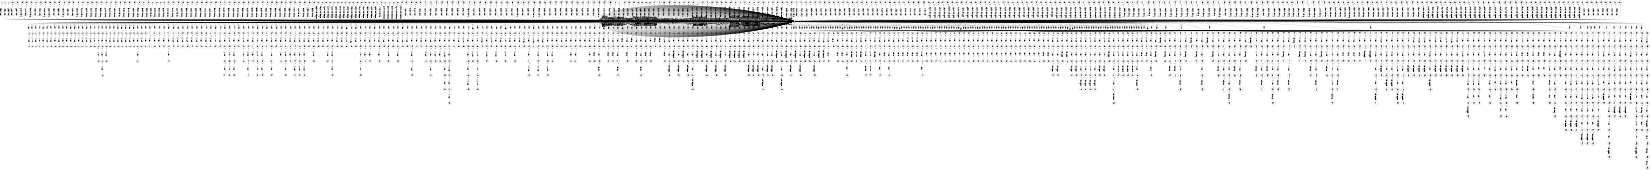 digraph FST {
rankdir = LR;
size = "8.5,11";
label = "";
center = 1;
orientation = Landscape;
ranksep = "0.4";
nodesep = "0.25";
0 [label = "0", shape = circle, style = bold, fontsize = 14]
	0 -> 0 [label = "if:そして/-0.12483", fontsize = 14];
	0 -> 0 [label = "if:また/-0.06005", fontsize = 14];
	0 -> 0 [label = "if:この/0.036606", fontsize = 14];
	0 -> 1 [label = "if:<eps>/-0.13365", fontsize = 14];
	0 -> 0 [label = "if:と/0.24917", fontsize = 14];
	0 -> 0 [label = "if:これ/0.080123", fontsize = 14];
	0 -> 0 [label = "if:場合/-0.46581", fontsize = 14];
	0 -> 0 [label = "if:判別/-0.1113", fontsize = 14];
	0 -> 0 [label = "if:とき/-0.21918", fontsize = 14];
	0 -> 0 [label = "if:じ/0.065136", fontsize = 14];
	0 -> 0 [label = "if:ば/-0.44768", fontsize = 14];
	0 -> 0 [label = "if:if/-0.28065", fontsize = 14];
	0 -> 0 [label = "if:なら/-0.22401", fontsize = 14];
	0 -> 4 [label = "if:<eps>/-0.36821", fontsize = 14];
	0 -> 0 [label = "if:さて/-0.023349", fontsize = 14];
	0 -> 7 [label = "if:<eps>/-0.35644", fontsize = 14];
	0 -> 0 [label = "if:仮/-0.18269", fontsize = 14];
	0 -> 0 [label = "if:ｉｆ/-0.30721", fontsize = 14];
	0 -> 457 [label = "if:<eps>/-0.22744", fontsize = 14];
	0 -> 461 [label = "if:<eps>/-0.18989", fontsize = 14];
	0 -> 466 [label = "if:<eps>/0.042749", fontsize = 14];
	0 -> 469 [label = "if:<eps>/-0.1704", fontsize = 14];
	0 -> 473 [label = "if:<eps>/-0.0070285", fontsize = 14];
	0 -> 477 [label = "if:<eps>/-0.03204", fontsize = 14];
	0 -> 482 [label = "if:<eps>/0.14863", fontsize = 14];
	0 -> 485 [label = "if:<eps>/-0.030172", fontsize = 14];
	0 -> 489 [label = "if:<eps>/0.045994", fontsize = 14];
	0 -> 492 [label = "if:<eps>/-0.12858", fontsize = 14];
	0 -> 496 [label = "if:<eps>/-0.05596", fontsize = 14];
	0 -> 501 [label = "if:<eps>/-0.084501", fontsize = 14];
	0 -> 505 [label = "if:<eps>/-0.33401", fontsize = 14];
	0 -> 509 [label = "if:<eps>/0.12798", fontsize = 14];
	0 -> 512 [label = "if:<eps>/-0.073342", fontsize = 14];
	0 -> 515 [label = "if:<eps>/0.011915", fontsize = 14];
	0 -> 0 [label = "the:尚/-0.22102", fontsize = 14];
	0 -> 587 [label = "the:<eps>/-0.24397", fontsize = 14];
	0 -> 934 [label = "the:<eps>/-0.19284", fontsize = 14];
	0 -> 929 [label = "the:<eps>/-0.27283", fontsize = 14];
	0 -> 924 [label = "the:<eps>/-0.25266", fontsize = 14];
	0 -> 918 [label = "the:<eps>/-0.27144", fontsize = 14];
	0 -> 912 [label = "the:<eps>/-0.28426", fontsize = 14];
	0 -> 906 [label = "the:<eps>/-0.26374", fontsize = 14];
	0 -> 900 [label = "the:<eps>/-0.2783", fontsize = 14];
	0 -> 895 [label = "the:<eps>/-0.30762", fontsize = 14];
	0 -> 890 [label = "the:<eps>/-0.17755", fontsize = 14];
	0 -> 886 [label = "the:<eps>/-0.29581", fontsize = 14];
	0 -> 882 [label = "the:<eps>/-0.015662", fontsize = 14];
	0 -> 877 [label = "the:<eps>/-0.36025", fontsize = 14];
	0 -> 872 [label = "the:<eps>/-0.43596", fontsize = 14];
	0 -> 0 [label = "the:、/-0.56087", fontsize = 14];
	0 -> 0 [label = "the:た/-0.31363", fontsize = 14];
	0 -> 0 [label = "the:（/-0.22286", fontsize = 14];
	0 -> 0 [label = "the:その/-0.31193", fontsize = 14];
	0 -> 0 [label = "the:の/-0.46103", fontsize = 14];
	0 -> 0 [label = "the:は/-0.3999", fontsize = 14];
	0 -> 10 [label = "the:<eps>/-0.3569", fontsize = 14];
	0 -> 13 [label = "the:<eps>/-0.31222", fontsize = 14];
	0 -> 16 [label = "the:<eps>/-0.43285", fontsize = 14];
	0 -> 19 [label = "the:<eps>/-0.38489", fontsize = 14];
	0 -> 0 [label = "the:この/-0.36216", fontsize = 14];
	0 -> 0 [label = "the:前記/-0.39973", fontsize = 14];
	0 -> 0 [label = "the:する/-0.24789", fontsize = 14];
	0 -> 0 [label = "the:ア/-0.21137", fontsize = 14];
	0 -> 0 [label = "the:本/-0.2343", fontsize = 14];
	0 -> 0 [label = "the:各/-0.23004", fontsize = 14];
	0 -> 519 [label = "the:<eps>/-0.1084", fontsize = 14];
	0 -> 524 [label = "the:<eps>/-0.12176", fontsize = 14];
	0 -> 528 [label = "the:<eps>/-0.1909", fontsize = 14];
	0 -> 533 [label = "the:<eps>/-0.29991", fontsize = 14];
	0 -> 537 [label = "the:<eps>/-0.28658", fontsize = 14];
	0 -> 542 [label = "the:<eps>/-0.32024", fontsize = 14];
	0 -> 548 [label = "the:<eps>/-0.23354", fontsize = 14];
	0 -> 552 [label = "the:<eps>/-0.43399", fontsize = 14];
	0 -> 556 [label = "the:<eps>/-0.47811", fontsize = 14];
	0 -> 561 [label = "the:<eps>/-0.19577", fontsize = 14];
	0 -> 565 [label = "the:<eps>/-0.12858", fontsize = 14];
	0 -> 570 [label = "the:<eps>/-0.26152", fontsize = 14];
	0 -> 574 [label = "the:<eps>/-0.080708", fontsize = 14];
	0 -> 579 [label = "the:<eps>/-0.22435", fontsize = 14];
	0 -> 583 [label = "the:<eps>/-0.25372", fontsize = 14];
	0 -> 591 [label = "the:<eps>/-0.27768", fontsize = 14];
	0 -> 595 [label = "the:<eps>/-0.36966", fontsize = 14];
	0 -> 600 [label = "the:<eps>/-0.34487", fontsize = 14];
	0 -> 605 [label = "the:<eps>/-0.085696", fontsize = 14];
	0 -> 610 [label = "the:<eps>/-0.035053", fontsize = 14];
	0 -> 616 [label = "the:<eps>/-0.32945", fontsize = 14];
	0 -> 621 [label = "the:<eps>/-0.093507", fontsize = 14];
	0 -> 626 [label = "the:<eps>/-0.18693", fontsize = 14];
	0 -> 630 [label = "the:<eps>/-0.29558", fontsize = 14];
	0 -> 636 [label = "the:<eps>/0.099943", fontsize = 14];
	0 -> 640 [label = "the:<eps>/-0.32258", fontsize = 14];
	0 -> 645 [label = "the:<eps>/0.045351", fontsize = 14];
	0 -> 649 [label = "the:<eps>/0.016718", fontsize = 14];
	0 -> 654 [label = "the:<eps>/-0.1191", fontsize = 14];
	0 -> 658 [label = "the:<eps>/-0.25808", fontsize = 14];
	0 -> 662 [label = "the:<eps>/0.023344", fontsize = 14];
	0 -> 667 [label = "the:<eps>/-0.32555", fontsize = 14];
	0 -> 0 [label = "remaining:た/0.19541", fontsize = 14];
	0 -> 43 [label = "remaining:<eps>/-0.035292", fontsize = 14];
	0 -> 22 [label = "remaining:<eps>/-0.29086", fontsize = 14];
	0 -> 25 [label = "remaining:<eps>/-0.20492", fontsize = 14];
	0 -> 0 [label = "remaining:次いで/0.20162", fontsize = 14];
	0 -> 0 [label = "remaining:の/0.17598", fontsize = 14];
	0 -> 28 [label = "remaining:<eps>/-0.12145", fontsize = 14];
	0 -> 31 [label = "remaining:<eps>/-0.34746", fontsize = 14];
	0 -> 34 [label = "remaining:<eps>/-0.35292", fontsize = 14];
	0 -> 37 [label = "remaining:<eps>/-0.016128", fontsize = 14];
	0 -> 0 [label = "remaining:以下/0.3955", fontsize = 14];
	0 -> 0 [label = "remaining:他/-0.23212", fontsize = 14];
	0 -> 40 [label = "remaining:<eps>/-0.21281", fontsize = 14];
	0 -> 0 [label = "remaining:以外/-0.040759", fontsize = 14];
	0 -> 0 [label = "remaining:うち/0.24393", fontsize = 14];
	0 -> 46 [label = "remaining:<eps>/-0.32224", fontsize = 14];
	0 -> 49 [label = "remaining:<eps>/0.039578", fontsize = 14];
	0 -> 0 [label = "remaining:余剰/0.022502", fontsize = 14];
	0 -> 0 [label = "remaining:残/-0.48763", fontsize = 14];
	0 -> 52 [label = "remaining:<eps>/-0.43754", fontsize = 14];
	0 -> 55 [label = "remaining:<eps>/-0.41676", fontsize = 14];
	0 -> 59 [label = "remaining:<eps>/-0.40182", fontsize = 14];
	0 -> 0 [label = "remaining:残留/-0.44031", fontsize = 14];
	0 -> 0 [label = "remaining:残存/-0.48834", fontsize = 14];
	0 -> 64 [label = "remaining:<eps>/-0.3952", fontsize = 14];
	0 -> 68 [label = "remaining:<eps>/-0.3191", fontsize = 14];
	0 -> 0 [label = "remaining:残り/-0.50852", fontsize = 14];
	0 -> 71 [label = "remaining:<eps>/-0.52942", fontsize = 14];
	0 -> 0 [label = "remaining:残余/-0.2183", fontsize = 14];
	0 -> 0 [label = "remaining:残量/-0.40309", fontsize = 14];
	0 -> 0 [label = "remaining:滞留/-0.25688", fontsize = 14];
	0 -> 0 [label = "remaining:溜ま/-0.12999", fontsize = 14];
	0 -> 0 [label = "nop:nop/-0.31601", fontsize = 14];
	0 -> 0 [label = "nop:ｎｏｐ/-0.47388", fontsize = 14];
	0 -> 0 [label = "nop:命令/0.22876", fontsize = 14];
	0 -> 671 [label = "nop:<eps>/-0.19616", fontsize = 14];
	0 -> 0 [label = "instructions:ため/0.4266", fontsize = 14];
	0 -> 0 [label = "instructions:から/0.30046", fontsize = 14];
	0 -> 74 [label = "instructions:<eps>/-0.22179", fontsize = 14];
	0 -> 77 [label = "instructions:<eps>/-0.16059", fontsize = 14];
	0 -> 0 [label = "instructions:指定/0.14677", fontsize = 14];
	0 -> 0 [label = "instructions:並べ/0.087142", fontsize = 14];
	0 -> 0 [label = "instructions:指令/-0.3944", fontsize = 14];
	0 -> 0 [label = "instructions:命令/-0.51414", fontsize = 14];
	0 -> 80 [label = "instructions:<eps>/-0.22005", fontsize = 14];
	0 -> 0 [label = "instructions:指示/-0.43346", fontsize = 14];
	0 -> 83 [label = "instructions:<eps>/-0.14978", fontsize = 14];
	0 -> 0 [label = "instructions:至/0.16708", fontsize = 14];
	0 -> 0 [label = "instructions:インストラクション/-0.063803", fontsize = 14];
	0 -> 675 [label = "instructions:<eps>/0.0087274", fontsize = 14];
	0 -> 0 [label = "is:の/0.052175", fontsize = 14];
	0 -> 0 [label = "is:は/-0.57102", fontsize = 14];
	0 -> 0 [label = "is:に/-0.060866", fontsize = 14];
	0 -> 0 [label = "is:も/-0.11893", fontsize = 14];
	0 -> 0 [label = "is:が/-0.59235", fontsize = 14];
	0 -> 0 [label = "is:あ/-0.039107", fontsize = 14];
	0 -> 0 [label = "is:を/-0.5021", fontsize = 14];
	0 -> 0 [label = "is:れ/-0.27942", fontsize = 14];
	0 -> 690 [label = "is:<eps>/-0.2897", fontsize = 14];
	0 -> 686 [label = "is:<eps>/-0.05196", fontsize = 14];
	0 -> 682 [label = "is:<eps>/-0.19143", fontsize = 14];
	0 -> 679 [label = "is:<eps>/0.15261", fontsize = 14];
	0 -> 1170 [label = "is:<eps>/0.17612", fontsize = 14];
	0 -> 1174 [label = "is:<eps>/0.12342", fontsize = 14];
	0 -> 1178 [label = "is:<eps>/-0.37668", fontsize = 14];
	0 -> 1185 [label = "is:<eps>/-0.32343", fontsize = 14];
	0 -> 1190 [label = "is:<eps>/-0.60888", fontsize = 14];
	0 -> 1196 [label = "is:<eps>/-0.39625", fontsize = 14];
	0 -> 1202 [label = "is:<eps>/-0.36403", fontsize = 14];
	0 -> 1209 [label = "is:<eps>/-0.28869", fontsize = 14];
	0 -> 1216 [label = "is:<eps>/0.074331", fontsize = 14];
	0 -> 1221 [label = "is:<eps>/-0.40007", fontsize = 14];
	0 -> 1226 [label = "is:<eps>/-0.26796", fontsize = 14];
	0 -> 1231 [label = "is:<eps>/-0.51295", fontsize = 14];
	0 -> 1236 [label = "is:<eps>/-0.38481", fontsize = 14];
	0 -> 1242 [label = "is:<eps>/-0.24917", fontsize = 14];
	0 -> 1247 [label = "is:<eps>/-0.25059", fontsize = 14];
	0 -> 1252 [label = "is:<eps>/-0.19744", fontsize = 14];
	0 -> 1257 [label = "is:<eps>/-0.19234", fontsize = 14];
	0 -> 1262 [label = "is:<eps>/0.029628", fontsize = 14];
	0 -> 1267 [label = "is:<eps>/-0.28041", fontsize = 14];
	0 -> 1272 [label = "is:<eps>/-0.36998", fontsize = 14];
	0 -> 1334 [label = "is:<eps>/-0.073272", fontsize = 14];
	0 -> 1388 [label = "is:<eps>/-0.048362", fontsize = 14];
	0 -> 1397 [label = "is:<eps>/-0.65646", fontsize = 14];
	0 -> 1406 [label = "is:<eps>/-0.47091", fontsize = 14];
	0 -> 1415 [label = "is:<eps>/-0.43869", fontsize = 14];
	0 -> 1425 [label = "is:<eps>/-0.40308", fontsize = 14];
	0 -> 1435 [label = "is:<eps>/-0.36336", fontsize = 14];
	0 -> 1445 [label = "is:<eps>/-0.33844", fontsize = 14];
	0 -> 1454 [label = "is:<eps>/-0.56975", fontsize = 14];
	0 -> 1461 [label = "is:<eps>/-0.42918", fontsize = 14];
	0 -> 1472 [label = "is:<eps>/-0.32793", fontsize = 14];
	0 -> 1480 [label = "is:<eps>/-0.2382", fontsize = 14];
	0 -> 1488 [label = "is:<eps>/-0.024457", fontsize = 14];
	0 -> 1496 [label = "is:<eps>/-0.3175", fontsize = 14];
	0 -> 1503 [label = "is:<eps>/-0.40266", fontsize = 14];
	0 -> 707 [label = "in:<eps>/-0.16509", fontsize = 14];
	0 -> 717 [label = "in:<eps>/-0.063685", fontsize = 14];
	0 -> 703 [label = "in:<eps>/-0.19622", fontsize = 14];
	0 -> 699 [label = "in:<eps>/0.31099", fontsize = 14];
	0 -> 695 [label = "in:<eps>/0.31494", fontsize = 14];
	0 -> 0 [label = "in:そして/-0.12282", fontsize = 14];
	0 -> 0 [label = "in:の/0.065169", fontsize = 14];
	0 -> 0 [label = "in:また/-0.18899", fontsize = 14];
	0 -> 0 [label = "in:で/-0.39898", fontsize = 14];
	0 -> 0 [label = "in:し/-0.10563", fontsize = 14];
	0 -> 0 [label = "in:に/-0.47864", fontsize = 14];
	0 -> 86 [label = "in:<eps>/-0.48289", fontsize = 14];
	0 -> 89 [label = "in:<eps>/-0.55957", fontsize = 14];
	0 -> 0 [label = "in:い/-0.20005", fontsize = 14];
	0 -> 0 [label = "in:を/0.10485", fontsize = 14];
	0 -> 93 [label = "in:<eps>/-0.25588", fontsize = 14];
	0 -> 0 [label = "in:中/-0.38081", fontsize = 14];
	0 -> 96 [label = "in:<eps>/-0.38334", fontsize = 14];
	0 -> 0 [label = "in:内/-0.34724", fontsize = 14];
	0 -> 712 [label = "in:<eps>/0.16752", fontsize = 14];
	0 -> 108 [label = "in:<eps>/-0.24155", fontsize = 14];
	0 -> 1351 [label = "in:<eps>/0.29829", fontsize = 14];
	0 -> 1346 [label = "in:<eps>/0.52722", fontsize = 14];
	0 -> 1341 [label = "in:<eps>/0.62687", fontsize = 14];
	0 -> 99 [label = "in:<eps>/-0.3391", fontsize = 14];
	0 -> 102 [label = "in:<eps>/-0.39326", fontsize = 14];
	0 -> 105 [label = "in:<eps>/-0.36047", fontsize = 14];
	0 -> 0 [label = "in:さ/-0.21148", fontsize = 14];
	0 -> 0 [label = "in:方向/-0.11699", fontsize = 14];
	0 -> 130 [label = "excess:<eps>/-0.44672", fontsize = 14];
	0 -> 0 [label = "excess:な/0.075503", fontsize = 14];
	0 -> 0 [label = "excess:以上/0.0067883", fontsize = 14];
	0 -> 111 [label = "excess:<eps>/-0.34904", fontsize = 14];
	0 -> 115 [label = "excess:<eps>/0.04433", fontsize = 14];
	0 -> 118 [label = "excess:<eps>/0.1465", fontsize = 14];
	0 -> 0 [label = "excess:過/-0.2349", fontsize = 14];
	0 -> 0 [label = "excess:余剰/-0.52187", fontsize = 14];
	0 -> 133 [label = "excess:<eps>/-0.14753", fontsize = 14];
	0 -> 0 [label = "excess:過大/-0.10715", fontsize = 14];
	0 -> 136 [label = "excess:<eps>/-0.10104", fontsize = 14];
	0 -> 0 [label = "excess:過度/-0.15763", fontsize = 14];
	0 -> 139 [label = "excess:<eps>/-0.1265", fontsize = 14];
	0 -> 759 [label = "excess:<eps>/-0.097495", fontsize = 14];
	0 -> 755 [label = "excess:<eps>/-0.0056692", fontsize = 14];
	0 -> 751 [label = "excess:<eps>/-0.30114", fontsize = 14];
	0 -> 121 [label = "excess:<eps>/-0.42222", fontsize = 14];
	0 -> 124 [label = "excess:<eps>/-0.31216", fontsize = 14];
	0 -> 0 [label = "excess:過剰/-0.55693", fontsize = 14];
	0 -> 127 [label = "excess:<eps>/-0.4693", fontsize = 14];
	0 -> 0 [label = "excess:超え/-0.22709", fontsize = 14];
	0 -> 0 [label = "excess:過ぎ/0.034592", fontsize = 14];
	0 -> 0 [label = "excess:超過/-0.21201", fontsize = 14];
	0 -> 747 [label = "excess:<eps>/-0.22441", fontsize = 14];
	0 -> 743 [label = "excess:<eps>/0.094006", fontsize = 14];
	0 -> 739 [label = "excess:<eps>/0.014548", fontsize = 14];
	0 -> 0 [label = "excess:余分/-0.26269", fontsize = 14];
	0 -> 0 [label = "excess:越え/-0.079961", fontsize = 14];
	0 -> 721 [label = "excess:<eps>/-0.26618", fontsize = 14];
	0 -> 726 [label = "excess:<eps>/0.22454", fontsize = 14];
	0 -> 730 [label = "excess:<eps>/-0.0081982", fontsize = 14];
	0 -> 735 [label = "excess:<eps>/0.28596", fontsize = 14];
	0 -> 0 [label = "of:を/-0.38236", fontsize = 14];
	0 -> 0 [label = "of:が/-0.23188", fontsize = 14];
	0 -> 0 [label = "of:も/0.068829", fontsize = 14];
	0 -> 0 [label = "of:に/-0.19756", fontsize = 14];
	0 -> 0 [label = "of:は/-0.039741", fontsize = 14];
	0 -> 0 [label = "of:の/-0.61023", fontsize = 14];
	0 -> 764 [label = "of:<eps>/-0.33289", fontsize = 14];
	0 -> 768 [label = "of:<eps>/-0.20535", fontsize = 14];
	0 -> 772 [label = "of:<eps>/-0.014454", fontsize = 14];
	0 -> 776 [label = "of:<eps>/-0.2066", fontsize = 14];
	0 -> 780 [label = "of:<eps>/-0.19261", fontsize = 14];
	0 -> 142 [label = "of:<eps>/-0.19877", fontsize = 14];
	0 -> 0 [label = "&quot;:″/-0.18864", fontsize = 14];
	0 -> 0 [label = "&quot;:と/0.14516", fontsize = 14];
	0 -> 0 [label = "&quot;:ａ/0.12831", fontsize = 14];
	0 -> 0 [label = "&quot;:）/0.2631", fontsize = 14];
	0 -> 0 [label = "&quot;:「/-0.54074", fontsize = 14];
	0 -> 0 [label = "&quot;:」/-0.42231", fontsize = 14];
	0 -> 0 [label = "&quot;:“/-0.49171", fontsize = 14];
	0 -> 0 [label = "&quot;:’/-0.012677", fontsize = 14];
	0 -> 0 [label = "&quot;:\"/-0.25482", fontsize = 14];
	0 -> 0 [label = "&quot;:閉/-0.051736", fontsize = 14];
	0 -> 0 [label = "&quot;:”/-0.4721", fontsize = 14];
	0 -> 788 [label = "&quot;:<eps>/-0.052252", fontsize = 14];
	0 -> 784 [label = "&quot;:<eps>/-0.20482", fontsize = 14];
	0 -> 868 [label = "&quot;:<eps>/-0.19146", fontsize = 14];
	0 -> 864 [label = "&quot;:<eps>/0.15031", fontsize = 14];
	0 -> 0 [label = "7:7/-0.33054", fontsize = 14];
	0 -> 820 [label = "7:<eps>/-0.20173", fontsize = 14];
	0 -> 0 [label = "7:rp/-0.26428", fontsize = 14];
	0 -> 0 [label = "7:７/-0.73016", fontsize = 14];
	0 -> 0 [label = "7:示/0.32415", fontsize = 14];
	0 -> 0 [label = "7:６/-0.046094", fontsize = 14];
	0 -> 792 [label = "7:<eps>/-0.47697", fontsize = 14];
	0 -> 0 [label = "7:す/0.32968", fontsize = 14];
	0 -> 796 [label = "7:<eps>/-0.36431", fontsize = 14];
	0 -> 0 [label = "7:３/0.20565", fontsize = 14];
	0 -> 804 [label = "7:<eps>/-0.47068", fontsize = 14];
	0 -> 828 [label = "7:<eps>/-0.083845", fontsize = 14];
	0 -> 145 [label = "7:<eps>/0.24028", fontsize = 14];
	0 -> 0 [label = "7:９/0.16304", fontsize = 14];
	0 -> 0 [label = "7:５/0.086333", fontsize = 14];
	0 -> 808 [label = "7:<eps>/0.10127", fontsize = 14];
	0 -> 812 [label = "7:<eps>/-0.44982", fontsize = 14];
	0 -> 816 [label = "7:<eps>/-0.11294", fontsize = 14];
	0 -> 800 [label = "7:<eps>/-0.16408", fontsize = 14];
	0 -> 824 [label = "7:<eps>/-0.12274", fontsize = 14];
	0 -> 848 [label = ",:<eps>/-0.075118", fontsize = 14];
	0 -> 836 [label = ",:<eps>/-0.30916", fontsize = 14];
	0 -> 832 [label = ",:<eps>/-0.40454", fontsize = 14];
	0 -> 840 [label = ",:<eps>/-0.26577", fontsize = 14];
	0 -> 844 [label = ",:<eps>/-0.21281", fontsize = 14];
	0 -> 860 [label = ",:<eps>/-0.11615", fontsize = 14];
	0 -> 856 [label = ",:<eps>/-0.18206", fontsize = 14];
	0 -> 0 [label = ",:、/-0.60301", fontsize = 14];
	0 -> 0 [label = ",:で/-0.41565", fontsize = 14];
	0 -> 0 [label = ",:と/-0.27357", fontsize = 14];
	0 -> 0 [label = ",:に/-0.42948", fontsize = 14];
	0 -> 0 [label = ",:が/0.10803", fontsize = 14];
	0 -> 0 [label = ",:，/-0.41118", fontsize = 14];
	0 -> 1358 [label = ",:<eps>/0.44206", fontsize = 14];
	0 -> 1363 [label = ",:<eps>/-0.12243", fontsize = 14];
	0 -> 852 [label = ",:<eps>/-0.18714", fontsize = 14];
	0 -> 241 [label = "similar:<eps>/-0.14435", fontsize = 14];
	0 -> 938 [label = "similar:<eps>/-0.13187", fontsize = 14];
	0 -> 945 [label = "similar:<eps>/-0.10602", fontsize = 14];
	0 -> 950 [label = "similar:<eps>/-0.15374", fontsize = 14];
	0 -> 955 [label = "similar:<eps>/-0.083158", fontsize = 14];
	0 -> 960 [label = "similar:<eps>/-0.049441", fontsize = 14];
	0 -> 965 [label = "similar:<eps>/0.10412", fontsize = 14];
	0 -> 0 [label = "similar:の/0.16557", fontsize = 14];
	0 -> 148 [label = "similar:<eps>/-0.3391", fontsize = 14];
	0 -> 153 [label = "similar:<eps>/-0.33899", fontsize = 14];
	0 -> 158 [label = "similar:<eps>/-0.18312", fontsize = 14];
	0 -> 0 [label = "similar:と/-0.028789", fontsize = 14];
	0 -> 163 [label = "similar:<eps>/-0.48151", fontsize = 14];
	0 -> 166 [label = "similar:<eps>/-0.36025", fontsize = 14];
	0 -> 170 [label = "similar:<eps>/-0.46392", fontsize = 14];
	0 -> 175 [label = "similar:<eps>/-0.35154", fontsize = 14];
	0 -> 179 [label = "similar:<eps>/-0.32126", fontsize = 14];
	0 -> 184 [label = "similar:<eps>/-0.14084", fontsize = 14];
	0 -> 0 [label = "similar:同じ/-0.068614", fontsize = 14];
	0 -> 192 [label = "similar:<eps>/-0.31418", fontsize = 14];
	0 -> 0 [label = "similar:な/0.068537", fontsize = 14];
	0 -> 0 [label = "similar:も/0.032896", fontsize = 14];
	0 -> 197 [label = "similar:<eps>/-0.30568", fontsize = 14];
	0 -> 200 [label = "similar:<eps>/-0.34808", fontsize = 14];
	0 -> 204 [label = "similar:<eps>/-0.33354", fontsize = 14];
	0 -> 209 [label = "similar:<eps>/-0.2915", fontsize = 14];
	0 -> 213 [label = "similar:<eps>/-0.33547", fontsize = 14];
	0 -> 218 [label = "similar:<eps>/-0.33039", fontsize = 14];
	0 -> 223 [label = "similar:<eps>/-0.1784", fontsize = 14];
	0 -> 0 [label = "similar:同様/-0.29858", fontsize = 14];
	0 -> 228 [label = "similar:<eps>/-0.44942", fontsize = 14];
	0 -> 231 [label = "similar:<eps>/-0.37432", fontsize = 14];
	0 -> 235 [label = "similar:<eps>/-0.388", fontsize = 14];
	0 -> 238 [label = "similar:<eps>/-0.063217", fontsize = 14];
	0 -> 0 [label = "similar:類似/-0.30097", fontsize = 14];
	0 -> 250 [label = "similar:<eps>/-0.16311", fontsize = 14];
	0 -> 245 [label = "similar:<eps>/-0.031389", fontsize = 14];
	0 -> 189 [label = "similar:<eps>/-0.16078", fontsize = 14];
	0 -> 1523 [label = "process:<eps>/0.27488", fontsize = 14];
	0 -> 979 [label = "process:<eps>/0.11649", fontsize = 14];
	0 -> 1514 [label = "process:<eps>/0.22457", fontsize = 14];
	0 -> 0 [label = "process:に/0.20919", fontsize = 14];
	0 -> 0 [label = "process:時/0.026986", fontsize = 14];
	0 -> 0 [label = "process:方法/-0.20229", fontsize = 14];
	0 -> 0 [label = "process:動作/0.10394", fontsize = 14];
	0 -> 0 [label = "process:工程/-0.54404", fontsize = 14];
	0 -> 0 [label = "process:処理/-0.56252", fontsize = 14];
	0 -> 253 [label = "process:<eps>/-0.32923", fontsize = 14];
	0 -> 256 [label = "process:<eps>/-0.26427", fontsize = 14];
	0 -> 0 [label = "process:過程/-0.35473", fontsize = 14];
	0 -> 0 [label = "process:行程/-0.23741", fontsize = 14];
	0 -> 0 [label = "process:）/0.20156", fontsize = 14];
	0 -> 0 [label = "process:行/0.057419", fontsize = 14];
	0 -> 0 [label = "process:法/-0.30292", fontsize = 14];
	0 -> 0 [label = "process:手順/-0.10458", fontsize = 14];
	0 -> 975 [label = "process:<eps>/0.058206", fontsize = 14];
	0 -> 1368 [label = "process:<eps>/0.12175", fontsize = 14];
	0 -> 0 [label = "process:加工/-0.2829", fontsize = 14];
	0 -> 0 [label = "process:プロセス/-0.6119", fontsize = 14];
	0 -> 259 [label = "process:<eps>/-0.38766", fontsize = 14];
	0 -> 262 [label = "process:<eps>/-0.13031", fontsize = 14];
	0 -> 0 [label = "process:密封/-0.031801", fontsize = 14];
	0 -> 971 [label = "process:<eps>/-0.13517", fontsize = 14];
	0 -> 0 [label = "as:で/-0.062963", fontsize = 14];
	0 -> 0 [label = "as:よう/-0.36808", fontsize = 14];
	0 -> 0 [label = "as:と/-0.31857", fontsize = 14];
	0 -> 265 [label = "as:<eps>/-0.33203", fontsize = 14];
	0 -> 270 [label = "as:<eps>/-0.54554", fontsize = 14];
	0 -> 0 [label = "as:て/-0.29236", fontsize = 14];
	0 -> 0 [label = "as:し/-0.18418", fontsize = 14];
	0 -> 0 [label = "as:に/0.076193", fontsize = 14];
	0 -> 0 [label = "as:ごと/-0.14753", fontsize = 14];
	0 -> 1148 [label = "as:<eps>/-0.35585", fontsize = 14];
	0 -> 1141 [label = "as:<eps>/-0.30087", fontsize = 14];
	0 -> 1136 [label = "as:<eps>/-0.17437", fontsize = 14];
	0 -> 1132 [label = "as:<eps>/-0.226", fontsize = 14];
	0 -> 1126 [label = "as:<eps>/-0.29341", fontsize = 14];
	0 -> 1121 [label = "as:<eps>/-0.27004", fontsize = 14];
	0 -> 1117 [label = "as:<eps>/-0.23076", fontsize = 14];
	0 -> 1113 [label = "as:<eps>/0.025717", fontsize = 14];
	0 -> 1110 [label = "as:<eps>/0.068116", fontsize = 14];
	0 -> 1104 [label = "as:<eps>/-0.21446", fontsize = 14];
	0 -> 1100 [label = "as:<eps>/-0.23906", fontsize = 14];
	0 -> 1094 [label = "as:<eps>/-0.29618", fontsize = 14];
	0 -> 1087 [label = "as:<eps>/-0.255", fontsize = 14];
	0 -> 1082 [label = "as:<eps>/-0.18621", fontsize = 14];
	0 -> 1076 [label = "as:<eps>/-0.30485", fontsize = 14];
	0 -> 1071 [label = "as:<eps>/-0.3163", fontsize = 14];
	0 -> 1068 [label = "as:<eps>/0.0087563", fontsize = 14];
	0 -> 1064 [label = "as:<eps>/0.11667", fontsize = 14];
	0 -> 1053 [label = "as:<eps>/-0.21642", fontsize = 14];
	0 -> 1046 [label = "as:<eps>/-0.33298", fontsize = 14];
	0 -> 1040 [label = "as:<eps>/-0.28719", fontsize = 14];
	0 -> 1035 [label = "as:<eps>/-0.36036", fontsize = 14];
	0 -> 1031 [label = "as:<eps>/-0.047683", fontsize = 14];
	0 -> 1028 [label = "as:<eps>/-0.092063", fontsize = 14];
	0 -> 0 [label = "as:as/-0.21444", fontsize = 14];
	0 -> 1375 [label = "as:<eps>/0.19257", fontsize = 14];
	0 -> 1058 [label = "as:<eps>/-0.20059", fontsize = 14];
	0 -> 984 [label = "as:<eps>/-0.23381", fontsize = 14];
	0 -> 988 [label = "as:<eps>/-0.25639", fontsize = 14];
	0 -> 991 [label = "as:<eps>/-0.16333", fontsize = 14];
	0 -> 995 [label = "as:<eps>/-0.13622", fontsize = 14];
	0 -> 1000 [label = "as:<eps>/-0.13019", fontsize = 14];
	0 -> 1005 [label = "as:<eps>/-0.16694", fontsize = 14];
	0 -> 1011 [label = "as:<eps>/-0.025562", fontsize = 14];
	0 -> 1015 [label = "as:<eps>/0.033715", fontsize = 14];
	0 -> 1018 [label = "as:<eps>/0.050529", fontsize = 14];
	0 -> 1022 [label = "as:<eps>/-0.17077", fontsize = 14];
	0 -> 292 [label = "above:<eps>/-0.12751", fontsize = 14];
	0 -> 295 [label = "above:<eps>/-0.16983", fontsize = 14];
	0 -> 299 [label = "above:<eps>/-0.11113", fontsize = 14];
	0 -> 0 [label = "above:以上/-0.28362", fontsize = 14];
	0 -> 302 [label = "above:<eps>/-0.35916", fontsize = 14];
	0 -> 305 [label = "above:<eps>/-0.30728", fontsize = 14];
	0 -> 0 [label = "above:上述/-0.32135", fontsize = 14];
	0 -> 0 [label = "above:他/0.27577", fontsize = 14];
	0 -> 310 [label = "above:<eps>/-0.024309", fontsize = 14];
	0 -> 0 [label = "above:上記/-0.41853", fontsize = 14];
	0 -> 0 [label = "above:前述/-0.25322", fontsize = 14];
	0 -> 313 [label = "above:<eps>/-0.34348", fontsize = 14];
	0 -> 316 [label = "above:<eps>/-0.40504", fontsize = 14];
	0 -> 0 [label = "above:上方/-0.37428", fontsize = 14];
	0 -> 0 [label = "above:上/-0.16773", fontsize = 14];
	0 -> 0 [label = "above:上部/-0.092842", fontsize = 14];
	0 -> 1383 [label = "above:<eps>/0.96734", fontsize = 14];
	0 -> 320 [label = "above:<eps>/-0.38828", fontsize = 14];
	0 -> 325 [label = "above:<eps>/-0.35241", fontsize = 14];
	0 -> 0 [label = "above:た/-0.13572", fontsize = 14];
	0 -> 0 [label = "above:の/-0.03055", fontsize = 14];
	0 -> 274 [label = "above:<eps>/-0.34741", fontsize = 14];
	0 -> 278 [label = "above:<eps>/-0.15154", fontsize = 14];
	0 -> 281 [label = "above:<eps>/-0.18829", fontsize = 14];
	0 -> 0 [label = "above:よう/-0.19246", fontsize = 14];
	0 -> 1154 [label = "above:<eps>/-0.20745", fontsize = 14];
	0 -> 1158 [label = "above:<eps>/0.20847", fontsize = 14];
	0 -> 1162 [label = "above:<eps>/-0.25918", fontsize = 14];
	0 -> 1166 [label = "above:<eps>/-0.14847", fontsize = 14];
	0 -> 0 [label = "above:し/-0.18158", fontsize = 14];
	0 -> 288 [label = "above:<eps>/-0.19984", fontsize = 14];
	0 -> 0 [label = "above:前記/-0.19381", fontsize = 14];
	0 -> 0 [label = "above:な/-0.064571", fontsize = 14];
	0 -> 285 [label = "above:<eps>/-0.17663", fontsize = 14];
	0 -> 0 [label = "repeated:同様/0.21915", fontsize = 14];
	0 -> 0 [label = "repeated:制御/0.50135", fontsize = 14];
	0 -> 346 [label = "repeated:<eps>/0.050771", fontsize = 14];
	0 -> 339 [label = "repeated:<eps>/-0.38178", fontsize = 14];
	0 -> 333 [label = "repeated:<eps>/-0.3868", fontsize = 14];
	0 -> 329 [label = "repeated:<eps>/0.018733", fontsize = 14];
	0 -> 349 [label = "repeated:<eps>/0.14931", fontsize = 14];
	0 -> 0 [label = "repeated:繰り返/-0.30539", fontsize = 14];
	0 -> 352 [label = "repeated:<eps>/-0.54387", fontsize = 14];
	0 -> 355 [label = "repeated:<eps>/-0.44571", fontsize = 14];
	0 -> 361 [label = "repeated:<eps>/-0.35211", fontsize = 14];
	0 -> 365 [label = "repeated:<eps>/-0.42575", fontsize = 14];
	0 -> 371 [label = "repeated:<eps>/-0.5708", fontsize = 14];
	0 -> 374 [label = "repeated:<eps>/-0.57614", fontsize = 14];
	0 -> 378 [label = "repeated:<eps>/-0.59645", fontsize = 14];
	0 -> 1280 [label = "repeated:<eps>/-0.46234", fontsize = 14];
	0 -> 1287 [label = "repeated:<eps>/-0.66809", fontsize = 14];
	0 -> 1294 [label = "repeated:<eps>/-0.60382", fontsize = 14];
	0 -> 1299 [label = "repeated:<eps>/-0.46477", fontsize = 14];
	0 -> 1306 [label = "repeated:<eps>/-0.34871", fontsize = 14];
	0 -> 1312 [label = "repeated:<eps>/-0.4448", fontsize = 14];
	0 -> 1320 [label = "repeated:<eps>/-0.40508", fontsize = 14];
	0 -> 1328 [label = "repeated:<eps>/-0.12517", fontsize = 14];
	0 -> 381 [label = "repeated:<eps>/-0.44625", fontsize = 14];
	0 -> 385 [label = "repeated:<eps>/-0.32908", fontsize = 14];
	0 -> 388 [label = "repeated:<eps>/-0.33893", fontsize = 14];
	0 -> 392 [label = "repeated:<eps>/-0.52484", fontsize = 14];
	0 -> 395 [label = "repeated:<eps>/-0.42069", fontsize = 14];
	0 -> 399 [label = "repeated:<eps>/-0.3305", fontsize = 14];
	0 -> 0 [label = "repeated:繰り返し/-0.31938", fontsize = 14];
	0 -> 402 [label = "repeated:<eps>/-0.35024", fontsize = 14];
	0 -> 426 [label = "repeated:<eps>/-0.16355", fontsize = 14];
	0 -> 405 [label = "repeated:<eps>/-0.3406", fontsize = 14];
	0 -> 410 [label = "repeated:<eps>/-0.32011", fontsize = 14];
	0 -> 413 [label = "repeated:<eps>/-0.35285", fontsize = 14];
	0 -> 0 [label = "repeated:繰返し/-0.22964", fontsize = 14];
	0 -> 418 [label = "repeated:<eps>/-0.2605", fontsize = 14];
	0 -> 421 [label = "repeated:<eps>/-0.33601", fontsize = 14];
	0 -> 453 [label = ".:<eps>/-0.60702", fontsize = 14];
	0 -> 430 [label = ".:<eps>/-0.37591", fontsize = 14];
	0 -> 433 [label = ".:<eps>/-0.56222", fontsize = 14];
	0 -> 0 [label = ".:。/-0.62093", fontsize = 14];
	0 -> 436 [label = ".:<eps>/-0.5232", fontsize = 14];
	0 -> 439 [label = ".:<eps>/-0.67686", fontsize = 14];
	0 -> 443 [label = ".:<eps>/-0.40936", fontsize = 14];
	0 -> 0 [label = ".:る/-0.36042", fontsize = 14];
	0 -> 447 [label = ".:<eps>/-0.70148", fontsize = 14];
	0 -> 450 [label = ".:<eps>/-0.38263", fontsize = 14];
1 [label = "1", shape = circle, style = solid, fontsize = 14]
2 [label = "2", shape = circle, style = solid, fontsize = 14]
	2 -> 3 [label = "<eps>:この", fontsize = 14];
3 [label = "3", shape = circle, style = solid, fontsize = 14]
	3 -> 0 [label = "<eps>:とき", fontsize = 14];
4 [label = "4", shape = circle, style = solid, fontsize = 14]
5 [label = "5", shape = circle, style = solid, fontsize = 14]
	5 -> 6 [label = "<eps>:すれ", fontsize = 14];
6 [label = "6", shape = circle, style = solid, fontsize = 14]
	6 -> 0 [label = "<eps>:ば", fontsize = 14];
7 [label = "7", shape = circle, style = solid, fontsize = 14]
8 [label = "8", shape = circle, style = solid, fontsize = 14]
	8 -> 9 [label = "<eps>:けれ", fontsize = 14];
9 [label = "9", shape = circle, style = solid, fontsize = 14]
	9 -> 0 [label = "<eps>:ば", fontsize = 14];
10 [label = "10", shape = circle, style = solid, fontsize = 14]
11 [label = "11", shape = circle, style = solid, fontsize = 14]
	11 -> 12 [label = "<eps>:は", fontsize = 14];
12 [label = "12", shape = circle, style = solid, fontsize = 14]
	12 -> 0 [label = "<eps>:、", fontsize = 14];
13 [label = "13", shape = circle, style = solid, fontsize = 14]
14 [label = "14", shape = circle, style = solid, fontsize = 14]
	14 -> 15 [label = "<eps>:は", fontsize = 14];
15 [label = "15", shape = circle, style = solid, fontsize = 14]
	15 -> 0 [label = "<eps>:この", fontsize = 14];
16 [label = "16", shape = circle, style = solid, fontsize = 14]
17 [label = "17", shape = circle, style = solid, fontsize = 14]
	17 -> 18 [label = "<eps>:また", fontsize = 14];
18 [label = "18", shape = circle, style = solid, fontsize = 14]
	18 -> 0 [label = "<eps>:、", fontsize = 14];
19 [label = "19", shape = circle, style = solid, fontsize = 14]
20 [label = "20", shape = circle, style = solid, fontsize = 14]
	20 -> 21 [label = "<eps>:なお", fontsize = 14];
21 [label = "21", shape = circle, style = solid, fontsize = 14]
	21 -> 0 [label = "<eps>:、", fontsize = 14];
22 [label = "22", shape = circle, style = solid, fontsize = 14]
23 [label = "23", shape = circle, style = solid, fontsize = 14]
	23 -> 24 [label = "<eps>:た", fontsize = 14];
24 [label = "24", shape = circle, style = solid, fontsize = 14]
	24 -> 0 [label = "<eps>:残", fontsize = 14];
25 [label = "25", shape = circle, style = solid, fontsize = 14]
26 [label = "26", shape = circle, style = solid, fontsize = 14]
	26 -> 27 [label = "<eps>:その", fontsize = 14];
27 [label = "27", shape = circle, style = solid, fontsize = 14]
	27 -> 0 [label = "<eps>:他", fontsize = 14];
28 [label = "28", shape = circle, style = solid, fontsize = 14]
29 [label = "29", shape = circle, style = solid, fontsize = 14]
	29 -> 30 [label = "<eps>:の", fontsize = 14];
30 [label = "30", shape = circle, style = solid, fontsize = 14]
	30 -> 0 [label = "<eps>:他", fontsize = 14];
31 [label = "31", shape = circle, style = solid, fontsize = 14]
32 [label = "32", shape = circle, style = solid, fontsize = 14]
	32 -> 33 [label = "<eps>:の", fontsize = 14];
33 [label = "33", shape = circle, style = solid, fontsize = 14]
	33 -> 0 [label = "<eps>:残", fontsize = 14];
34 [label = "34", shape = circle, style = solid, fontsize = 14]
35 [label = "35", shape = circle, style = solid, fontsize = 14]
	35 -> 36 [label = "<eps>:の", fontsize = 14];
36 [label = "36", shape = circle, style = solid, fontsize = 14]
	36 -> 0 [label = "<eps>:残り", fontsize = 14];
37 [label = "37", shape = circle, style = solid, fontsize = 14]
38 [label = "38", shape = circle, style = solid, fontsize = 14]
	38 -> 39 [label = "<eps>:それ", fontsize = 14];
39 [label = "39", shape = circle, style = solid, fontsize = 14]
	39 -> 0 [label = "<eps>:以外", fontsize = 14];
40 [label = "40", shape = circle, style = solid, fontsize = 14]
41 [label = "41", shape = circle, style = solid, fontsize = 14]
	41 -> 42 [label = "<eps>:他", fontsize = 14];
42 [label = "42", shape = circle, style = solid, fontsize = 14]
	42 -> 0 [label = "<eps>:の", fontsize = 14];
43 [label = "43", shape = circle, style = solid, fontsize = 14]
44 [label = "44", shape = circle, style = solid, fontsize = 14]
	44 -> 45 [label = "<eps>:以外", fontsize = 14];
45 [label = "45", shape = circle, style = solid, fontsize = 14]
	45 -> 0 [label = "<eps>:の", fontsize = 14];
46 [label = "46", shape = circle, style = solid, fontsize = 14]
47 [label = "47", shape = circle, style = solid, fontsize = 14]
	47 -> 48 [label = "<eps>:転写", fontsize = 14];
48 [label = "48", shape = circle, style = solid, fontsize = 14]
	48 -> 0 [label = "<eps>:残り", fontsize = 14];
49 [label = "49", shape = circle, style = solid, fontsize = 14]
50 [label = "50", shape = circle, style = solid, fontsize = 14]
	50 -> 51 [label = "<eps>:時点", fontsize = 14];
51 [label = "51", shape = circle, style = solid, fontsize = 14]
	51 -> 0 [label = "<eps>:の", fontsize = 14];
52 [label = "52", shape = circle, style = solid, fontsize = 14]
53 [label = "53", shape = circle, style = solid, fontsize = 14]
	53 -> 54 [label = "<eps>:残", fontsize = 14];
54 [label = "54", shape = circle, style = solid, fontsize = 14]
	54 -> 0 [label = "<eps>:っ", fontsize = 14];
55 [label = "55", shape = circle, style = solid, fontsize = 14]
56 [label = "56", shape = circle, style = solid, fontsize = 14]
	56 -> 57 [label = "<eps>:残", fontsize = 14];
57 [label = "57", shape = circle, style = solid, fontsize = 14]
	57 -> 58 [label = "<eps>:っ", fontsize = 14];
58 [label = "58", shape = circle, style = solid, fontsize = 14]
	58 -> 0 [label = "<eps>:た", fontsize = 14];
59 [label = "59", shape = circle, style = solid, fontsize = 14]
60 [label = "60", shape = circle, style = solid, fontsize = 14]
	60 -> 61 [label = "<eps>:残", fontsize = 14];
61 [label = "61", shape = circle, style = solid, fontsize = 14]
	61 -> 62 [label = "<eps>:さ", fontsize = 14];
62 [label = "62", shape = circle, style = solid, fontsize = 14]
	62 -> 63 [label = "<eps>:れ", fontsize = 14];
63 [label = "63", shape = circle, style = solid, fontsize = 14]
	63 -> 0 [label = "<eps>:た", fontsize = 14];
64 [label = "64", shape = circle, style = solid, fontsize = 14]
65 [label = "65", shape = circle, style = solid, fontsize = 14]
	65 -> 66 [label = "<eps>:残存", fontsize = 14];
66 [label = "66", shape = circle, style = solid, fontsize = 14]
	66 -> 67 [label = "<eps>:し", fontsize = 14];
67 [label = "67", shape = circle, style = solid, fontsize = 14]
	67 -> 0 [label = "<eps>:た", fontsize = 14];
68 [label = "68", shape = circle, style = solid, fontsize = 14]
69 [label = "69", shape = circle, style = solid, fontsize = 14]
	69 -> 70 [label = "<eps>:残存", fontsize = 14];
70 [label = "70", shape = circle, style = solid, fontsize = 14]
	70 -> 0 [label = "<eps>:残", fontsize = 14];
71 [label = "71", shape = circle, style = solid, fontsize = 14]
72 [label = "72", shape = circle, style = solid, fontsize = 14]
	72 -> 73 [label = "<eps>:残り", fontsize = 14];
73 [label = "73", shape = circle, style = solid, fontsize = 14]
	73 -> 0 [label = "<eps>:の", fontsize = 14];
74 [label = "74", shape = circle, style = solid, fontsize = 14]
75 [label = "75", shape = circle, style = solid, fontsize = 14]
	75 -> 76 [label = "<eps>:から", fontsize = 14];
76 [label = "76", shape = circle, style = solid, fontsize = 14]
	76 -> 0 [label = "<eps>:命令", fontsize = 14];
77 [label = "77", shape = circle, style = solid, fontsize = 14]
78 [label = "78", shape = circle, style = solid, fontsize = 14]
	78 -> 79 [label = "<eps>:操作", fontsize = 14];
79 [label = "79", shape = circle, style = solid, fontsize = 14]
	79 -> 0 [label = "<eps>:指示", fontsize = 14];
80 [label = "80", shape = circle, style = solid, fontsize = 14]
81 [label = "81", shape = circle, style = solid, fontsize = 14]
	81 -> 82 [label = "<eps>:命令", fontsize = 14];
82 [label = "82", shape = circle, style = solid, fontsize = 14]
	82 -> 0 [label = "<eps>:操作", fontsize = 14];
83 [label = "83", shape = circle, style = solid, fontsize = 14]
84 [label = "84", shape = circle, style = solid, fontsize = 14]
	84 -> 85 [label = "<eps>:指示", fontsize = 14];
85 [label = "85", shape = circle, style = solid, fontsize = 14]
	85 -> 0 [label = "<eps>:通り", fontsize = 14];
86 [label = "86", shape = circle, style = solid, fontsize = 14]
87 [label = "87", shape = circle, style = solid, fontsize = 14]
	87 -> 88 [label = "<eps>:に", fontsize = 14];
88 [label = "88", shape = circle, style = solid, fontsize = 14]
	88 -> 0 [label = "<eps>:おけ", fontsize = 14];
89 [label = "89", shape = circle, style = solid, fontsize = 14]
90 [label = "90", shape = circle, style = solid, fontsize = 14]
	90 -> 91 [label = "<eps>:に", fontsize = 14];
91 [label = "91", shape = circle, style = solid, fontsize = 14]
	91 -> 92 [label = "<eps>:お", fontsize = 14];
92 [label = "92", shape = circle, style = solid, fontsize = 14]
	92 -> 0 [label = "<eps>:い", fontsize = 14];
93 [label = "93", shape = circle, style = solid, fontsize = 14]
94 [label = "94", shape = circle, style = solid, fontsize = 14]
	94 -> 95 [label = "<eps>:場合", fontsize = 14];
95 [label = "95", shape = circle, style = solid, fontsize = 14]
	95 -> 0 [label = "<eps>:に", fontsize = 14];
96 [label = "96", shape = circle, style = solid, fontsize = 14]
97 [label = "97", shape = circle, style = solid, fontsize = 14]
	97 -> 98 [label = "<eps>:中", fontsize = 14];
98 [label = "98", shape = circle, style = solid, fontsize = 14]
	98 -> 0 [label = "<eps>:に", fontsize = 14];
99 [label = "99", shape = circle, style = solid, fontsize = 14]
100 [label = "100", shape = circle, style = solid, fontsize = 14]
	100 -> 101 [label = "<eps>:内", fontsize = 14];
101 [label = "101", shape = circle, style = solid, fontsize = 14]
	101 -> 0 [label = "<eps>:で", fontsize = 14];
102 [label = "102", shape = circle, style = solid, fontsize = 14]
103 [label = "103", shape = circle, style = solid, fontsize = 14]
	103 -> 104 [label = "<eps>:内", fontsize = 14];
104 [label = "104", shape = circle, style = solid, fontsize = 14]
	104 -> 0 [label = "<eps>:に", fontsize = 14];
105 [label = "105", shape = circle, style = solid, fontsize = 14]
106 [label = "106", shape = circle, style = solid, fontsize = 14]
	106 -> 107 [label = "<eps>:お", fontsize = 14];
107 [label = "107", shape = circle, style = solid, fontsize = 14]
	107 -> 0 [label = "<eps>:い", fontsize = 14];
108 [label = "108", shape = circle, style = solid, fontsize = 14]
109 [label = "109", shape = circle, style = solid, fontsize = 14]
	109 -> 110 [label = "<eps>:際", fontsize = 14];
110 [label = "110", shape = circle, style = solid, fontsize = 14]
	110 -> 0 [label = "<eps>:に", fontsize = 14];
111 [label = "111", shape = circle, style = solid, fontsize = 14]
112 [label = "112", shape = circle, style = solid, fontsize = 14]
	112 -> 113 [label = "<eps>:内", fontsize = 14];
113 [label = "113", shape = circle, style = solid, fontsize = 14]
	113 -> 114 [label = "<eps>:の", fontsize = 14];
114 [label = "114", shape = circle, style = solid, fontsize = 14]
	114 -> 0 [label = "<eps>:余剰", fontsize = 14];
115 [label = "115", shape = circle, style = solid, fontsize = 14]
116 [label = "116", shape = circle, style = solid, fontsize = 14]
	116 -> 117 [label = "<eps>:必要", fontsize = 14];
117 [label = "117", shape = circle, style = solid, fontsize = 14]
	117 -> 0 [label = "<eps>:以上", fontsize = 14];
118 [label = "118", shape = circle, style = solid, fontsize = 14]
119 [label = "119", shape = circle, style = solid, fontsize = 14]
	119 -> 120 [label = "<eps>:程度", fontsize = 14];
120 [label = "120", shape = circle, style = solid, fontsize = 14]
	120 -> 0 [label = "<eps>:以上", fontsize = 14];
121 [label = "121", shape = circle, style = solid, fontsize = 14]
122 [label = "122", shape = circle, style = solid, fontsize = 14]
	122 -> 123 [label = "<eps>:余剰", fontsize = 14];
123 [label = "123", shape = circle, style = solid, fontsize = 14]
	123 -> 0 [label = "<eps>:な", fontsize = 14];
124 [label = "124", shape = circle, style = solid, fontsize = 14]
125 [label = "125", shape = circle, style = solid, fontsize = 14]
	125 -> 126 [label = "<eps>:余剰", fontsize = 14];
126 [label = "126", shape = circle, style = solid, fontsize = 14]
	126 -> 0 [label = "<eps>:分", fontsize = 14];
127 [label = "127", shape = circle, style = solid, fontsize = 14]
128 [label = "128", shape = circle, style = solid, fontsize = 14]
	128 -> 129 [label = "<eps>:過剰", fontsize = 14];
129 [label = "129", shape = circle, style = solid, fontsize = 14]
	129 -> 0 [label = "<eps>:な", fontsize = 14];
130 [label = "130", shape = circle, style = solid, fontsize = 14]
131 [label = "131", shape = circle, style = solid, fontsize = 14]
	131 -> 132 [label = "<eps>:余分", fontsize = 14];
132 [label = "132", shape = circle, style = solid, fontsize = 14]
	132 -> 0 [label = "<eps>:な", fontsize = 14];
133 [label = "133", shape = circle, style = solid, fontsize = 14]
134 [label = "134", shape = circle, style = solid, fontsize = 14]
	134 -> 135 [label = "<eps>:余", fontsize = 14];
135 [label = "135", shape = circle, style = solid, fontsize = 14]
	135 -> 0 [label = "<eps>:長", fontsize = 14];
136 [label = "136", shape = circle, style = solid, fontsize = 14]
137 [label = "137", shape = circle, style = solid, fontsize = 14]
	137 -> 138 [label = "<eps>:過大", fontsize = 14];
138 [label = "138", shape = circle, style = solid, fontsize = 14]
	138 -> 0 [label = "<eps>:な", fontsize = 14];
139 [label = "139", shape = circle, style = solid, fontsize = 14]
140 [label = "140", shape = circle, style = solid, fontsize = 14]
	140 -> 141 [label = "<eps>:過度", fontsize = 14];
141 [label = "141", shape = circle, style = solid, fontsize = 14]
	141 -> 0 [label = "<eps>:な", fontsize = 14];
142 [label = "142", shape = circle, style = solid, fontsize = 14]
143 [label = "143", shape = circle, style = solid, fontsize = 14]
	143 -> 144 [label = "<eps>:に", fontsize = 14];
144 [label = "144", shape = circle, style = solid, fontsize = 14]
	144 -> 0 [label = "<eps>:おけ", fontsize = 14];
145 [label = "145", shape = circle, style = solid, fontsize = 14]
146 [label = "146", shape = circle, style = solid, fontsize = 14]
	146 -> 147 [label = "<eps>:もの", fontsize = 14];
147 [label = "147", shape = circle, style = solid, fontsize = 14]
	147 -> 0 [label = "<eps>:で", fontsize = 14];
148 [label = "148", shape = circle, style = solid, fontsize = 14]
149 [label = "149", shape = circle, style = solid, fontsize = 14]
	149 -> 150 [label = "<eps>:の", fontsize = 14];
150 [label = "150", shape = circle, style = solid, fontsize = 14]
	150 -> 151 [label = "<eps>:場合", fontsize = 14];
151 [label = "151", shape = circle, style = solid, fontsize = 14]
	151 -> 152 [label = "<eps>:と", fontsize = 14];
152 [label = "152", shape = circle, style = solid, fontsize = 14]
	152 -> 0 [label = "<eps>:同様", fontsize = 14];
153 [label = "153", shape = circle, style = solid, fontsize = 14]
154 [label = "154", shape = circle, style = solid, fontsize = 14]
	154 -> 155 [label = "<eps>:で", fontsize = 14];
155 [label = "155", shape = circle, style = solid, fontsize = 14]
	155 -> 156 [label = "<eps>:も", fontsize = 14];
156 [label = "156", shape = circle, style = solid, fontsize = 14]
	156 -> 157 [label = "<eps>:同様", fontsize = 14];
157 [label = "157", shape = circle, style = solid, fontsize = 14]
	157 -> 0 [label = "<eps>:の", fontsize = 14];
158 [label = "158", shape = circle, style = solid, fontsize = 14]
159 [label = "159", shape = circle, style = solid, fontsize = 14]
	159 -> 160 [label = "<eps>:で", fontsize = 14];
160 [label = "160", shape = circle, style = solid, fontsize = 14]
	160 -> 161 [label = "<eps>:同じ", fontsize = 14];
161 [label = "161", shape = circle, style = solid, fontsize = 14]
	161 -> 162 [label = "<eps>:で", fontsize = 14];
162 [label = "162", shape = circle, style = solid, fontsize = 14]
	162 -> 0 [label = "<eps>:あ", fontsize = 14];
163 [label = "163", shape = circle, style = solid, fontsize = 14]
164 [label = "164", shape = circle, style = solid, fontsize = 14]
	164 -> 165 [label = "<eps>:と", fontsize = 14];
165 [label = "165", shape = circle, style = solid, fontsize = 14]
	165 -> 0 [label = "<eps>:同様", fontsize = 14];
166 [label = "166", shape = circle, style = solid, fontsize = 14]
167 [label = "167", shape = circle, style = solid, fontsize = 14]
	167 -> 168 [label = "<eps>:と", fontsize = 14];
168 [label = "168", shape = circle, style = solid, fontsize = 14]
	168 -> 169 [label = "<eps>:同様", fontsize = 14];
169 [label = "169", shape = circle, style = solid, fontsize = 14]
	169 -> 0 [label = "<eps>:の", fontsize = 14];
170 [label = "170", shape = circle, style = solid, fontsize = 14]
171 [label = "171", shape = circle, style = solid, fontsize = 14]
	171 -> 172 [label = "<eps>:と", fontsize = 14];
172 [label = "172", shape = circle, style = solid, fontsize = 14]
	172 -> 173 [label = "<eps>:同様", fontsize = 14];
173 [label = "173", shape = circle, style = solid, fontsize = 14]
	173 -> 174 [label = "<eps>:で", fontsize = 14];
174 [label = "174", shape = circle, style = solid, fontsize = 14]
	174 -> 0 [label = "<eps>:あ", fontsize = 14];
175 [label = "175", shape = circle, style = solid, fontsize = 14]
176 [label = "176", shape = circle, style = solid, fontsize = 14]
	176 -> 177 [label = "<eps>:と", fontsize = 14];
177 [label = "177", shape = circle, style = solid, fontsize = 14]
	177 -> 178 [label = "<eps>:同様", fontsize = 14];
178 [label = "178", shape = circle, style = solid, fontsize = 14]
	178 -> 0 [label = "<eps>:な", fontsize = 14];
179 [label = "179", shape = circle, style = solid, fontsize = 14]
180 [label = "180", shape = circle, style = solid, fontsize = 14]
	180 -> 181 [label = "<eps>:と", fontsize = 14];
181 [label = "181", shape = circle, style = solid, fontsize = 14]
	181 -> 182 [label = "<eps>:同様", fontsize = 14];
182 [label = "182", shape = circle, style = solid, fontsize = 14]
	182 -> 183 [label = "<eps>:な", fontsize = 14];
183 [label = "183", shape = circle, style = solid, fontsize = 14]
	183 -> 0 [label = "<eps>:構成", fontsize = 14];
184 [label = "184", shape = circle, style = solid, fontsize = 14]
185 [label = "185", shape = circle, style = solid, fontsize = 14]
	185 -> 186 [label = "<eps>:と", fontsize = 14];
186 [label = "186", shape = circle, style = solid, fontsize = 14]
	186 -> 187 [label = "<eps>:同一", fontsize = 14];
187 [label = "187", shape = circle, style = solid, fontsize = 14]
	187 -> 188 [label = "<eps>:で", fontsize = 14];
188 [label = "188", shape = circle, style = solid, fontsize = 14]
	188 -> 0 [label = "<eps>:あ", fontsize = 14];
189 [label = "189", shape = circle, style = solid, fontsize = 14]
190 [label = "190", shape = circle, style = solid, fontsize = 14]
	190 -> 191 [label = "<eps>:と", fontsize = 14];
191 [label = "191", shape = circle, style = solid, fontsize = 14]
	191 -> 0 [label = "<eps>:同じ", fontsize = 14];
192 [label = "192", shape = circle, style = solid, fontsize = 14]
193 [label = "193", shape = circle, style = solid, fontsize = 14]
	193 -> 194 [label = "<eps>:と", fontsize = 14];
194 [label = "194", shape = circle, style = solid, fontsize = 14]
	194 -> 195 [label = "<eps>:全く", fontsize = 14];
195 [label = "195", shape = circle, style = solid, fontsize = 14]
	195 -> 196 [label = "<eps>:同様", fontsize = 14];
196 [label = "196", shape = circle, style = solid, fontsize = 14]
	196 -> 0 [label = "<eps>:な", fontsize = 14];
197 [label = "197", shape = circle, style = solid, fontsize = 14]
198 [label = "198", shape = circle, style = solid, fontsize = 14]
	198 -> 199 [label = "<eps>:も", fontsize = 14];
199 [label = "199", shape = circle, style = solid, fontsize = 14]
	199 -> 0 [label = "<eps>:同様", fontsize = 14];
200 [label = "200", shape = circle, style = solid, fontsize = 14]
201 [label = "201", shape = circle, style = solid, fontsize = 14]
	201 -> 202 [label = "<eps>:も", fontsize = 14];
202 [label = "202", shape = circle, style = solid, fontsize = 14]
	202 -> 203 [label = "<eps>:同様", fontsize = 14];
203 [label = "203", shape = circle, style = solid, fontsize = 14]
	203 -> 0 [label = "<eps>:の", fontsize = 14];
204 [label = "204", shape = circle, style = solid, fontsize = 14]
205 [label = "205", shape = circle, style = solid, fontsize = 14]
	205 -> 206 [label = "<eps>:も", fontsize = 14];
206 [label = "206", shape = circle, style = solid, fontsize = 14]
	206 -> 207 [label = "<eps>:同様", fontsize = 14];
207 [label = "207", shape = circle, style = solid, fontsize = 14]
	207 -> 208 [label = "<eps>:で", fontsize = 14];
208 [label = "208", shape = circle, style = solid, fontsize = 14]
	208 -> 0 [label = "<eps>:あ", fontsize = 14];
209 [label = "209", shape = circle, style = solid, fontsize = 14]
210 [label = "210", shape = circle, style = solid, fontsize = 14]
	210 -> 211 [label = "<eps>:も", fontsize = 14];
211 [label = "211", shape = circle, style = solid, fontsize = 14]
	211 -> 212 [label = "<eps>:同様", fontsize = 14];
212 [label = "212", shape = circle, style = solid, fontsize = 14]
	212 -> 0 [label = "<eps>:な", fontsize = 14];
213 [label = "213", shape = circle, style = solid, fontsize = 14]
214 [label = "214", shape = circle, style = solid, fontsize = 14]
	214 -> 215 [label = "<eps>:場合", fontsize = 14];
215 [label = "215", shape = circle, style = solid, fontsize = 14]
	215 -> 216 [label = "<eps>:と", fontsize = 14];
216 [label = "216", shape = circle, style = solid, fontsize = 14]
	216 -> 217 [label = "<eps>:同様", fontsize = 14];
217 [label = "217", shape = circle, style = solid, fontsize = 14]
	217 -> 0 [label = "<eps>:で", fontsize = 14];
218 [label = "218", shape = circle, style = solid, fontsize = 14]
219 [label = "219", shape = circle, style = solid, fontsize = 14]
	219 -> 220 [label = "<eps>:場合", fontsize = 14];
220 [label = "220", shape = circle, style = solid, fontsize = 14]
	220 -> 221 [label = "<eps>:と", fontsize = 14];
221 [label = "221", shape = circle, style = solid, fontsize = 14]
	221 -> 222 [label = "<eps>:同様", fontsize = 14];
222 [label = "222", shape = circle, style = solid, fontsize = 14]
	222 -> 0 [label = "<eps>:な", fontsize = 14];
223 [label = "223", shape = circle, style = solid, fontsize = 14]
224 [label = "224", shape = circle, style = solid, fontsize = 14]
	224 -> 225 [label = "<eps>:場合", fontsize = 14];
225 [label = "225", shape = circle, style = solid, fontsize = 14]
	225 -> 226 [label = "<eps>:と", fontsize = 14];
226 [label = "226", shape = circle, style = solid, fontsize = 14]
	226 -> 227 [label = "<eps>:同じ", fontsize = 14];
227 [label = "227", shape = circle, style = solid, fontsize = 14]
	227 -> 0 [label = "<eps>:で", fontsize = 14];
228 [label = "228", shape = circle, style = solid, fontsize = 14]
229 [label = "229", shape = circle, style = solid, fontsize = 14]
	229 -> 230 [label = "<eps>:同様", fontsize = 14];
230 [label = "230", shape = circle, style = solid, fontsize = 14]
	230 -> 0 [label = "<eps>:の", fontsize = 14];
231 [label = "231", shape = circle, style = solid, fontsize = 14]
232 [label = "232", shape = circle, style = solid, fontsize = 14]
	232 -> 233 [label = "<eps>:同様", fontsize = 14];
233 [label = "233", shape = circle, style = solid, fontsize = 14]
	233 -> 234 [label = "<eps>:で", fontsize = 14];
234 [label = "234", shape = circle, style = solid, fontsize = 14]
	234 -> 0 [label = "<eps>:あ", fontsize = 14];
235 [label = "235", shape = circle, style = solid, fontsize = 14]
236 [label = "236", shape = circle, style = solid, fontsize = 14]
	236 -> 237 [label = "<eps>:同様", fontsize = 14];
237 [label = "237", shape = circle, style = solid, fontsize = 14]
	237 -> 0 [label = "<eps>:な", fontsize = 14];
238 [label = "238", shape = circle, style = solid, fontsize = 14]
239 [label = "239", shape = circle, style = solid, fontsize = 14]
	239 -> 240 [label = "<eps>:同一", fontsize = 14];
240 [label = "240", shape = circle, style = solid, fontsize = 14]
	240 -> 0 [label = "<eps>:の", fontsize = 14];
241 [label = "241", shape = circle, style = solid, fontsize = 14]
242 [label = "242", shape = circle, style = solid, fontsize = 14]
	242 -> 243 [label = "<eps>:同じ", fontsize = 14];
243 [label = "243", shape = circle, style = solid, fontsize = 14]
	243 -> 244 [label = "<eps>:で", fontsize = 14];
244 [label = "244", shape = circle, style = solid, fontsize = 14]
	244 -> 0 [label = "<eps>:あ", fontsize = 14];
245 [label = "245", shape = circle, style = solid, fontsize = 14]
246 [label = "246", shape = circle, style = solid, fontsize = 14]
	246 -> 247 [label = "<eps>:同", fontsize = 14];
247 [label = "247", shape = circle, style = solid, fontsize = 14]
	247 -> 248 [label = "<eps>:程度", fontsize = 14];
248 [label = "248", shape = circle, style = solid, fontsize = 14]
	248 -> 249 [label = "<eps>:で", fontsize = 14];
249 [label = "249", shape = circle, style = solid, fontsize = 14]
	249 -> 0 [label = "<eps>:あ", fontsize = 14];
250 [label = "250", shape = circle, style = solid, fontsize = 14]
251 [label = "251", shape = circle, style = solid, fontsize = 14]
	251 -> 252 [label = "<eps>:同等", fontsize = 14];
252 [label = "252", shape = circle, style = solid, fontsize = 14]
	252 -> 0 [label = "<eps>:の", fontsize = 14];
253 [label = "253", shape = circle, style = solid, fontsize = 14]
254 [label = "254", shape = circle, style = solid, fontsize = 14]
	254 -> 255 [label = "<eps>:処理", fontsize = 14];
255 [label = "255", shape = circle, style = solid, fontsize = 14]
	255 -> 0 [label = "<eps>:工程", fontsize = 14];
256 [label = "256", shape = circle, style = solid, fontsize = 14]
257 [label = "257", shape = circle, style = solid, fontsize = 14]
	257 -> 258 [label = "<eps>:処理", fontsize = 14];
258 [label = "258", shape = circle, style = solid, fontsize = 14]
	258 -> 0 [label = "<eps>:フロー", fontsize = 14];
259 [label = "259", shape = circle, style = solid, fontsize = 14]
260 [label = "260", shape = circle, style = solid, fontsize = 14]
	260 -> 261 [label = "<eps>:プロセス", fontsize = 14];
261 [label = "261", shape = circle, style = solid, fontsize = 14]
	261 -> 0 [label = "<eps>:工程", fontsize = 14];
262 [label = "262", shape = circle, style = solid, fontsize = 14]
263 [label = "263", shape = circle, style = solid, fontsize = 14]
	263 -> 264 [label = "<eps>:製造", fontsize = 14];
264 [label = "264", shape = circle, style = solid, fontsize = 14]
	264 -> 0 [label = "<eps>:方法", fontsize = 14];
265 [label = "265", shape = circle, style = solid, fontsize = 14]
266 [label = "266", shape = circle, style = solid, fontsize = 14]
	266 -> 267 [label = "<eps>:と", fontsize = 14];
267 [label = "267", shape = circle, style = solid, fontsize = 14]
	267 -> 268 [label = "<eps>:な", fontsize = 14];
268 [label = "268", shape = circle, style = solid, fontsize = 14]
	268 -> 269 [label = "<eps>:っ", fontsize = 14];
269 [label = "269", shape = circle, style = solid, fontsize = 14]
	269 -> 0 [label = "<eps>:て", fontsize = 14];
270 [label = "270", shape = circle, style = solid, fontsize = 14]
271 [label = "271", shape = circle, style = solid, fontsize = 14]
	271 -> 272 [label = "<eps>:と", fontsize = 14];
272 [label = "272", shape = circle, style = solid, fontsize = 14]
	272 -> 273 [label = "<eps>:し", fontsize = 14];
273 [label = "273", shape = circle, style = solid, fontsize = 14]
	273 -> 0 [label = "<eps>:て", fontsize = 14];
274 [label = "274", shape = circle, style = solid, fontsize = 14]
275 [label = "275", shape = circle, style = solid, fontsize = 14]
	275 -> 276 [label = "<eps>:の", fontsize = 14];
276 [label = "276", shape = circle, style = solid, fontsize = 14]
	276 -> 277 [label = "<eps>:上方", fontsize = 14];
277 [label = "277", shape = circle, style = solid, fontsize = 14]
	277 -> 0 [label = "<eps>:に", fontsize = 14];
278 [label = "278", shape = circle, style = solid, fontsize = 14]
279 [label = "279", shape = circle, style = solid, fontsize = 14]
	279 -> 280 [label = "<eps>:の", fontsize = 14];
280 [label = "280", shape = circle, style = solid, fontsize = 14]
	280 -> 0 [label = "<eps>:上側", fontsize = 14];
281 [label = "281", shape = circle, style = solid, fontsize = 14]
282 [label = "282", shape = circle, style = solid, fontsize = 14]
	282 -> 283 [label = "<eps>:の", fontsize = 14];
283 [label = "283", shape = circle, style = solid, fontsize = 14]
	283 -> 284 [label = "<eps>:上側", fontsize = 14];
284 [label = "284", shape = circle, style = solid, fontsize = 14]
	284 -> 0 [label = "<eps>:に", fontsize = 14];
285 [label = "285", shape = circle, style = solid, fontsize = 14]
286 [label = "286", shape = circle, style = solid, fontsize = 14]
	286 -> 287 [label = "<eps>:よう", fontsize = 14];
287 [label = "287", shape = circle, style = solid, fontsize = 14]
	287 -> 0 [label = "<eps>:な", fontsize = 14];
288 [label = "288", shape = circle, style = solid, fontsize = 14]
289 [label = "289", shape = circle, style = solid, fontsize = 14]
	289 -> 290 [label = "<eps>:前記", fontsize = 14];
290 [label = "290", shape = circle, style = solid, fontsize = 14]
	290 -> 291 [label = "<eps>:し", fontsize = 14];
291 [label = "291", shape = circle, style = solid, fontsize = 14]
	291 -> 0 [label = "<eps>:た", fontsize = 14];
292 [label = "292", shape = circle, style = solid, fontsize = 14]
293 [label = "293", shape = circle, style = solid, fontsize = 14]
	293 -> 294 [label = "<eps>:し", fontsize = 14];
294 [label = "294", shape = circle, style = solid, fontsize = 14]
	294 -> 0 [label = "<eps>:た", fontsize = 14];
295 [label = "295", shape = circle, style = solid, fontsize = 14]
296 [label = "296", shape = circle, style = solid, fontsize = 14]
	296 -> 297 [label = "<eps>:より", fontsize = 14];
297 [label = "297", shape = circle, style = solid, fontsize = 14]
	297 -> 298 [label = "<eps>:上側", fontsize = 14];
298 [label = "298", shape = circle, style = solid, fontsize = 14]
	298 -> 0 [label = "<eps>:の", fontsize = 14];
299 [label = "299", shape = circle, style = solid, fontsize = 14]
300 [label = "300", shape = circle, style = solid, fontsize = 14]
	300 -> 301 [label = "<eps>:より", fontsize = 14];
301 [label = "301", shape = circle, style = solid, fontsize = 14]
	301 -> 0 [label = "<eps>:上部", fontsize = 14];
302 [label = "302", shape = circle, style = solid, fontsize = 14]
303 [label = "303", shape = circle, style = solid, fontsize = 14]
	303 -> 304 [label = "<eps>:以上", fontsize = 14];
304 [label = "304", shape = circle, style = solid, fontsize = 14]
	304 -> 0 [label = "<eps>:の", fontsize = 14];
305 [label = "305", shape = circle, style = solid, fontsize = 14]
306 [label = "306", shape = circle, style = solid, fontsize = 14]
	306 -> 307 [label = "<eps>:以上", fontsize = 14];
307 [label = "307", shape = circle, style = solid, fontsize = 14]
	307 -> 308 [label = "<eps>:説明", fontsize = 14];
308 [label = "308", shape = circle, style = solid, fontsize = 14]
	308 -> 309 [label = "<eps>:し", fontsize = 14];
309 [label = "309", shape = circle, style = solid, fontsize = 14]
	309 -> 0 [label = "<eps>:た", fontsize = 14];
310 [label = "310", shape = circle, style = solid, fontsize = 14]
311 [label = "311", shape = circle, style = solid, fontsize = 14]
	311 -> 312 [label = "<eps>:ら", fontsize = 14];
312 [label = "312", shape = circle, style = solid, fontsize = 14]
	312 -> 0 [label = "<eps>:の", fontsize = 14];
313 [label = "313", shape = circle, style = solid, fontsize = 14]
314 [label = "314", shape = circle, style = solid, fontsize = 14]
	314 -> 315 [label = "<eps>:前述", fontsize = 14];
315 [label = "315", shape = circle, style = solid, fontsize = 14]
	315 -> 0 [label = "<eps>:の", fontsize = 14];
316 [label = "316", shape = circle, style = solid, fontsize = 14]
317 [label = "317", shape = circle, style = solid, fontsize = 14]
	317 -> 318 [label = "<eps>:前述", fontsize = 14];
318 [label = "318", shape = circle, style = solid, fontsize = 14]
	318 -> 319 [label = "<eps>:し", fontsize = 14];
319 [label = "319", shape = circle, style = solid, fontsize = 14]
	319 -> 0 [label = "<eps>:た", fontsize = 14];
320 [label = "320", shape = circle, style = solid, fontsize = 14]
321 [label = "321", shape = circle, style = solid, fontsize = 14]
	321 -> 322 [label = "<eps>:上述", fontsize = 14];
322 [label = "322", shape = circle, style = solid, fontsize = 14]
	322 -> 323 [label = "<eps>:の", fontsize = 14];
323 [label = "323", shape = circle, style = solid, fontsize = 14]
	323 -> 324 [label = "<eps>:よう", fontsize = 14];
324 [label = "324", shape = circle, style = solid, fontsize = 14]
	324 -> 0 [label = "<eps>:な", fontsize = 14];
325 [label = "325", shape = circle, style = solid, fontsize = 14]
326 [label = "326", shape = circle, style = solid, fontsize = 14]
	326 -> 327 [label = "<eps>:上述", fontsize = 14];
327 [label = "327", shape = circle, style = solid, fontsize = 14]
	327 -> 328 [label = "<eps>:し", fontsize = 14];
328 [label = "328", shape = circle, style = solid, fontsize = 14]
	328 -> 0 [label = "<eps>:た", fontsize = 14];
329 [label = "329", shape = circle, style = solid, fontsize = 14]
330 [label = "330", shape = circle, style = solid, fontsize = 14]
	330 -> 331 [label = "<eps>:な", fontsize = 14];
331 [label = "331", shape = circle, style = solid, fontsize = 14]
	331 -> 332 [label = "<eps>:さ", fontsize = 14];
332 [label = "332", shape = circle, style = solid, fontsize = 14]
	332 -> 0 [label = "<eps>:れ", fontsize = 14];
333 [label = "333", shape = circle, style = solid, fontsize = 14]
334 [label = "334", shape = circle, style = solid, fontsize = 14]
	334 -> 335 [label = "<eps>:し", fontsize = 14];
335 [label = "335", shape = circle, style = solid, fontsize = 14]
	335 -> 336 [label = "<eps>:て", fontsize = 14];
336 [label = "336", shape = circle, style = solid, fontsize = 14]
	336 -> 337 [label = "<eps>:繰り返し", fontsize = 14];
337 [label = "337", shape = circle, style = solid, fontsize = 14]
	337 -> 338 [label = "<eps>:行", fontsize = 14];
338 [label = "338", shape = circle, style = solid, fontsize = 14]
	338 -> 0 [label = "<eps>:う", fontsize = 14];
339 [label = "339", shape = circle, style = solid, fontsize = 14]
340 [label = "340", shape = circle, style = solid, fontsize = 14]
	340 -> 341 [label = "<eps>:動作", fontsize = 14];
341 [label = "341", shape = circle, style = solid, fontsize = 14]
	341 -> 342 [label = "<eps>:で", fontsize = 14];
342 [label = "342", shape = circle, style = solid, fontsize = 14]
	342 -> 343 [label = "<eps>:繰り返し", fontsize = 14];
343 [label = "343", shape = circle, style = solid, fontsize = 14]
	343 -> 344 [label = "<eps>:行", fontsize = 14];
344 [label = "344", shape = circle, style = solid, fontsize = 14]
	344 -> 345 [label = "<eps>:う", fontsize = 14];
345 [label = "345", shape = circle, style = solid, fontsize = 14]
	345 -> 0 [label = "<eps>:こと", fontsize = 14];
346 [label = "346", shape = circle, style = solid, fontsize = 14]
347 [label = "347", shape = circle, style = solid, fontsize = 14]
	347 -> 348 [label = "<eps>:さ", fontsize = 14];
348 [label = "348", shape = circle, style = solid, fontsize = 14]
	348 -> 0 [label = "<eps>:れ", fontsize = 14];
349 [label = "349", shape = circle, style = solid, fontsize = 14]
350 [label = "350", shape = circle, style = solid, fontsize = 14]
	350 -> 351 [label = "<eps>:終了", fontsize = 14];
351 [label = "351", shape = circle, style = solid, fontsize = 14]
	351 -> 0 [label = "<eps>:し", fontsize = 14];
352 [label = "352", shape = circle, style = solid, fontsize = 14]
353 [label = "353", shape = circle, style = solid, fontsize = 14]
	353 -> 354 [label = "<eps>:繰り返", fontsize = 14];
354 [label = "354", shape = circle, style = solid, fontsize = 14]
	354 -> 0 [label = "<eps>:し", fontsize = 14];
355 [label = "355", shape = circle, style = solid, fontsize = 14]
356 [label = "356", shape = circle, style = solid, fontsize = 14]
	356 -> 357 [label = "<eps>:繰り返", fontsize = 14];
357 [label = "357", shape = circle, style = solid, fontsize = 14]
	357 -> 358 [label = "<eps>:し", fontsize = 14];
358 [label = "358", shape = circle, style = solid, fontsize = 14]
	358 -> 359 [label = "<eps>:て", fontsize = 14];
359 [label = "359", shape = circle, style = solid, fontsize = 14]
	359 -> 360 [label = "<eps>:行", fontsize = 14];
360 [label = "360", shape = circle, style = solid, fontsize = 14]
	360 -> 0 [label = "<eps>:う", fontsize = 14];
361 [label = "361", shape = circle, style = solid, fontsize = 14]
362 [label = "362", shape = circle, style = solid, fontsize = 14]
	362 -> 363 [label = "<eps>:繰り返", fontsize = 14];
363 [label = "363", shape = circle, style = solid, fontsize = 14]
	363 -> 364 [label = "<eps>:し", fontsize = 14];
364 [label = "364", shape = circle, style = solid, fontsize = 14]
	364 -> 0 [label = "<eps>:ながら", fontsize = 14];
365 [label = "365", shape = circle, style = solid, fontsize = 14]
366 [label = "366", shape = circle, style = solid, fontsize = 14]
	366 -> 367 [label = "<eps>:繰り返", fontsize = 14];
367 [label = "367", shape = circle, style = solid, fontsize = 14]
	367 -> 368 [label = "<eps>:し", fontsize = 14];
368 [label = "368", shape = circle, style = solid, fontsize = 14]
	368 -> 369 [label = "<eps>:行な", fontsize = 14];
369 [label = "369", shape = circle, style = solid, fontsize = 14]
	369 -> 370 [label = "<eps>:わ", fontsize = 14];
370 [label = "370", shape = circle, style = solid, fontsize = 14]
	370 -> 0 [label = "<eps>:れ", fontsize = 14];
371 [label = "371", shape = circle, style = solid, fontsize = 14]
372 [label = "372", shape = circle, style = solid, fontsize = 14]
	372 -> 373 [label = "<eps>:繰り返", fontsize = 14];
373 [label = "373", shape = circle, style = solid, fontsize = 14]
	373 -> 0 [label = "<eps>:さ", fontsize = 14];
374 [label = "374", shape = circle, style = solid, fontsize = 14]
375 [label = "375", shape = circle, style = solid, fontsize = 14]
	375 -> 376 [label = "<eps>:繰り返", fontsize = 14];
376 [label = "376", shape = circle, style = solid, fontsize = 14]
	376 -> 377 [label = "<eps>:さ", fontsize = 14];
377 [label = "377", shape = circle, style = solid, fontsize = 14]
	377 -> 0 [label = "<eps>:れ", fontsize = 14];
378 [label = "378", shape = circle, style = solid, fontsize = 14]
379 [label = "379", shape = circle, style = solid, fontsize = 14]
	379 -> 380 [label = "<eps>:繰り返", fontsize = 14];
380 [label = "380", shape = circle, style = solid, fontsize = 14]
	380 -> 0 [label = "<eps>:す", fontsize = 14];
381 [label = "381", shape = circle, style = solid, fontsize = 14]
382 [label = "382", shape = circle, style = solid, fontsize = 14]
	382 -> 383 [label = "<eps>:繰り返", fontsize = 14];
383 [label = "383", shape = circle, style = solid, fontsize = 14]
	383 -> 384 [label = "<eps>:す", fontsize = 14];
384 [label = "384", shape = circle, style = solid, fontsize = 14]
	384 -> 0 [label = "<eps>:こと", fontsize = 14];
385 [label = "385", shape = circle, style = solid, fontsize = 14]
386 [label = "386", shape = circle, style = solid, fontsize = 14]
	386 -> 387 [label = "<eps>:繰返", fontsize = 14];
387 [label = "387", shape = circle, style = solid, fontsize = 14]
	387 -> 0 [label = "<eps>:し", fontsize = 14];
388 [label = "388", shape = circle, style = solid, fontsize = 14]
389 [label = "389", shape = circle, style = solid, fontsize = 14]
	389 -> 390 [label = "<eps>:繰返", fontsize = 14];
390 [label = "390", shape = circle, style = solid, fontsize = 14]
	390 -> 391 [label = "<eps>:し", fontsize = 14];
391 [label = "391", shape = circle, style = solid, fontsize = 14]
	391 -> 0 [label = "<eps>:ながら", fontsize = 14];
392 [label = "392", shape = circle, style = solid, fontsize = 14]
393 [label = "393", shape = circle, style = solid, fontsize = 14]
	393 -> 394 [label = "<eps>:繰返", fontsize = 14];
394 [label = "394", shape = circle, style = solid, fontsize = 14]
	394 -> 0 [label = "<eps>:さ", fontsize = 14];
395 [label = "395", shape = circle, style = solid, fontsize = 14]
396 [label = "396", shape = circle, style = solid, fontsize = 14]
	396 -> 397 [label = "<eps>:繰返", fontsize = 14];
397 [label = "397", shape = circle, style = solid, fontsize = 14]
	397 -> 398 [label = "<eps>:さ", fontsize = 14];
398 [label = "398", shape = circle, style = solid, fontsize = 14]
	398 -> 0 [label = "<eps>:れ", fontsize = 14];
399 [label = "399", shape = circle, style = solid, fontsize = 14]
400 [label = "400", shape = circle, style = solid, fontsize = 14]
	400 -> 401 [label = "<eps>:繰返", fontsize = 14];
401 [label = "401", shape = circle, style = solid, fontsize = 14]
	401 -> 0 [label = "<eps>:す", fontsize = 14];
402 [label = "402", shape = circle, style = solid, fontsize = 14]
403 [label = "403", shape = circle, style = solid, fontsize = 14]
	403 -> 404 [label = "<eps>:繰り返し", fontsize = 14];
404 [label = "404", shape = circle, style = solid, fontsize = 14]
	404 -> 0 [label = "<eps>:行", fontsize = 14];
405 [label = "405", shape = circle, style = solid, fontsize = 14]
406 [label = "406", shape = circle, style = solid, fontsize = 14]
	406 -> 407 [label = "<eps>:繰り返し", fontsize = 14];
407 [label = "407", shape = circle, style = solid, fontsize = 14]
	407 -> 408 [label = "<eps>:行", fontsize = 14];
408 [label = "408", shape = circle, style = solid, fontsize = 14]
	408 -> 409 [label = "<eps>:わ", fontsize = 14];
409 [label = "409", shape = circle, style = solid, fontsize = 14]
	409 -> 0 [label = "<eps>:れ", fontsize = 14];
410 [label = "410", shape = circle, style = solid, fontsize = 14]
411 [label = "411", shape = circle, style = solid, fontsize = 14]
	411 -> 412 [label = "<eps>:繰り返し", fontsize = 14];
412 [label = "412", shape = circle, style = solid, fontsize = 14]
	412 -> 0 [label = "<eps>:実行", fontsize = 14];
413 [label = "413", shape = circle, style = solid, fontsize = 14]
414 [label = "414", shape = circle, style = solid, fontsize = 14]
	414 -> 415 [label = "<eps>:繰り返し", fontsize = 14];
415 [label = "415", shape = circle, style = solid, fontsize = 14]
	415 -> 416 [label = "<eps>:実行", fontsize = 14];
416 [label = "416", shape = circle, style = solid, fontsize = 14]
	416 -> 417 [label = "<eps>:さ", fontsize = 14];
417 [label = "417", shape = circle, style = solid, fontsize = 14]
	417 -> 0 [label = "<eps>:れ", fontsize = 14];
418 [label = "418", shape = circle, style = solid, fontsize = 14]
419 [label = "419", shape = circle, style = solid, fontsize = 14]
	419 -> 420 [label = "<eps>:繰返し", fontsize = 14];
420 [label = "420", shape = circle, style = solid, fontsize = 14]
	420 -> 0 [label = "<eps>:行", fontsize = 14];
421 [label = "421", shape = circle, style = solid, fontsize = 14]
422 [label = "422", shape = circle, style = solid, fontsize = 14]
	422 -> 423 [label = "<eps>:繰返し", fontsize = 14];
423 [label = "423", shape = circle, style = solid, fontsize = 14]
	423 -> 424 [label = "<eps>:実行", fontsize = 14];
424 [label = "424", shape = circle, style = solid, fontsize = 14]
	424 -> 425 [label = "<eps>:さ", fontsize = 14];
425 [label = "425", shape = circle, style = solid, fontsize = 14]
	425 -> 0 [label = "<eps>:れ", fontsize = 14];
426 [label = "426", shape = circle, style = solid, fontsize = 14]
427 [label = "427", shape = circle, style = solid, fontsize = 14]
	427 -> 428 [label = "<eps>:反復", fontsize = 14];
428 [label = "428", shape = circle, style = solid, fontsize = 14]
	428 -> 429 [label = "<eps>:さ", fontsize = 14];
429 [label = "429", shape = circle, style = solid, fontsize = 14]
	429 -> 0 [label = "<eps>:れ", fontsize = 14];
430 [label = "430", shape = circle, style = solid, fontsize = 14]
431 [label = "431", shape = circle, style = solid, fontsize = 14]
	431 -> 432 [label = "<eps>:た", fontsize = 14];
432 [label = "432", shape = circle, style = solid, fontsize = 14]
	432 -> 0 [label = "<eps>:。", fontsize = 14];
433 [label = "433", shape = circle, style = solid, fontsize = 14]
434 [label = "434", shape = circle, style = solid, fontsize = 14]
	434 -> 435 [label = "<eps>:する", fontsize = 14];
435 [label = "435", shape = circle, style = solid, fontsize = 14]
	435 -> 0 [label = "<eps>:。", fontsize = 14];
436 [label = "436", shape = circle, style = solid, fontsize = 14]
437 [label = "437", shape = circle, style = solid, fontsize = 14]
	437 -> 438 [label = "<eps>:い", fontsize = 14];
438 [label = "438", shape = circle, style = solid, fontsize = 14]
	438 -> 0 [label = "<eps>:。", fontsize = 14];
439 [label = "439", shape = circle, style = solid, fontsize = 14]
440 [label = "440", shape = circle, style = solid, fontsize = 14]
	440 -> 441 [label = "<eps>:い", fontsize = 14];
441 [label = "441", shape = circle, style = solid, fontsize = 14]
	441 -> 442 [label = "<eps>:る", fontsize = 14];
442 [label = "442", shape = circle, style = solid, fontsize = 14]
	442 -> 0 [label = "<eps>:。", fontsize = 14];
443 [label = "443", shape = circle, style = solid, fontsize = 14]
444 [label = "444", shape = circle, style = solid, fontsize = 14]
	444 -> 445 [label = "<eps>:い", fontsize = 14];
445 [label = "445", shape = circle, style = solid, fontsize = 14]
	445 -> 446 [label = "<eps>:く", fontsize = 14];
446 [label = "446", shape = circle, style = solid, fontsize = 14]
	446 -> 0 [label = "<eps>:。", fontsize = 14];
447 [label = "447", shape = circle, style = solid, fontsize = 14]
448 [label = "448", shape = circle, style = solid, fontsize = 14]
	448 -> 449 [label = "<eps>:る", fontsize = 14];
449 [label = "449", shape = circle, style = solid, fontsize = 14]
	449 -> 0 [label = "<eps>:。", fontsize = 14];
450 [label = "450", shape = circle, style = solid, fontsize = 14]
451 [label = "451", shape = circle, style = solid, fontsize = 14]
	451 -> 452 [label = "<eps>:う", fontsize = 14];
452 [label = "452", shape = circle, style = solid, fontsize = 14]
	452 -> 0 [label = "<eps>:。", fontsize = 14];
453 [label = "453", shape = circle, style = solid, fontsize = 14]
454 [label = "454", shape = circle, style = solid, fontsize = 14]
	454 -> 455 [label = "<eps>:あ", fontsize = 14];
455 [label = "455", shape = circle, style = solid, fontsize = 14]
	455 -> 456 [label = "<eps>:る", fontsize = 14];
456 [label = "456", shape = circle, style = solid, fontsize = 14]
	456 -> 0 [label = "<eps>:。", fontsize = 14];
457 [label = "457", shape = circle, style = solid, fontsize = 14]
458 [label = "458", shape = circle, style = solid, fontsize = 14]
	458 -> 459 [label = "the:<eps>", fontsize = 14];
459 [label = "459", shape = circle, style = solid, fontsize = 14]
	459 -> 460 [label = "<eps>:た", fontsize = 14];
460 [label = "460", shape = circle, style = solid, fontsize = 14]
	460 -> 0 [label = "<eps>:場合", fontsize = 14];
461 [label = "461", shape = circle, style = solid, fontsize = 14]
462 [label = "462", shape = circle, style = solid, fontsize = 14]
	462 -> 463 [label = "the:<eps>", fontsize = 14];
463 [label = "463", shape = circle, style = solid, fontsize = 14]
	463 -> 464 [label = "<eps>:た", fontsize = 14];
464 [label = "464", shape = circle, style = solid, fontsize = 14]
	464 -> 465 [label = "<eps>:場合", fontsize = 14];
465 [label = "465", shape = circle, style = solid, fontsize = 14]
	465 -> 0 [label = "<eps>:は", fontsize = 14];
466 [label = "466", shape = circle, style = solid, fontsize = 14]
467 [label = "467", shape = circle, style = solid, fontsize = 14]
	467 -> 468 [label = "the:<eps>", fontsize = 14];
468 [label = "468", shape = circle, style = solid, fontsize = 14]
	468 -> 0 [label = "<eps>:そして", fontsize = 14];
469 [label = "469", shape = circle, style = solid, fontsize = 14]
470 [label = "470", shape = circle, style = solid, fontsize = 14]
	470 -> 471 [label = "the:<eps>", fontsize = 14];
471 [label = "471", shape = circle, style = solid, fontsize = 14]
	471 -> 472 [label = "<eps>:の", fontsize = 14];
472 [label = "472", shape = circle, style = solid, fontsize = 14]
	472 -> 0 [label = "<eps>:場合", fontsize = 14];
473 [label = "473", shape = circle, style = solid, fontsize = 14]
474 [label = "474", shape = circle, style = solid, fontsize = 14]
	474 -> 475 [label = "the:<eps>", fontsize = 14];
475 [label = "475", shape = circle, style = solid, fontsize = 14]
	475 -> 476 [label = "<eps>:また", fontsize = 14];
476 [label = "476", shape = circle, style = solid, fontsize = 14]
	476 -> 0 [label = "<eps>:、", fontsize = 14];
477 [label = "477", shape = circle, style = solid, fontsize = 14]
478 [label = "478", shape = circle, style = solid, fontsize = 14]
	478 -> 479 [label = "the:<eps>", fontsize = 14];
479 [label = "479", shape = circle, style = solid, fontsize = 14]
	479 -> 480 [label = "<eps>:また", fontsize = 14];
480 [label = "480", shape = circle, style = solid, fontsize = 14]
	480 -> 481 [label = "<eps>:、", fontsize = 14];
481 [label = "481", shape = circle, style = solid, fontsize = 14]
	481 -> 0 [label = "<eps>:その", fontsize = 14];
482 [label = "482", shape = circle, style = solid, fontsize = 14]
483 [label = "483", shape = circle, style = solid, fontsize = 14]
	483 -> 484 [label = "the:<eps>", fontsize = 14];
484 [label = "484", shape = circle, style = solid, fontsize = 14]
	484 -> 0 [label = "<eps>:さらに", fontsize = 14];
485 [label = "485", shape = circle, style = solid, fontsize = 14]
486 [label = "486", shape = circle, style = solid, fontsize = 14]
	486 -> 487 [label = "the:<eps>", fontsize = 14];
487 [label = "487", shape = circle, style = solid, fontsize = 14]
	487 -> 488 [label = "<eps>:なお", fontsize = 14];
488 [label = "488", shape = circle, style = solid, fontsize = 14]
	488 -> 0 [label = "<eps>:、", fontsize = 14];
489 [label = "489", shape = circle, style = solid, fontsize = 14]
490 [label = "490", shape = circle, style = solid, fontsize = 14]
	490 -> 491 [label = "the:<eps>", fontsize = 14];
491 [label = "491", shape = circle, style = solid, fontsize = 14]
	491 -> 0 [label = "<eps>:この", fontsize = 14];
492 [label = "492", shape = circle, style = solid, fontsize = 14]
493 [label = "493", shape = circle, style = solid, fontsize = 14]
	493 -> 494 [label = "the:<eps>", fontsize = 14];
494 [label = "494", shape = circle, style = solid, fontsize = 14]
	494 -> 495 [label = "<eps>:する", fontsize = 14];
495 [label = "495", shape = circle, style = solid, fontsize = 14]
	495 -> 0 [label = "<eps>:場合", fontsize = 14];
496 [label = "496", shape = circle, style = solid, fontsize = 14]
497 [label = "497", shape = circle, style = solid, fontsize = 14]
	497 -> 498 [label = "the:<eps>", fontsize = 14];
498 [label = "498", shape = circle, style = solid, fontsize = 14]
	498 -> 499 [label = "<eps>:ここ", fontsize = 14];
499 [label = "499", shape = circle, style = solid, fontsize = 14]
	499 -> 500 [label = "<eps>:で", fontsize = 14];
500 [label = "500", shape = circle, style = solid, fontsize = 14]
	500 -> 0 [label = "<eps>:、", fontsize = 14];
501 [label = "501", shape = circle, style = solid, fontsize = 14]
502 [label = "502", shape = circle, style = solid, fontsize = 14]
	502 -> 503 [label = "the:<eps>", fontsize = 14];
503 [label = "503", shape = circle, style = solid, fontsize = 14]
	503 -> 504 [label = "<eps>:一方", fontsize = 14];
504 [label = "504", shape = circle, style = solid, fontsize = 14]
	504 -> 0 [label = "<eps>:、", fontsize = 14];
505 [label = "505", shape = circle, style = solid, fontsize = 14]
506 [label = "506", shape = circle, style = solid, fontsize = 14]
	506 -> 507 [label = "the:<eps>", fontsize = 14];
507 [label = "507", shape = circle, style = solid, fontsize = 14]
	507 -> 508 [label = "<eps>:ば", fontsize = 14];
508 [label = "508", shape = circle, style = solid, fontsize = 14]
	508 -> 0 [label = "<eps>:、", fontsize = 14];
509 [label = "509", shape = circle, style = solid, fontsize = 14]
510 [label = "510", shape = circle, style = solid, fontsize = 14]
	510 -> 511 [label = "the:<eps>", fontsize = 14];
511 [label = "511", shape = circle, style = solid, fontsize = 14]
	511 -> 0 [label = "<eps>:該", fontsize = 14];
512 [label = "512", shape = circle, style = solid, fontsize = 14]
513 [label = "513", shape = circle, style = solid, fontsize = 14]
	513 -> 514 [label = "the:<eps>", fontsize = 14];
514 [label = "514", shape = circle, style = solid, fontsize = 14]
	514 -> 0 [label = "<eps>:仮", fontsize = 14];
515 [label = "515", shape = circle, style = solid, fontsize = 14]
516 [label = "516", shape = circle, style = solid, fontsize = 14]
	516 -> 517 [label = "the:<eps>", fontsize = 14];
517 [label = "517", shape = circle, style = solid, fontsize = 14]
	517 -> 518 [label = "<eps>:ただし", fontsize = 14];
518 [label = "518", shape = circle, style = solid, fontsize = 14]
	518 -> 0 [label = "<eps>:、", fontsize = 14];
519 [label = "519", shape = circle, style = solid, fontsize = 14]
520 [label = "520", shape = circle, style = solid, fontsize = 14]
	520 -> 521 [label = "remaining:<eps>", fontsize = 14];
521 [label = "521", shape = circle, style = solid, fontsize = 14]
	521 -> 522 [label = "<eps>:、", fontsize = 14];
522 [label = "522", shape = circle, style = solid, fontsize = 14]
	522 -> 523 [label = "<eps>:その", fontsize = 14];
523 [label = "523", shape = circle, style = solid, fontsize = 14]
	523 -> 0 [label = "<eps>:他", fontsize = 14];
524 [label = "524", shape = circle, style = solid, fontsize = 14]
525 [label = "525", shape = circle, style = solid, fontsize = 14]
	525 -> 526 [label = "remaining:<eps>", fontsize = 14];
526 [label = "526", shape = circle, style = solid, fontsize = 14]
	526 -> 527 [label = "<eps>:、", fontsize = 14];
527 [label = "527", shape = circle, style = solid, fontsize = 14]
	527 -> 0 [label = "<eps>:他", fontsize = 14];
528 [label = "528", shape = circle, style = solid, fontsize = 14]
529 [label = "529", shape = circle, style = solid, fontsize = 14]
	529 -> 530 [label = "remaining:<eps>", fontsize = 14];
530 [label = "530", shape = circle, style = solid, fontsize = 14]
	530 -> 531 [label = "<eps>:、", fontsize = 14];
531 [label = "531", shape = circle, style = solid, fontsize = 14]
	531 -> 532 [label = "<eps>:他", fontsize = 14];
532 [label = "532", shape = circle, style = solid, fontsize = 14]
	532 -> 0 [label = "<eps>:の", fontsize = 14];
533 [label = "533", shape = circle, style = solid, fontsize = 14]
534 [label = "534", shape = circle, style = solid, fontsize = 14]
	534 -> 535 [label = "remaining:<eps>", fontsize = 14];
535 [label = "535", shape = circle, style = solid, fontsize = 14]
	535 -> 536 [label = "<eps>:、", fontsize = 14];
536 [label = "536", shape = circle, style = solid, fontsize = 14]
	536 -> 0 [label = "<eps>:残", fontsize = 14];
537 [label = "537", shape = circle, style = solid, fontsize = 14]
538 [label = "538", shape = circle, style = solid, fontsize = 14]
	538 -> 539 [label = "remaining:<eps>", fontsize = 14];
539 [label = "539", shape = circle, style = solid, fontsize = 14]
	539 -> 540 [label = "<eps>:、", fontsize = 14];
540 [label = "540", shape = circle, style = solid, fontsize = 14]
	540 -> 541 [label = "<eps>:残", fontsize = 14];
541 [label = "541", shape = circle, style = solid, fontsize = 14]
	541 -> 0 [label = "<eps>:っ", fontsize = 14];
542 [label = "542", shape = circle, style = solid, fontsize = 14]
543 [label = "543", shape = circle, style = solid, fontsize = 14]
	543 -> 544 [label = "remaining:<eps>", fontsize = 14];
544 [label = "544", shape = circle, style = solid, fontsize = 14]
	544 -> 545 [label = "<eps>:、", fontsize = 14];
545 [label = "545", shape = circle, style = solid, fontsize = 14]
	545 -> 546 [label = "<eps>:残", fontsize = 14];
546 [label = "546", shape = circle, style = solid, fontsize = 14]
	546 -> 547 [label = "<eps>:っ", fontsize = 14];
547 [label = "547", shape = circle, style = solid, fontsize = 14]
	547 -> 0 [label = "<eps>:た", fontsize = 14];
548 [label = "548", shape = circle, style = solid, fontsize = 14]
549 [label = "549", shape = circle, style = solid, fontsize = 14]
	549 -> 550 [label = "remaining:<eps>", fontsize = 14];
550 [label = "550", shape = circle, style = solid, fontsize = 14]
	550 -> 551 [label = "<eps>:、", fontsize = 14];
551 [label = "551", shape = circle, style = solid, fontsize = 14]
	551 -> 0 [label = "<eps>:残留", fontsize = 14];
552 [label = "552", shape = circle, style = solid, fontsize = 14]
553 [label = "553", shape = circle, style = solid, fontsize = 14]
	553 -> 554 [label = "remaining:<eps>", fontsize = 14];
554 [label = "554", shape = circle, style = solid, fontsize = 14]
	554 -> 555 [label = "<eps>:、", fontsize = 14];
555 [label = "555", shape = circle, style = solid, fontsize = 14]
	555 -> 0 [label = "<eps>:残り", fontsize = 14];
556 [label = "556", shape = circle, style = solid, fontsize = 14]
557 [label = "557", shape = circle, style = solid, fontsize = 14]
	557 -> 558 [label = "remaining:<eps>", fontsize = 14];
558 [label = "558", shape = circle, style = solid, fontsize = 14]
	558 -> 559 [label = "<eps>:、", fontsize = 14];
559 [label = "559", shape = circle, style = solid, fontsize = 14]
	559 -> 560 [label = "<eps>:残り", fontsize = 14];
560 [label = "560", shape = circle, style = solid, fontsize = 14]
	560 -> 0 [label = "<eps>:の", fontsize = 14];
561 [label = "561", shape = circle, style = solid, fontsize = 14]
562 [label = "562", shape = circle, style = solid, fontsize = 14]
	562 -> 563 [label = "remaining:<eps>", fontsize = 14];
563 [label = "563", shape = circle, style = solid, fontsize = 14]
	563 -> 564 [label = "<eps>:その", fontsize = 14];
564 [label = "564", shape = circle, style = solid, fontsize = 14]
	564 -> 0 [label = "<eps>:他", fontsize = 14];
565 [label = "565", shape = circle, style = solid, fontsize = 14]
566 [label = "566", shape = circle, style = solid, fontsize = 14]
	566 -> 567 [label = "remaining:<eps>", fontsize = 14];
567 [label = "567", shape = circle, style = solid, fontsize = 14]
	567 -> 568 [label = "<eps>:その", fontsize = 14];
568 [label = "568", shape = circle, style = solid, fontsize = 14]
	568 -> 569 [label = "<eps>:他", fontsize = 14];
569 [label = "569", shape = circle, style = solid, fontsize = 14]
	569 -> 0 [label = "<eps>:の", fontsize = 14];
570 [label = "570", shape = circle, style = solid, fontsize = 14]
571 [label = "571", shape = circle, style = solid, fontsize = 14]
	571 -> 572 [label = "remaining:<eps>", fontsize = 14];
572 [label = "572", shape = circle, style = solid, fontsize = 14]
	572 -> 573 [label = "<eps>:その", fontsize = 14];
573 [label = "573", shape = circle, style = solid, fontsize = 14]
	573 -> 0 [label = "<eps>:残り", fontsize = 14];
574 [label = "574", shape = circle, style = solid, fontsize = 14]
575 [label = "575", shape = circle, style = solid, fontsize = 14]
	575 -> 576 [label = "remaining:<eps>", fontsize = 14];
576 [label = "576", shape = circle, style = solid, fontsize = 14]
	576 -> 577 [label = "<eps>:の", fontsize = 14];
577 [label = "577", shape = circle, style = solid, fontsize = 14]
	577 -> 578 [label = "<eps>:その", fontsize = 14];
578 [label = "578", shape = circle, style = solid, fontsize = 14]
	578 -> 0 [label = "<eps>:他", fontsize = 14];
579 [label = "579", shape = circle, style = solid, fontsize = 14]
580 [label = "580", shape = circle, style = solid, fontsize = 14]
	580 -> 581 [label = "remaining:<eps>", fontsize = 14];
581 [label = "581", shape = circle, style = solid, fontsize = 14]
	581 -> 582 [label = "<eps>:の", fontsize = 14];
582 [label = "582", shape = circle, style = solid, fontsize = 14]
	582 -> 0 [label = "<eps>:残", fontsize = 14];
583 [label = "583", shape = circle, style = solid, fontsize = 14]
584 [label = "584", shape = circle, style = solid, fontsize = 14]
	584 -> 585 [label = "remaining:<eps>", fontsize = 14];
585 [label = "585", shape = circle, style = solid, fontsize = 14]
	585 -> 586 [label = "<eps>:の", fontsize = 14];
586 [label = "586", shape = circle, style = solid, fontsize = 14]
	586 -> 0 [label = "<eps>:残留", fontsize = 14];
587 [label = "587", shape = circle, style = solid, fontsize = 14]
588 [label = "588", shape = circle, style = solid, fontsize = 14]
	588 -> 589 [label = "remaining:<eps>", fontsize = 14];
589 [label = "589", shape = circle, style = solid, fontsize = 14]
	589 -> 590 [label = "<eps>:の", fontsize = 14];
590 [label = "590", shape = circle, style = solid, fontsize = 14]
	590 -> 0 [label = "<eps>:残存", fontsize = 14];
591 [label = "591", shape = circle, style = solid, fontsize = 14]
592 [label = "592", shape = circle, style = solid, fontsize = 14]
	592 -> 593 [label = "remaining:<eps>", fontsize = 14];
593 [label = "593", shape = circle, style = solid, fontsize = 14]
	593 -> 594 [label = "<eps>:の", fontsize = 14];
594 [label = "594", shape = circle, style = solid, fontsize = 14]
	594 -> 0 [label = "<eps>:残り", fontsize = 14];
595 [label = "595", shape = circle, style = solid, fontsize = 14]
596 [label = "596", shape = circle, style = solid, fontsize = 14]
	596 -> 597 [label = "remaining:<eps>", fontsize = 14];
597 [label = "597", shape = circle, style = solid, fontsize = 14]
	597 -> 598 [label = "<eps>:の", fontsize = 14];
598 [label = "598", shape = circle, style = solid, fontsize = 14]
	598 -> 599 [label = "<eps>:残り", fontsize = 14];
599 [label = "599", shape = circle, style = solid, fontsize = 14]
	599 -> 0 [label = "<eps>:の", fontsize = 14];
600 [label = "600", shape = circle, style = solid, fontsize = 14]
601 [label = "601", shape = circle, style = solid, fontsize = 14]
	601 -> 602 [label = "remaining:<eps>", fontsize = 14];
602 [label = "602", shape = circle, style = solid, fontsize = 14]
	602 -> 603 [label = "<eps>:は", fontsize = 14];
603 [label = "603", shape = circle, style = solid, fontsize = 14]
	603 -> 604 [label = "<eps>:、", fontsize = 14];
604 [label = "604", shape = circle, style = solid, fontsize = 14]
	604 -> 0 [label = "<eps>:残り", fontsize = 14];
605 [label = "605", shape = circle, style = solid, fontsize = 14]
606 [label = "606", shape = circle, style = solid, fontsize = 14]
	606 -> 607 [label = "remaining:<eps>", fontsize = 14];
607 [label = "607", shape = circle, style = solid, fontsize = 14]
	607 -> 608 [label = "<eps>:は", fontsize = 14];
608 [label = "608", shape = circle, style = solid, fontsize = 14]
	608 -> 609 [label = "<eps>:他", fontsize = 14];
609 [label = "609", shape = circle, style = solid, fontsize = 14]
	609 -> 0 [label = "<eps>:の", fontsize = 14];
610 [label = "610", shape = circle, style = solid, fontsize = 14]
611 [label = "611", shape = circle, style = solid, fontsize = 14]
	611 -> 612 [label = "remaining:<eps>", fontsize = 14];
612 [label = "612", shape = circle, style = solid, fontsize = 14]
	612 -> 613 [label = "<eps>:また", fontsize = 14];
613 [label = "613", shape = circle, style = solid, fontsize = 14]
	613 -> 614 [label = "<eps>:、", fontsize = 14];
614 [label = "614", shape = circle, style = solid, fontsize = 14]
	614 -> 615 [label = "<eps>:それ", fontsize = 14];
615 [label = "615", shape = circle, style = solid, fontsize = 14]
	615 -> 0 [label = "<eps>:以外", fontsize = 14];
616 [label = "616", shape = circle, style = solid, fontsize = 14]
617 [label = "617", shape = circle, style = solid, fontsize = 14]
	617 -> 618 [label = "remaining:<eps>", fontsize = 14];
618 [label = "618", shape = circle, style = solid, fontsize = 14]
	618 -> 619 [label = "<eps>:また", fontsize = 14];
619 [label = "619", shape = circle, style = solid, fontsize = 14]
	619 -> 620 [label = "<eps>:、", fontsize = 14];
620 [label = "620", shape = circle, style = solid, fontsize = 14]
	620 -> 0 [label = "<eps>:残り", fontsize = 14];
621 [label = "621", shape = circle, style = solid, fontsize = 14]
622 [label = "622", shape = circle, style = solid, fontsize = 14]
	622 -> 623 [label = "remaining:<eps>", fontsize = 14];
623 [label = "623", shape = circle, style = solid, fontsize = 14]
	623 -> 624 [label = "<eps>:なお", fontsize = 14];
624 [label = "624", shape = circle, style = solid, fontsize = 14]
	624 -> 625 [label = "<eps>:、", fontsize = 14];
625 [label = "625", shape = circle, style = solid, fontsize = 14]
	625 -> 0 [label = "<eps>:他", fontsize = 14];
626 [label = "626", shape = circle, style = solid, fontsize = 14]
627 [label = "627", shape = circle, style = solid, fontsize = 14]
	627 -> 628 [label = "remaining:<eps>", fontsize = 14];
628 [label = "628", shape = circle, style = solid, fontsize = 14]
	628 -> 629 [label = "<eps>:この", fontsize = 14];
629 [label = "629", shape = circle, style = solid, fontsize = 14]
	629 -> 0 [label = "<eps>:残留", fontsize = 14];
630 [label = "630", shape = circle, style = solid, fontsize = 14]
631 [label = "631", shape = circle, style = solid, fontsize = 14]
	631 -> 632 [label = "remaining:<eps>", fontsize = 14];
632 [label = "632", shape = circle, style = solid, fontsize = 14]
	632 -> 633 [label = "<eps>:この", fontsize = 14];
633 [label = "633", shape = circle, style = solid, fontsize = 14]
	633 -> 634 [label = "<eps>:残存", fontsize = 14];
634 [label = "634", shape = circle, style = solid, fontsize = 14]
	634 -> 635 [label = "<eps>:し", fontsize = 14];
635 [label = "635", shape = circle, style = solid, fontsize = 14]
	635 -> 0 [label = "<eps>:た", fontsize = 14];
636 [label = "636", shape = circle, style = solid, fontsize = 14]
637 [label = "637", shape = circle, style = solid, fontsize = 14]
	637 -> 638 [label = "remaining:<eps>", fontsize = 14];
638 [label = "638", shape = circle, style = solid, fontsize = 14]
	638 -> 639 [label = "<eps>:これ", fontsize = 14];
639 [label = "639", shape = circle, style = solid, fontsize = 14]
	639 -> 0 [label = "<eps>:以外", fontsize = 14];
640 [label = "640", shape = circle, style = solid, fontsize = 14]
641 [label = "641", shape = circle, style = solid, fontsize = 14]
	641 -> 642 [label = "remaining:<eps>", fontsize = 14];
642 [label = "642", shape = circle, style = solid, fontsize = 14]
	642 -> 643 [label = "<eps>:り", fontsize = 14];
643 [label = "643", shape = circle, style = solid, fontsize = 14]
	643 -> 644 [label = "<eps>:、", fontsize = 14];
644 [label = "644", shape = circle, style = solid, fontsize = 14]
	644 -> 0 [label = "<eps>:残り", fontsize = 14];
645 [label = "645", shape = circle, style = solid, fontsize = 14]
646 [label = "646", shape = circle, style = solid, fontsize = 14]
	646 -> 647 [label = "remaining:<eps>", fontsize = 14];
647 [label = "647", shape = circle, style = solid, fontsize = 14]
	647 -> 648 [label = "<eps>:それ", fontsize = 14];
648 [label = "648", shape = circle, style = solid, fontsize = 14]
	648 -> 0 [label = "<eps>:以外", fontsize = 14];
649 [label = "649", shape = circle, style = solid, fontsize = 14]
650 [label = "650", shape = circle, style = solid, fontsize = 14]
	650 -> 651 [label = "remaining:<eps>", fontsize = 14];
651 [label = "651", shape = circle, style = solid, fontsize = 14]
	651 -> 652 [label = "<eps>:それ", fontsize = 14];
652 [label = "652", shape = circle, style = solid, fontsize = 14]
	652 -> 653 [label = "<eps>:以外", fontsize = 14];
653 [label = "653", shape = circle, style = solid, fontsize = 14]
	653 -> 0 [label = "<eps>:の", fontsize = 14];
654 [label = "654", shape = circle, style = solid, fontsize = 14]
655 [label = "655", shape = circle, style = solid, fontsize = 14]
	655 -> 656 [label = "remaining:<eps>", fontsize = 14];
656 [label = "656", shape = circle, style = solid, fontsize = 14]
	656 -> 657 [label = "<eps>:他", fontsize = 14];
657 [label = "657", shape = circle, style = solid, fontsize = 14]
	657 -> 0 [label = "<eps>:の", fontsize = 14];
658 [label = "658", shape = circle, style = solid, fontsize = 14]
659 [label = "659", shape = circle, style = solid, fontsize = 14]
	659 -> 660 [label = "remaining:<eps>", fontsize = 14];
660 [label = "660", shape = circle, style = solid, fontsize = 14]
	660 -> 661 [label = "<eps>:当該", fontsize = 14];
661 [label = "661", shape = circle, style = solid, fontsize = 14]
	661 -> 0 [label = "<eps>:残存", fontsize = 14];
662 [label = "662", shape = circle, style = solid, fontsize = 14]
663 [label = "663", shape = circle, style = solid, fontsize = 14]
	663 -> 664 [label = "remaining:<eps>", fontsize = 14];
664 [label = "664", shape = circle, style = solid, fontsize = 14]
	664 -> 665 [label = "<eps>:以外", fontsize = 14];
665 [label = "665", shape = circle, style = solid, fontsize = 14]
	665 -> 666 [label = "<eps>:の", fontsize = 14];
666 [label = "666", shape = circle, style = solid, fontsize = 14]
	666 -> 0 [label = "<eps>:点", fontsize = 14];
667 [label = "667", shape = circle, style = solid, fontsize = 14]
668 [label = "668", shape = circle, style = solid, fontsize = 14]
	668 -> 669 [label = "remaining:<eps>", fontsize = 14];
669 [label = "669", shape = circle, style = solid, fontsize = 14]
	669 -> 670 [label = "<eps>:残り", fontsize = 14];
670 [label = "670", shape = circle, style = solid, fontsize = 14]
	670 -> 0 [label = "<eps>:の", fontsize = 14];
671 [label = "671", shape = circle, style = solid, fontsize = 14]
672 [label = "672", shape = circle, style = solid, fontsize = 14]
	672 -> 673 [label = "instructions:<eps>", fontsize = 14];
673 [label = "673", shape = circle, style = solid, fontsize = 14]
	673 -> 674 [label = "<eps>:ｎｏｐ", fontsize = 14];
674 [label = "674", shape = circle, style = solid, fontsize = 14]
	674 -> 0 [label = "<eps>:命令", fontsize = 14];
675 [label = "675", shape = circle, style = solid, fontsize = 14]
676 [label = "676", shape = circle, style = solid, fontsize = 14]
	676 -> 677 [label = "is:<eps>", fontsize = 14];
677 [label = "677", shape = circle, style = solid, fontsize = 14]
	677 -> 678 [label = "<eps>:命令", fontsize = 14];
678 [label = "678", shape = circle, style = solid, fontsize = 14]
	678 -> 0 [label = "<eps>:が", fontsize = 14];
679 [label = "679", shape = circle, style = solid, fontsize = 14]
680 [label = "680", shape = circle, style = solid, fontsize = 14]
	680 -> 681 [label = "in:<eps>", fontsize = 14];
681 [label = "681", shape = circle, style = solid, fontsize = 14]
	681 -> 0 [label = "<eps>:に", fontsize = 14];
682 [label = "682", shape = circle, style = solid, fontsize = 14]
683 [label = "683", shape = circle, style = solid, fontsize = 14]
	683 -> 684 [label = "in:<eps>", fontsize = 14];
684 [label = "684", shape = circle, style = solid, fontsize = 14]
	684 -> 685 [label = "<eps>:に", fontsize = 14];
685 [label = "685", shape = circle, style = solid, fontsize = 14]
	685 -> 0 [label = "<eps>:は", fontsize = 14];
686 [label = "686", shape = circle, style = solid, fontsize = 14]
687 [label = "687", shape = circle, style = solid, fontsize = 14]
	687 -> 688 [label = "in:<eps>", fontsize = 14];
688 [label = "688", shape = circle, style = solid, fontsize = 14]
	688 -> 689 [label = "<eps>:が", fontsize = 14];
689 [label = "689", shape = circle, style = solid, fontsize = 14]
	689 -> 0 [label = "<eps>:それ", fontsize = 14];
690 [label = "690", shape = circle, style = solid, fontsize = 14]
691 [label = "691", shape = circle, style = solid, fontsize = 14]
	691 -> 692 [label = "in:<eps>", fontsize = 14];
692 [label = "692", shape = circle, style = solid, fontsize = 14]
	692 -> 693 [label = "<eps>:中", fontsize = 14];
693 [label = "693", shape = circle, style = solid, fontsize = 14]
	693 -> 694 [label = "<eps>:に", fontsize = 14];
694 [label = "694", shape = circle, style = solid, fontsize = 14]
	694 -> 0 [label = "<eps>:は", fontsize = 14];
695 [label = "695", shape = circle, style = solid, fontsize = 14]
696 [label = "696", shape = circle, style = solid, fontsize = 14]
	696 -> 697 [label = "excess:<eps>", fontsize = 14];
697 [label = "697", shape = circle, style = solid, fontsize = 14]
	697 -> 698 [label = "<eps>:以上", fontsize = 14];
698 [label = "698", shape = circle, style = solid, fontsize = 14]
	698 -> 0 [label = "<eps>:で", fontsize = 14];
699 [label = "699", shape = circle, style = solid, fontsize = 14]
700 [label = "700", shape = circle, style = solid, fontsize = 14]
	700 -> 701 [label = "excess:<eps>", fontsize = 14];
701 [label = "701", shape = circle, style = solid, fontsize = 14]
	701 -> 702 [label = "<eps>:以上", fontsize = 14];
702 [label = "702", shape = circle, style = solid, fontsize = 14]
	702 -> 0 [label = "<eps>:に", fontsize = 14];
703 [label = "703", shape = circle, style = solid, fontsize = 14]
704 [label = "704", shape = circle, style = solid, fontsize = 14]
	704 -> 705 [label = "excess:<eps>", fontsize = 14];
705 [label = "705", shape = circle, style = solid, fontsize = 14]
	705 -> 706 [label = "<eps>:過剰", fontsize = 14];
706 [label = "706", shape = circle, style = solid, fontsize = 14]
	706 -> 0 [label = "<eps>:に", fontsize = 14];
707 [label = "707", shape = circle, style = solid, fontsize = 14]
708 [label = "708", shape = circle, style = solid, fontsize = 14]
	708 -> 709 [label = "excess:<eps>", fontsize = 14];
709 [label = "709", shape = circle, style = solid, fontsize = 14]
	709 -> 710 [label = "<eps>:過剰", fontsize = 14];
710 [label = "710", shape = circle, style = solid, fontsize = 14]
	710 -> 711 [label = "<eps>:に", fontsize = 14];
711 [label = "711", shape = circle, style = solid, fontsize = 14]
	711 -> 0 [label = "<eps>:な", fontsize = 14];
712 [label = "712", shape = circle, style = solid, fontsize = 14]
713 [label = "713", shape = circle, style = solid, fontsize = 14]
	713 -> 714 [label = "excess:<eps>", fontsize = 14];
714 [label = "714", shape = circle, style = solid, fontsize = 14]
	714 -> 715 [label = "<eps>:越え", fontsize = 14];
715 [label = "715", shape = circle, style = solid, fontsize = 14]
	715 -> 716 [label = "<eps>:て", fontsize = 14];
716 [label = "716", shape = circle, style = solid, fontsize = 14]
	716 -> 0 [label = "<eps>:い", fontsize = 14];
717 [label = "717", shape = circle, style = solid, fontsize = 14]
718 [label = "718", shape = circle, style = solid, fontsize = 14]
	718 -> 719 [label = "excess:<eps>", fontsize = 14];
719 [label = "719", shape = circle, style = solid, fontsize = 14]
	719 -> 720 [label = "<eps>:余分", fontsize = 14];
720 [label = "720", shape = circle, style = solid, fontsize = 14]
	720 -> 0 [label = "<eps>:に", fontsize = 14];
721 [label = "721", shape = circle, style = solid, fontsize = 14]
722 [label = "722", shape = circle, style = solid, fontsize = 14]
	722 -> 723 [label = "of:<eps>", fontsize = 14];
723 [label = "723", shape = circle, style = solid, fontsize = 14]
	723 -> 724 [label = "<eps>:の", fontsize = 14];
724 [label = "724", shape = circle, style = solid, fontsize = 14]
	724 -> 725 [label = "<eps>:余剰", fontsize = 14];
725 [label = "725", shape = circle, style = solid, fontsize = 14]
	725 -> 0 [label = "<eps>:な", fontsize = 14];
726 [label = "726", shape = circle, style = solid, fontsize = 14]
727 [label = "727", shape = circle, style = solid, fontsize = 14]
	727 -> 728 [label = "of:<eps>", fontsize = 14];
728 [label = "728", shape = circle, style = solid, fontsize = 14]
	728 -> 729 [label = "<eps>:以上", fontsize = 14];
729 [label = "729", shape = circle, style = solid, fontsize = 14]
	729 -> 0 [label = "<eps>:の", fontsize = 14];
730 [label = "730", shape = circle, style = solid, fontsize = 14]
731 [label = "731", shape = circle, style = solid, fontsize = 14]
	731 -> 732 [label = "of:<eps>", fontsize = 14];
732 [label = "732", shape = circle, style = solid, fontsize = 14]
	732 -> 733 [label = "<eps>:以上", fontsize = 14];
733 [label = "733", shape = circle, style = solid, fontsize = 14]
	733 -> 734 [label = "<eps>:の", fontsize = 14];
734 [label = "734", shape = circle, style = solid, fontsize = 14]
	734 -> 0 [label = "<eps>:高温度", fontsize = 14];
735 [label = "735", shape = circle, style = solid, fontsize = 14]
736 [label = "736", shape = circle, style = solid, fontsize = 14]
	736 -> 737 [label = "of:<eps>", fontsize = 14];
737 [label = "737", shape = circle, style = solid, fontsize = 14]
	737 -> 738 [label = "<eps>:以上", fontsize = 14];
738 [label = "738", shape = circle, style = solid, fontsize = 14]
	738 -> 0 [label = "<eps>:を", fontsize = 14];
739 [label = "739", shape = circle, style = solid, fontsize = 14]
740 [label = "740", shape = circle, style = solid, fontsize = 14]
	740 -> 741 [label = "of:<eps>", fontsize = 14];
741 [label = "741", shape = circle, style = solid, fontsize = 14]
	741 -> 742 [label = "<eps>:を", fontsize = 14];
742 [label = "742", shape = circle, style = solid, fontsize = 14]
	742 -> 0 [label = "<eps>:超え", fontsize = 14];
743 [label = "743", shape = circle, style = solid, fontsize = 14]
744 [label = "744", shape = circle, style = solid, fontsize = 14]
	744 -> 745 [label = "of:<eps>", fontsize = 14];
745 [label = "745", shape = circle, style = solid, fontsize = 14]
	745 -> 746 [label = "<eps>:を", fontsize = 14];
746 [label = "746", shape = circle, style = solid, fontsize = 14]
	746 -> 0 [label = "<eps>:越え", fontsize = 14];
747 [label = "747", shape = circle, style = solid, fontsize = 14]
748 [label = "748", shape = circle, style = solid, fontsize = 14]
	748 -> 749 [label = "of:<eps>", fontsize = 14];
749 [label = "749", shape = circle, style = solid, fontsize = 14]
	749 -> 750 [label = "<eps>:余剰", fontsize = 14];
750 [label = "750", shape = circle, style = solid, fontsize = 14]
	750 -> 0 [label = "<eps>:の", fontsize = 14];
751 [label = "751", shape = circle, style = solid, fontsize = 14]
752 [label = "752", shape = circle, style = solid, fontsize = 14]
	752 -> 753 [label = "of:<eps>", fontsize = 14];
753 [label = "753", shape = circle, style = solid, fontsize = 14]
	753 -> 754 [label = "<eps>:過剰", fontsize = 14];
754 [label = "754", shape = circle, style = solid, fontsize = 14]
	754 -> 0 [label = "<eps>:の", fontsize = 14];
755 [label = "755", shape = circle, style = solid, fontsize = 14]
756 [label = "756", shape = circle, style = solid, fontsize = 14]
	756 -> 757 [label = "of:<eps>", fontsize = 14];
757 [label = "757", shape = circle, style = solid, fontsize = 14]
	757 -> 758 [label = "<eps>:過剰", fontsize = 14];
758 [label = "758", shape = circle, style = solid, fontsize = 14]
	758 -> 0 [label = "<eps>:に", fontsize = 14];
759 [label = "759", shape = circle, style = solid, fontsize = 14]
760 [label = "760", shape = circle, style = solid, fontsize = 14]
	760 -> 761 [label = "of:<eps>", fontsize = 14];
761 [label = "761", shape = circle, style = solid, fontsize = 14]
	761 -> 762 [label = "<eps>:超過", fontsize = 14];
762 [label = "762", shape = circle, style = solid, fontsize = 14]
	762 -> 763 [label = "<eps>:分", fontsize = 14];
763 [label = "763", shape = circle, style = solid, fontsize = 14]
	763 -> 0 [label = "<eps>:の", fontsize = 14];
764 [label = "764", shape = circle, style = solid, fontsize = 14]
765 [label = "765", shape = circle, style = solid, fontsize = 14]
	765 -> 766 [label = "&quot;:<eps>", fontsize = 14];
766 [label = "766", shape = circle, style = solid, fontsize = 14]
	766 -> 767 [label = "<eps>:の", fontsize = 14];
767 [label = "767", shape = circle, style = solid, fontsize = 14]
	767 -> 0 [label = "<eps>:「", fontsize = 14];
768 [label = "768", shape = circle, style = solid, fontsize = 14]
769 [label = "769", shape = circle, style = solid, fontsize = 14]
	769 -> 770 [label = "&quot;:<eps>", fontsize = 14];
770 [label = "770", shape = circle, style = solid, fontsize = 14]
	770 -> 771 [label = "<eps>:の", fontsize = 14];
771 [label = "771", shape = circle, style = solid, fontsize = 14]
	771 -> 0 [label = "<eps>:”", fontsize = 14];
772 [label = "772", shape = circle, style = solid, fontsize = 14]
773 [label = "773", shape = circle, style = solid, fontsize = 14]
	773 -> 774 [label = "&quot;:<eps>", fontsize = 14];
774 [label = "774", shape = circle, style = solid, fontsize = 14]
	774 -> 775 [label = "<eps>:は", fontsize = 14];
775 [label = "775", shape = circle, style = solid, fontsize = 14]
	775 -> 0 [label = "<eps>:「", fontsize = 14];
776 [label = "776", shape = circle, style = solid, fontsize = 14]
777 [label = "777", shape = circle, style = solid, fontsize = 14]
	777 -> 778 [label = "&quot;:<eps>", fontsize = 14];
778 [label = "778", shape = circle, style = solid, fontsize = 14]
	778 -> 779 [label = "<eps>:が", fontsize = 14];
779 [label = "779", shape = circle, style = solid, fontsize = 14]
	779 -> 0 [label = "<eps>:「", fontsize = 14];
780 [label = "780", shape = circle, style = solid, fontsize = 14]
781 [label = "781", shape = circle, style = solid, fontsize = 14]
	781 -> 782 [label = "&quot;:<eps>", fontsize = 14];
782 [label = "782", shape = circle, style = solid, fontsize = 14]
	782 -> 783 [label = "<eps>:」", fontsize = 14];
783 [label = "783", shape = circle, style = solid, fontsize = 14]
	783 -> 0 [label = "<eps>:の", fontsize = 14];
784 [label = "784", shape = circle, style = solid, fontsize = 14]
785 [label = "785", shape = circle, style = solid, fontsize = 14]
	785 -> 786 [label = "7:<eps>", fontsize = 14];
786 [label = "786", shape = circle, style = solid, fontsize = 14]
	786 -> 787 [label = "<eps>:「", fontsize = 14];
787 [label = "787", shape = circle, style = solid, fontsize = 14]
	787 -> 0 [label = "<eps>:７", fontsize = 14];
788 [label = "788", shape = circle, style = solid, fontsize = 14]
789 [label = "789", shape = circle, style = solid, fontsize = 14]
	789 -> 790 [label = "7:<eps>", fontsize = 14];
790 [label = "790", shape = circle, style = solid, fontsize = 14]
	790 -> 791 [label = "<eps>:”", fontsize = 14];
791 [label = "791", shape = circle, style = solid, fontsize = 14]
	791 -> 0 [label = "<eps>:７", fontsize = 14];
792 [label = "792", shape = circle, style = solid, fontsize = 14]
793 [label = "793", shape = circle, style = solid, fontsize = 14]
	793 -> 794 [label = ",:<eps>", fontsize = 14];
794 [label = "794", shape = circle, style = solid, fontsize = 14]
	794 -> 795 [label = "<eps>:７", fontsize = 14];
795 [label = "795", shape = circle, style = solid, fontsize = 14]
	795 -> 0 [label = "<eps>:、", fontsize = 14];
796 [label = "796", shape = circle, style = solid, fontsize = 14]
797 [label = "797", shape = circle, style = solid, fontsize = 14]
	797 -> 798 [label = ",:<eps>", fontsize = 14];
798 [label = "798", shape = circle, style = solid, fontsize = 14]
	798 -> 799 [label = "<eps>:７", fontsize = 14];
799 [label = "799", shape = circle, style = solid, fontsize = 14]
	799 -> 0 [label = "<eps>:で", fontsize = 14];
800 [label = "800", shape = circle, style = solid, fontsize = 14]
801 [label = "801", shape = circle, style = solid, fontsize = 14]
	801 -> 802 [label = ",:<eps>", fontsize = 14];
802 [label = "802", shape = circle, style = solid, fontsize = 14]
	802 -> 803 [label = "<eps>:７", fontsize = 14];
803 [label = "803", shape = circle, style = solid, fontsize = 14]
	803 -> 0 [label = "<eps>:と", fontsize = 14];
804 [label = "804", shape = circle, style = solid, fontsize = 14]
805 [label = "805", shape = circle, style = solid, fontsize = 14]
	805 -> 806 [label = ",:<eps>", fontsize = 14];
806 [label = "806", shape = circle, style = solid, fontsize = 14]
	806 -> 807 [label = "<eps>:７", fontsize = 14];
807 [label = "807", shape = circle, style = solid, fontsize = 14]
	807 -> 0 [label = "<eps>:に", fontsize = 14];
808 [label = "808", shape = circle, style = solid, fontsize = 14]
809 [label = "809", shape = circle, style = solid, fontsize = 14]
	809 -> 810 [label = ",:<eps>", fontsize = 14];
810 [label = "810", shape = circle, style = solid, fontsize = 14]
	810 -> 811 [label = "<eps>:７", fontsize = 14];
811 [label = "811", shape = circle, style = solid, fontsize = 14]
	811 -> 0 [label = "<eps>:を", fontsize = 14];
812 [label = "812", shape = circle, style = solid, fontsize = 14]
813 [label = "813", shape = circle, style = solid, fontsize = 14]
	813 -> 814 [label = ",:<eps>", fontsize = 14];
814 [label = "814", shape = circle, style = solid, fontsize = 14]
	814 -> 815 [label = "<eps>:７", fontsize = 14];
815 [label = "815", shape = circle, style = solid, fontsize = 14]
	815 -> 0 [label = "<eps>:，", fontsize = 14];
816 [label = "816", shape = circle, style = solid, fontsize = 14]
817 [label = "817", shape = circle, style = solid, fontsize = 14]
	817 -> 818 [label = ",:<eps>", fontsize = 14];
818 [label = "818", shape = circle, style = solid, fontsize = 14]
	818 -> 819 [label = "<eps>:７", fontsize = 14];
819 [label = "819", shape = circle, style = solid, fontsize = 14]
	819 -> 0 [label = "<eps>:・", fontsize = 14];
820 [label = "820", shape = circle, style = solid, fontsize = 14]
821 [label = "821", shape = circle, style = solid, fontsize = 14]
	821 -> 822 [label = ",:<eps>", fontsize = 14];
822 [label = "822", shape = circle, style = solid, fontsize = 14]
	822 -> 823 [label = "<eps>:７", fontsize = 14];
823 [label = "823", shape = circle, style = solid, fontsize = 14]
	823 -> 0 [label = "<eps>:など", fontsize = 14];
824 [label = "824", shape = circle, style = solid, fontsize = 14]
825 [label = "825", shape = circle, style = solid, fontsize = 14]
	825 -> 826 [label = ",:<eps>", fontsize = 14];
826 [label = "826", shape = circle, style = solid, fontsize = 14]
	826 -> 827 [label = "<eps>:７", fontsize = 14];
827 [label = "827", shape = circle, style = solid, fontsize = 14]
	827 -> 0 [label = "<eps>:及び", fontsize = 14];
828 [label = "828", shape = circle, style = solid, fontsize = 14]
829 [label = "829", shape = circle, style = solid, fontsize = 14]
	829 -> 830 [label = ",:<eps>", fontsize = 14];
830 [label = "830", shape = circle, style = solid, fontsize = 14]
	830 -> 831 [label = "<eps>:７", fontsize = 14];
831 [label = "831", shape = circle, style = solid, fontsize = 14]
	831 -> 0 [label = "<eps>:および", fontsize = 14];
832 [label = "832", shape = circle, style = solid, fontsize = 14]
833 [label = "833", shape = circle, style = solid, fontsize = 14]
	833 -> 834 [label = "&quot;:<eps>", fontsize = 14];
834 [label = "834", shape = circle, style = solid, fontsize = 14]
	834 -> 835 [label = "<eps>:、", fontsize = 14];
835 [label = "835", shape = circle, style = solid, fontsize = 14]
	835 -> 0 [label = "<eps>:「", fontsize = 14];
836 [label = "836", shape = circle, style = solid, fontsize = 14]
837 [label = "837", shape = circle, style = solid, fontsize = 14]
	837 -> 838 [label = "&quot;:<eps>", fontsize = 14];
838 [label = "838", shape = circle, style = solid, fontsize = 14]
	838 -> 839 [label = "<eps>:、", fontsize = 14];
839 [label = "839", shape = circle, style = solid, fontsize = 14]
	839 -> 0 [label = "<eps>:“", fontsize = 14];
840 [label = "840", shape = circle, style = solid, fontsize = 14]
841 [label = "841", shape = circle, style = solid, fontsize = 14]
	841 -> 842 [label = "&quot;:<eps>", fontsize = 14];
842 [label = "842", shape = circle, style = solid, fontsize = 14]
	842 -> 843 [label = "<eps>:」", fontsize = 14];
843 [label = "843", shape = circle, style = solid, fontsize = 14]
	843 -> 0 [label = "<eps>:、", fontsize = 14];
844 [label = "844", shape = circle, style = solid, fontsize = 14]
845 [label = "845", shape = circle, style = solid, fontsize = 14]
	845 -> 846 [label = "&quot;:<eps>", fontsize = 14];
846 [label = "846", shape = circle, style = solid, fontsize = 14]
	846 -> 847 [label = "<eps>:」", fontsize = 14];
847 [label = "847", shape = circle, style = solid, fontsize = 14]
	847 -> 0 [label = "<eps>:で", fontsize = 14];
848 [label = "848", shape = circle, style = solid, fontsize = 14]
849 [label = "849", shape = circle, style = solid, fontsize = 14]
	849 -> 850 [label = "&quot;:<eps>", fontsize = 14];
850 [label = "850", shape = circle, style = solid, fontsize = 14]
	850 -> 851 [label = "<eps>:」", fontsize = 14];
851 [label = "851", shape = circle, style = solid, fontsize = 14]
	851 -> 0 [label = "<eps>:と", fontsize = 14];
852 [label = "852", shape = circle, style = solid, fontsize = 14]
853 [label = "853", shape = circle, style = solid, fontsize = 14]
	853 -> 854 [label = "&quot;:<eps>", fontsize = 14];
854 [label = "854", shape = circle, style = solid, fontsize = 14]
	854 -> 855 [label = "<eps>:”", fontsize = 14];
855 [label = "855", shape = circle, style = solid, fontsize = 14]
	855 -> 0 [label = "<eps>:、", fontsize = 14];
856 [label = "856", shape = circle, style = solid, fontsize = 14]
857 [label = "857", shape = circle, style = solid, fontsize = 14]
	857 -> 858 [label = "&quot;:<eps>", fontsize = 14];
858 [label = "858", shape = circle, style = solid, fontsize = 14]
	858 -> 859 [label = "<eps>:”", fontsize = 14];
859 [label = "859", shape = circle, style = solid, fontsize = 14]
	859 -> 0 [label = "<eps>:で", fontsize = 14];
860 [label = "860", shape = circle, style = solid, fontsize = 14]
861 [label = "861", shape = circle, style = solid, fontsize = 14]
	861 -> 862 [label = "&quot;:<eps>", fontsize = 14];
862 [label = "862", shape = circle, style = solid, fontsize = 14]
	862 -> 863 [label = "<eps>:”", fontsize = 14];
863 [label = "863", shape = circle, style = solid, fontsize = 14]
	863 -> 0 [label = "<eps>:に", fontsize = 14];
864 [label = "864", shape = circle, style = solid, fontsize = 14]
865 [label = "865", shape = circle, style = solid, fontsize = 14]
	865 -> 866 [label = "the:<eps>", fontsize = 14];
866 [label = "866", shape = circle, style = solid, fontsize = 14]
	866 -> 867 [label = "<eps>:と", fontsize = 14];
867 [label = "867", shape = circle, style = solid, fontsize = 14]
	867 -> 0 [label = "<eps>:、", fontsize = 14];
868 [label = "868", shape = circle, style = solid, fontsize = 14]
869 [label = "869", shape = circle, style = solid, fontsize = 14]
	869 -> 870 [label = "the:<eps>", fontsize = 14];
870 [label = "870", shape = circle, style = solid, fontsize = 14]
	870 -> 871 [label = "<eps>:「", fontsize = 14];
871 [label = "871", shape = circle, style = solid, fontsize = 14]
	871 -> 0 [label = "<eps>:サブ", fontsize = 14];
872 [label = "872", shape = circle, style = solid, fontsize = 14]
873 [label = "873", shape = circle, style = solid, fontsize = 14]
	873 -> 874 [label = "similar:<eps>", fontsize = 14];
874 [label = "874", shape = circle, style = solid, fontsize = 14]
	874 -> 875 [label = "<eps>:、", fontsize = 14];
875 [label = "875", shape = circle, style = solid, fontsize = 14]
	875 -> 876 [label = "<eps>:同様", fontsize = 14];
876 [label = "876", shape = circle, style = solid, fontsize = 14]
	876 -> 0 [label = "<eps>:の", fontsize = 14];
877 [label = "877", shape = circle, style = solid, fontsize = 14]
878 [label = "878", shape = circle, style = solid, fontsize = 14]
	878 -> 879 [label = "similar:<eps>", fontsize = 14];
879 [label = "879", shape = circle, style = solid, fontsize = 14]
	879 -> 880 [label = "<eps>:、", fontsize = 14];
880 [label = "880", shape = circle, style = solid, fontsize = 14]
	880 -> 881 [label = "<eps>:同様", fontsize = 14];
881 [label = "881", shape = circle, style = solid, fontsize = 14]
	881 -> 0 [label = "<eps>:な", fontsize = 14];
882 [label = "882", shape = circle, style = solid, fontsize = 14]
883 [label = "883", shape = circle, style = solid, fontsize = 14]
	883 -> 884 [label = "similar:<eps>", fontsize = 14];
884 [label = "884", shape = circle, style = solid, fontsize = 14]
	884 -> 885 [label = "<eps>:、", fontsize = 14];
885 [label = "885", shape = circle, style = solid, fontsize = 14]
	885 -> 0 [label = "<eps>:同一", fontsize = 14];
886 [label = "886", shape = circle, style = solid, fontsize = 14]
887 [label = "887", shape = circle, style = solid, fontsize = 14]
	887 -> 888 [label = "similar:<eps>", fontsize = 14];
888 [label = "888", shape = circle, style = solid, fontsize = 14]
	888 -> 889 [label = "<eps>:、", fontsize = 14];
889 [label = "889", shape = circle, style = solid, fontsize = 14]
	889 -> 0 [label = "<eps>:類似", fontsize = 14];
890 [label = "890", shape = circle, style = solid, fontsize = 14]
891 [label = "891", shape = circle, style = solid, fontsize = 14]
	891 -> 892 [label = "similar:<eps>", fontsize = 14];
892 [label = "892", shape = circle, style = solid, fontsize = 14]
	892 -> 893 [label = "<eps>:た", fontsize = 14];
893 [label = "893", shape = circle, style = solid, fontsize = 14]
	893 -> 894 [label = "<eps>:同様", fontsize = 14];
894 [label = "894", shape = circle, style = solid, fontsize = 14]
	894 -> 0 [label = "<eps>:な", fontsize = 14];
895 [label = "895", shape = circle, style = solid, fontsize = 14]
896 [label = "896", shape = circle, style = solid, fontsize = 14]
	896 -> 897 [label = "similar:<eps>", fontsize = 14];
897 [label = "897", shape = circle, style = solid, fontsize = 14]
	897 -> 898 [label = "<eps>:は", fontsize = 14];
898 [label = "898", shape = circle, style = solid, fontsize = 14]
	898 -> 899 [label = "<eps>:類似", fontsize = 14];
899 [label = "899", shape = circle, style = solid, fontsize = 14]
	899 -> 0 [label = "<eps>:の", fontsize = 14];
900 [label = "900", shape = circle, style = solid, fontsize = 14]
901 [label = "901", shape = circle, style = solid, fontsize = 14]
	901 -> 902 [label = "similar:<eps>", fontsize = 14];
902 [label = "902", shape = circle, style = solid, fontsize = 14]
	902 -> 903 [label = "<eps>:また", fontsize = 14];
903 [label = "903", shape = circle, style = solid, fontsize = 14]
	903 -> 904 [label = "<eps>:、", fontsize = 14];
904 [label = "904", shape = circle, style = solid, fontsize = 14]
	904 -> 905 [label = "<eps>:同様", fontsize = 14];
905 [label = "905", shape = circle, style = solid, fontsize = 14]
	905 -> 0 [label = "<eps>:な", fontsize = 14];
906 [label = "906", shape = circle, style = solid, fontsize = 14]
907 [label = "907", shape = circle, style = solid, fontsize = 14]
	907 -> 908 [label = "similar:<eps>", fontsize = 14];
908 [label = "908", shape = circle, style = solid, fontsize = 14]
	908 -> 909 [label = "<eps>:で", fontsize = 14];
909 [label = "909", shape = circle, style = solid, fontsize = 14]
	909 -> 910 [label = "<eps>:も", fontsize = 14];
910 [label = "910", shape = circle, style = solid, fontsize = 14]
	910 -> 911 [label = "<eps>:同様", fontsize = 14];
911 [label = "911", shape = circle, style = solid, fontsize = 14]
	911 -> 0 [label = "<eps>:の", fontsize = 14];
912 [label = "912", shape = circle, style = solid, fontsize = 14]
913 [label = "913", shape = circle, style = solid, fontsize = 14]
	913 -> 914 [label = "similar:<eps>", fontsize = 14];
914 [label = "914", shape = circle, style = solid, fontsize = 14]
	914 -> 915 [label = "<eps>:なお", fontsize = 14];
915 [label = "915", shape = circle, style = solid, fontsize = 14]
	915 -> 916 [label = "<eps>:、", fontsize = 14];
916 [label = "916", shape = circle, style = solid, fontsize = 14]
	916 -> 917 [label = "<eps>:同様", fontsize = 14];
917 [label = "917", shape = circle, style = solid, fontsize = 14]
	917 -> 0 [label = "<eps>:の", fontsize = 14];
918 [label = "918", shape = circle, style = solid, fontsize = 14]
919 [label = "919", shape = circle, style = solid, fontsize = 14]
	919 -> 920 [label = "similar:<eps>", fontsize = 14];
920 [label = "920", shape = circle, style = solid, fontsize = 14]
	920 -> 921 [label = "<eps>:り", fontsize = 14];
921 [label = "921", shape = circle, style = solid, fontsize = 14]
	921 -> 922 [label = "<eps>:、", fontsize = 14];
922 [label = "922", shape = circle, style = solid, fontsize = 14]
	922 -> 923 [label = "<eps>:同様", fontsize = 14];
923 [label = "923", shape = circle, style = solid, fontsize = 14]
	923 -> 0 [label = "<eps>:な", fontsize = 14];
924 [label = "924", shape = circle, style = solid, fontsize = 14]
925 [label = "925", shape = circle, style = solid, fontsize = 14]
	925 -> 926 [label = "similar:<eps>", fontsize = 14];
926 [label = "926", shape = circle, style = solid, fontsize = 14]
	926 -> 927 [label = "<eps>:も", fontsize = 14];
927 [label = "927", shape = circle, style = solid, fontsize = 14]
	927 -> 928 [label = "<eps>:、", fontsize = 14];
928 [label = "928", shape = circle, style = solid, fontsize = 14]
	928 -> 0 [label = "<eps>:同様", fontsize = 14];
929 [label = "929", shape = circle, style = solid, fontsize = 14]
930 [label = "930", shape = circle, style = solid, fontsize = 14]
	930 -> 931 [label = "similar:<eps>", fontsize = 14];
931 [label = "931", shape = circle, style = solid, fontsize = 14]
	931 -> 932 [label = "<eps>:も", fontsize = 14];
932 [label = "932", shape = circle, style = solid, fontsize = 14]
	932 -> 933 [label = "<eps>:同様", fontsize = 14];
933 [label = "933", shape = circle, style = solid, fontsize = 14]
	933 -> 0 [label = "<eps>:の", fontsize = 14];
934 [label = "934", shape = circle, style = solid, fontsize = 14]
935 [label = "935", shape = circle, style = solid, fontsize = 14]
	935 -> 936 [label = "similar:<eps>", fontsize = 14];
936 [label = "936", shape = circle, style = solid, fontsize = 14]
	936 -> 937 [label = "<eps>:同様", fontsize = 14];
937 [label = "937", shape = circle, style = solid, fontsize = 14]
	937 -> 0 [label = "<eps>:の", fontsize = 14];
938 [label = "938", shape = circle, style = solid, fontsize = 14]
939 [label = "939", shape = circle, style = solid, fontsize = 14]
	939 -> 940 [label = "process:<eps>", fontsize = 14];
940 [label = "940", shape = circle, style = solid, fontsize = 14]
	940 -> 941 [label = "<eps>:以下", fontsize = 14];
941 [label = "941", shape = circle, style = solid, fontsize = 14]
	941 -> 942 [label = "<eps>:も", fontsize = 14];
942 [label = "942", shape = circle, style = solid, fontsize = 14]
	942 -> 943 [label = "<eps>:同様", fontsize = 14];
943 [label = "943", shape = circle, style = solid, fontsize = 14]
	943 -> 944 [label = "<eps>:の", fontsize = 14];
944 [label = "944", shape = circle, style = solid, fontsize = 14]
	944 -> 0 [label = "<eps>:工程", fontsize = 14];
945 [label = "945", shape = circle, style = solid, fontsize = 14]
946 [label = "946", shape = circle, style = solid, fontsize = 14]
	946 -> 947 [label = "process:<eps>", fontsize = 14];
947 [label = "947", shape = circle, style = solid, fontsize = 14]
	947 -> 948 [label = "<eps>:同様", fontsize = 14];
948 [label = "948", shape = circle, style = solid, fontsize = 14]
	948 -> 949 [label = "<eps>:の", fontsize = 14];
949 [label = "949", shape = circle, style = solid, fontsize = 14]
	949 -> 0 [label = "<eps>:処理", fontsize = 14];
950 [label = "950", shape = circle, style = solid, fontsize = 14]
951 [label = "951", shape = circle, style = solid, fontsize = 14]
	951 -> 952 [label = "process:<eps>", fontsize = 14];
952 [label = "952", shape = circle, style = solid, fontsize = 14]
	952 -> 953 [label = "<eps>:同様", fontsize = 14];
953 [label = "953", shape = circle, style = solid, fontsize = 14]
	953 -> 954 [label = "<eps>:の", fontsize = 14];
954 [label = "954", shape = circle, style = solid, fontsize = 14]
	954 -> 0 [label = "<eps>:プロセス", fontsize = 14];
955 [label = "955", shape = circle, style = solid, fontsize = 14]
956 [label = "956", shape = circle, style = solid, fontsize = 14]
	956 -> 957 [label = "process:<eps>", fontsize = 14];
957 [label = "957", shape = circle, style = solid, fontsize = 14]
	957 -> 958 [label = "<eps>:同様", fontsize = 14];
958 [label = "958", shape = circle, style = solid, fontsize = 14]
	958 -> 959 [label = "<eps>:な", fontsize = 14];
959 [label = "959", shape = circle, style = solid, fontsize = 14]
	959 -> 0 [label = "<eps>:工程", fontsize = 14];
960 [label = "960", shape = circle, style = solid, fontsize = 14]
961 [label = "961", shape = circle, style = solid, fontsize = 14]
	961 -> 962 [label = "process:<eps>", fontsize = 14];
962 [label = "962", shape = circle, style = solid, fontsize = 14]
	962 -> 963 [label = "<eps>:同様", fontsize = 14];
963 [label = "963", shape = circle, style = solid, fontsize = 14]
	963 -> 964 [label = "<eps>:な", fontsize = 14];
964 [label = "964", shape = circle, style = solid, fontsize = 14]
	964 -> 0 [label = "<eps>:処理", fontsize = 14];
965 [label = "965", shape = circle, style = solid, fontsize = 14]
966 [label = "966", shape = circle, style = solid, fontsize = 14]
	966 -> 967 [label = "process:<eps>", fontsize = 14];
967 [label = "967", shape = circle, style = solid, fontsize = 14]
	967 -> 968 [label = "<eps>:略", fontsize = 14];
968 [label = "968", shape = circle, style = solid, fontsize = 14]
	968 -> 969 [label = "<eps>:同一", fontsize = 14];
969 [label = "969", shape = circle, style = solid, fontsize = 14]
	969 -> 970 [label = "<eps>:の", fontsize = 14];
970 [label = "970", shape = circle, style = solid, fontsize = 14]
	970 -> 0 [label = "<eps>:工程", fontsize = 14];
971 [label = "971", shape = circle, style = solid, fontsize = 14]
972 [label = "972", shape = circle, style = solid, fontsize = 14]
	972 -> 973 [label = "as:<eps>", fontsize = 14];
973 [label = "973", shape = circle, style = solid, fontsize = 14]
	973 -> 974 [label = "<eps>:処理", fontsize = 14];
974 [label = "974", shape = circle, style = solid, fontsize = 14]
	974 -> 0 [label = "<eps>:と", fontsize = 14];
975 [label = "975", shape = circle, style = solid, fontsize = 14]
976 [label = "976", shape = circle, style = solid, fontsize = 14]
	976 -> 977 [label = "as:<eps>", fontsize = 14];
977 [label = "977", shape = circle, style = solid, fontsize = 14]
	977 -> 978 [label = "<eps>:処理", fontsize = 14];
978 [label = "978", shape = circle, style = solid, fontsize = 14]
	978 -> 0 [label = "<eps>:を", fontsize = 14];
979 [label = "979", shape = circle, style = solid, fontsize = 14]
980 [label = "980", shape = circle, style = solid, fontsize = 14]
	980 -> 981 [label = "as:<eps>", fontsize = 14];
981 [label = "981", shape = circle, style = solid, fontsize = 14]
	981 -> 982 [label = "<eps>:処理", fontsize = 14];
982 [label = "982", shape = circle, style = solid, fontsize = 14]
	982 -> 983 [label = "<eps>:を", fontsize = 14];
983 [label = "983", shape = circle, style = solid, fontsize = 14]
	983 -> 0 [label = "<eps>:実行", fontsize = 14];
984 [label = "984", shape = circle, style = solid, fontsize = 14]
985 [label = "985", shape = circle, style = solid, fontsize = 14]
	985 -> 986 [label = "above:<eps>", fontsize = 14];
986 [label = "986", shape = circle, style = solid, fontsize = 14]
	986 -> 987 [label = "<eps>:この", fontsize = 14];
987 [label = "987", shape = circle, style = solid, fontsize = 14]
	987 -> 0 [label = "<eps>:よう", fontsize = 14];
988 [label = "988", shape = circle, style = solid, fontsize = 14]
989 [label = "989", shape = circle, style = solid, fontsize = 14]
	989 -> 990 [label = "above:<eps>", fontsize = 14];
990 [label = "990", shape = circle, style = solid, fontsize = 14]
	990 -> 0 [label = "<eps>:よう", fontsize = 14];
991 [label = "991", shape = circle, style = solid, fontsize = 14]
992 [label = "992", shape = circle, style = solid, fontsize = 14]
	992 -> 993 [label = "above:<eps>", fontsize = 14];
993 [label = "993", shape = circle, style = solid, fontsize = 14]
	993 -> 994 [label = "<eps>:よう", fontsize = 14];
994 [label = "994", shape = circle, style = solid, fontsize = 14]
	994 -> 0 [label = "<eps>:な", fontsize = 14];
995 [label = "995", shape = circle, style = solid, fontsize = 14]
996 [label = "996", shape = circle, style = solid, fontsize = 14]
	996 -> 997 [label = "above:<eps>", fontsize = 14];
997 [label = "997", shape = circle, style = solid, fontsize = 14]
	997 -> 998 [label = "<eps>:よう", fontsize = 14];
998 [label = "998", shape = circle, style = solid, fontsize = 14]
	998 -> 999 [label = "<eps>:に", fontsize = 14];
999 [label = "999", shape = circle, style = solid, fontsize = 14]
	999 -> 0 [label = "<eps>:し", fontsize = 14];
1000 [label = "1000", shape = circle, style = solid, fontsize = 14]
1001 [label = "1001", shape = circle, style = solid, fontsize = 14]
	1001 -> 1002 [label = "above:<eps>", fontsize = 14];
1002 [label = "1002", shape = circle, style = solid, fontsize = 14]
	1002 -> 1003 [label = "<eps>:前記", fontsize = 14];
1003 [label = "1003", shape = circle, style = solid, fontsize = 14]
	1003 -> 1004 [label = "<eps>:の", fontsize = 14];
1004 [label = "1004", shape = circle, style = solid, fontsize = 14]
	1004 -> 0 [label = "<eps>:よう", fontsize = 14];
1005 [label = "1005", shape = circle, style = solid, fontsize = 14]
1006 [label = "1006", shape = circle, style = solid, fontsize = 14]
	1006 -> 1007 [label = "above:<eps>", fontsize = 14];
1007 [label = "1007", shape = circle, style = solid, fontsize = 14]
	1007 -> 1008 [label = "<eps>:前記", fontsize = 14];
1008 [label = "1008", shape = circle, style = solid, fontsize = 14]
	1008 -> 1009 [label = "<eps>:の", fontsize = 14];
1009 [label = "1009", shape = circle, style = solid, fontsize = 14]
	1009 -> 1010 [label = "<eps>:よう", fontsize = 14];
1010 [label = "1010", shape = circle, style = solid, fontsize = 14]
	1010 -> 0 [label = "<eps>:に", fontsize = 14];
1011 [label = "1011", shape = circle, style = solid, fontsize = 14]
1012 [label = "1012", shape = circle, style = solid, fontsize = 14]
	1012 -> 1013 [label = "above:<eps>", fontsize = 14];
1013 [label = "1013", shape = circle, style = solid, fontsize = 14]
	1013 -> 1014 [label = "<eps>:前記", fontsize = 14];
1014 [label = "1014", shape = circle, style = solid, fontsize = 14]
	1014 -> 0 [label = "<eps>:と", fontsize = 14];
1015 [label = "1015", shape = circle, style = solid, fontsize = 14]
1016 [label = "1016", shape = circle, style = solid, fontsize = 14]
	1016 -> 1017 [label = "above:<eps>", fontsize = 14];
1017 [label = "1017", shape = circle, style = solid, fontsize = 14]
	1017 -> 0 [label = "<eps>:し", fontsize = 14];
1018 [label = "1018", shape = circle, style = solid, fontsize = 14]
1019 [label = "1019", shape = circle, style = solid, fontsize = 14]
	1019 -> 1020 [label = "above:<eps>", fontsize = 14];
1020 [label = "1020", shape = circle, style = solid, fontsize = 14]
	1020 -> 1021 [label = "<eps>:し", fontsize = 14];
1021 [label = "1021", shape = circle, style = solid, fontsize = 14]
	1021 -> 0 [label = "<eps>:た", fontsize = 14];
1022 [label = "1022", shape = circle, style = solid, fontsize = 14]
1023 [label = "1023", shape = circle, style = solid, fontsize = 14]
	1023 -> 1024 [label = "above:<eps>", fontsize = 14];
1024 [label = "1024", shape = circle, style = solid, fontsize = 14]
	1024 -> 1025 [label = "<eps>:し", fontsize = 14];
1025 [label = "1025", shape = circle, style = solid, fontsize = 14]
	1025 -> 1026 [label = "<eps>:た", fontsize = 14];
1026 [label = "1026", shape = circle, style = solid, fontsize = 14]
	1026 -> 1027 [label = "<eps>:よう", fontsize = 14];
1027 [label = "1027", shape = circle, style = solid, fontsize = 14]
	1027 -> 0 [label = "<eps>:な", fontsize = 14];
1028 [label = "1028", shape = circle, style = solid, fontsize = 14]
1029 [label = "1029", shape = circle, style = solid, fontsize = 14]
	1029 -> 1030 [label = "above:<eps>", fontsize = 14];
1030 [label = "1030", shape = circle, style = solid, fontsize = 14]
	1030 -> 0 [label = "<eps>:以上", fontsize = 14];
1031 [label = "1031", shape = circle, style = solid, fontsize = 14]
1032 [label = "1032", shape = circle, style = solid, fontsize = 14]
	1032 -> 1033 [label = "above:<eps>", fontsize = 14];
1033 [label = "1033", shape = circle, style = solid, fontsize = 14]
	1033 -> 1034 [label = "<eps>:以上", fontsize = 14];
1034 [label = "1034", shape = circle, style = solid, fontsize = 14]
	1034 -> 0 [label = "<eps>:の", fontsize = 14];
1035 [label = "1035", shape = circle, style = solid, fontsize = 14]
1036 [label = "1036", shape = circle, style = solid, fontsize = 14]
	1036 -> 1037 [label = "above:<eps>", fontsize = 14];
1037 [label = "1037", shape = circle, style = solid, fontsize = 14]
	1037 -> 1038 [label = "<eps>:以上", fontsize = 14];
1038 [label = "1038", shape = circle, style = solid, fontsize = 14]
	1038 -> 1039 [label = "<eps>:の", fontsize = 14];
1039 [label = "1039", shape = circle, style = solid, fontsize = 14]
	1039 -> 0 [label = "<eps>:よう", fontsize = 14];
1040 [label = "1040", shape = circle, style = solid, fontsize = 14]
1041 [label = "1041", shape = circle, style = solid, fontsize = 14]
	1041 -> 1042 [label = "above:<eps>", fontsize = 14];
1042 [label = "1042", shape = circle, style = solid, fontsize = 14]
	1042 -> 1043 [label = "<eps>:以上", fontsize = 14];
1043 [label = "1043", shape = circle, style = solid, fontsize = 14]
	1043 -> 1044 [label = "<eps>:の", fontsize = 14];
1044 [label = "1044", shape = circle, style = solid, fontsize = 14]
	1044 -> 1045 [label = "<eps>:よう", fontsize = 14];
1045 [label = "1045", shape = circle, style = solid, fontsize = 14]
	1045 -> 0 [label = "<eps>:な", fontsize = 14];
1046 [label = "1046", shape = circle, style = solid, fontsize = 14]
1047 [label = "1047", shape = circle, style = solid, fontsize = 14]
	1047 -> 1048 [label = "above:<eps>", fontsize = 14];
1048 [label = "1048", shape = circle, style = solid, fontsize = 14]
	1048 -> 1049 [label = "<eps>:以上", fontsize = 14];
1049 [label = "1049", shape = circle, style = solid, fontsize = 14]
	1049 -> 1050 [label = "<eps>:の", fontsize = 14];
1050 [label = "1050", shape = circle, style = solid, fontsize = 14]
	1050 -> 1051 [label = "<eps>:よう", fontsize = 14];
1051 [label = "1051", shape = circle, style = solid, fontsize = 14]
	1051 -> 1052 [label = "<eps>:に", fontsize = 14];
1052 [label = "1052", shape = circle, style = solid, fontsize = 14]
	1052 -> 0 [label = "<eps>:し", fontsize = 14];
1053 [label = "1053", shape = circle, style = solid, fontsize = 14]
1054 [label = "1054", shape = circle, style = solid, fontsize = 14]
	1054 -> 1055 [label = "above:<eps>", fontsize = 14];
1055 [label = "1055", shape = circle, style = solid, fontsize = 14]
	1055 -> 1056 [label = "<eps>:以上", fontsize = 14];
1056 [label = "1056", shape = circle, style = solid, fontsize = 14]
	1056 -> 1057 [label = "<eps>:の", fontsize = 14];
1057 [label = "1057", shape = circle, style = solid, fontsize = 14]
	1057 -> 0 [label = "<eps>:様", fontsize = 14];
1058 [label = "1058", shape = circle, style = solid, fontsize = 14]
1059 [label = "1059", shape = circle, style = solid, fontsize = 14]
	1059 -> 1060 [label = "above:<eps>", fontsize = 14];
1060 [label = "1060", shape = circle, style = solid, fontsize = 14]
	1060 -> 1061 [label = "<eps>:以上", fontsize = 14];
1061 [label = "1061", shape = circle, style = solid, fontsize = 14]
	1061 -> 1062 [label = "<eps>:の", fontsize = 14];
1062 [label = "1062", shape = circle, style = solid, fontsize = 14]
	1062 -> 1063 [label = "<eps>:様", fontsize = 14];
1063 [label = "1063", shape = circle, style = solid, fontsize = 14]
	1063 -> 0 [label = "<eps>:な", fontsize = 14];
1064 [label = "1064", shape = circle, style = solid, fontsize = 14]
1065 [label = "1065", shape = circle, style = solid, fontsize = 14]
	1065 -> 1066 [label = "above:<eps>", fontsize = 14];
1066 [label = "1066", shape = circle, style = solid, fontsize = 14]
	1066 -> 1067 [label = "<eps>:こう", fontsize = 14];
1067 [label = "1067", shape = circle, style = solid, fontsize = 14]
	1067 -> 0 [label = "<eps>:し", fontsize = 14];
1068 [label = "1068", shape = circle, style = solid, fontsize = 14]
1069 [label = "1069", shape = circle, style = solid, fontsize = 14]
	1069 -> 1070 [label = "above:<eps>", fontsize = 14];
1070 [label = "1070", shape = circle, style = solid, fontsize = 14]
	1070 -> 0 [label = "<eps>:上記", fontsize = 14];
1071 [label = "1071", shape = circle, style = solid, fontsize = 14]
1072 [label = "1072", shape = circle, style = solid, fontsize = 14]
	1072 -> 1073 [label = "above:<eps>", fontsize = 14];
1073 [label = "1073", shape = circle, style = solid, fontsize = 14]
	1073 -> 1074 [label = "<eps>:上記", fontsize = 14];
1074 [label = "1074", shape = circle, style = solid, fontsize = 14]
	1074 -> 1075 [label = "<eps>:の", fontsize = 14];
1075 [label = "1075", shape = circle, style = solid, fontsize = 14]
	1075 -> 0 [label = "<eps>:よう", fontsize = 14];
1076 [label = "1076", shape = circle, style = solid, fontsize = 14]
1077 [label = "1077", shape = circle, style = solid, fontsize = 14]
	1077 -> 1078 [label = "above:<eps>", fontsize = 14];
1078 [label = "1078", shape = circle, style = solid, fontsize = 14]
	1078 -> 1079 [label = "<eps>:上記", fontsize = 14];
1079 [label = "1079", shape = circle, style = solid, fontsize = 14]
	1079 -> 1080 [label = "<eps>:の", fontsize = 14];
1080 [label = "1080", shape = circle, style = solid, fontsize = 14]
	1080 -> 1081 [label = "<eps>:よう", fontsize = 14];
1081 [label = "1081", shape = circle, style = solid, fontsize = 14]
	1081 -> 0 [label = "<eps>:な", fontsize = 14];
1082 [label = "1082", shape = circle, style = solid, fontsize = 14]
1083 [label = "1083", shape = circle, style = solid, fontsize = 14]
	1083 -> 1084 [label = "above:<eps>", fontsize = 14];
1084 [label = "1084", shape = circle, style = solid, fontsize = 14]
	1084 -> 1085 [label = "<eps>:上記", fontsize = 14];
1085 [label = "1085", shape = circle, style = solid, fontsize = 14]
	1085 -> 1086 [label = "<eps>:の", fontsize = 14];
1086 [label = "1086", shape = circle, style = solid, fontsize = 14]
	1086 -> 0 [label = "<eps>:様", fontsize = 14];
1087 [label = "1087", shape = circle, style = solid, fontsize = 14]
1088 [label = "1088", shape = circle, style = solid, fontsize = 14]
	1088 -> 1089 [label = "above:<eps>", fontsize = 14];
1089 [label = "1089", shape = circle, style = solid, fontsize = 14]
	1089 -> 1090 [label = "<eps>:上記", fontsize = 14];
1090 [label = "1090", shape = circle, style = solid, fontsize = 14]
	1090 -> 1091 [label = "<eps>:の", fontsize = 14];
1091 [label = "1091", shape = circle, style = solid, fontsize = 14]
	1091 -> 1092 [label = "<eps>:様", fontsize = 14];
1092 [label = "1092", shape = circle, style = solid, fontsize = 14]
	1092 -> 1093 [label = "<eps>:に", fontsize = 14];
1093 [label = "1093", shape = circle, style = solid, fontsize = 14]
	1093 -> 0 [label = "<eps>:な", fontsize = 14];
1094 [label = "1094", shape = circle, style = solid, fontsize = 14]
1095 [label = "1095", shape = circle, style = solid, fontsize = 14]
	1095 -> 1096 [label = "above:<eps>", fontsize = 14];
1096 [label = "1096", shape = circle, style = solid, fontsize = 14]
	1096 -> 1097 [label = "<eps>:上記", fontsize = 14];
1097 [label = "1097", shape = circle, style = solid, fontsize = 14]
	1097 -> 1098 [label = "<eps>:の", fontsize = 14];
1098 [label = "1098", shape = circle, style = solid, fontsize = 14]
	1098 -> 1099 [label = "<eps>:如", fontsize = 14];
1099 [label = "1099", shape = circle, style = solid, fontsize = 14]
	1099 -> 0 [label = "<eps>:く", fontsize = 14];
1100 [label = "1100", shape = circle, style = solid, fontsize = 14]
1101 [label = "1101", shape = circle, style = solid, fontsize = 14]
	1101 -> 1102 [label = "above:<eps>", fontsize = 14];
1102 [label = "1102", shape = circle, style = solid, fontsize = 14]
	1102 -> 1103 [label = "<eps>:上記", fontsize = 14];
1103 [label = "1103", shape = circle, style = solid, fontsize = 14]
	1103 -> 0 [label = "<eps>:と", fontsize = 14];
1104 [label = "1104", shape = circle, style = solid, fontsize = 14]
1105 [label = "1105", shape = circle, style = solid, fontsize = 14]
	1105 -> 1106 [label = "above:<eps>", fontsize = 14];
1106 [label = "1106", shape = circle, style = solid, fontsize = 14]
	1106 -> 1107 [label = "<eps>:上記", fontsize = 14];
1107 [label = "1107", shape = circle, style = solid, fontsize = 14]
	1107 -> 1108 [label = "<eps>:と", fontsize = 14];
1108 [label = "1108", shape = circle, style = solid, fontsize = 14]
	1108 -> 1109 [label = "<eps>:同様", fontsize = 14];
1109 [label = "1109", shape = circle, style = solid, fontsize = 14]
	1109 -> 0 [label = "<eps>:な", fontsize = 14];
1110 [label = "1110", shape = circle, style = solid, fontsize = 14]
1111 [label = "1111", shape = circle, style = solid, fontsize = 14]
	1111 -> 1112 [label = "above:<eps>", fontsize = 14];
1112 [label = "1112", shape = circle, style = solid, fontsize = 14]
	1112 -> 0 [label = "<eps>:前述", fontsize = 14];
1113 [label = "1113", shape = circle, style = solid, fontsize = 14]
1114 [label = "1114", shape = circle, style = solid, fontsize = 14]
	1114 -> 1115 [label = "above:<eps>", fontsize = 14];
1115 [label = "1115", shape = circle, style = solid, fontsize = 14]
	1115 -> 1116 [label = "<eps>:前述", fontsize = 14];
1116 [label = "1116", shape = circle, style = solid, fontsize = 14]
	1116 -> 0 [label = "<eps>:の", fontsize = 14];
1117 [label = "1117", shape = circle, style = solid, fontsize = 14]
1118 [label = "1118", shape = circle, style = solid, fontsize = 14]
	1118 -> 1119 [label = "above:<eps>", fontsize = 14];
1119 [label = "1119", shape = circle, style = solid, fontsize = 14]
	1119 -> 1120 [label = "<eps>:前述", fontsize = 14];
1120 [label = "1120", shape = circle, style = solid, fontsize = 14]
	1120 -> 0 [label = "<eps>:と", fontsize = 14];
1121 [label = "1121", shape = circle, style = solid, fontsize = 14]
1122 [label = "1122", shape = circle, style = solid, fontsize = 14]
	1122 -> 1123 [label = "above:<eps>", fontsize = 14];
1123 [label = "1123", shape = circle, style = solid, fontsize = 14]
	1123 -> 1124 [label = "<eps>:上述", fontsize = 14];
1124 [label = "1124", shape = circle, style = solid, fontsize = 14]
	1124 -> 1125 [label = "<eps>:の", fontsize = 14];
1125 [label = "1125", shape = circle, style = solid, fontsize = 14]
	1125 -> 0 [label = "<eps>:よう", fontsize = 14];
1126 [label = "1126", shape = circle, style = solid, fontsize = 14]
1127 [label = "1127", shape = circle, style = solid, fontsize = 14]
	1127 -> 1128 [label = "above:<eps>", fontsize = 14];
1128 [label = "1128", shape = circle, style = solid, fontsize = 14]
	1128 -> 1129 [label = "<eps>:上述", fontsize = 14];
1129 [label = "1129", shape = circle, style = solid, fontsize = 14]
	1129 -> 1130 [label = "<eps>:の", fontsize = 14];
1130 [label = "1130", shape = circle, style = solid, fontsize = 14]
	1130 -> 1131 [label = "<eps>:如", fontsize = 14];
1131 [label = "1131", shape = circle, style = solid, fontsize = 14]
	1131 -> 0 [label = "<eps>:く", fontsize = 14];
1132 [label = "1132", shape = circle, style = solid, fontsize = 14]
1133 [label = "1133", shape = circle, style = solid, fontsize = 14]
	1133 -> 1134 [label = "above:<eps>", fontsize = 14];
1134 [label = "1134", shape = circle, style = solid, fontsize = 14]
	1134 -> 1135 [label = "<eps>:上述", fontsize = 14];
1135 [label = "1135", shape = circle, style = solid, fontsize = 14]
	1135 -> 0 [label = "<eps>:と", fontsize = 14];
1136 [label = "1136", shape = circle, style = solid, fontsize = 14]
1137 [label = "1137", shape = circle, style = solid, fontsize = 14]
	1137 -> 1138 [label = "above:<eps>", fontsize = 14];
1138 [label = "1138", shape = circle, style = solid, fontsize = 14]
	1138 -> 1139 [label = "<eps>:上述", fontsize = 14];
1139 [label = "1139", shape = circle, style = solid, fontsize = 14]
	1139 -> 1140 [label = "<eps>:し", fontsize = 14];
1140 [label = "1140", shape = circle, style = solid, fontsize = 14]
	1140 -> 0 [label = "<eps>:た", fontsize = 14];
1141 [label = "1141", shape = circle, style = solid, fontsize = 14]
1142 [label = "1142", shape = circle, style = solid, fontsize = 14]
	1142 -> 1143 [label = "above:<eps>", fontsize = 14];
1143 [label = "1143", shape = circle, style = solid, fontsize = 14]
	1143 -> 1144 [label = "<eps>:上述", fontsize = 14];
1144 [label = "1144", shape = circle, style = solid, fontsize = 14]
	1144 -> 1145 [label = "<eps>:し", fontsize = 14];
1145 [label = "1145", shape = circle, style = solid, fontsize = 14]
	1145 -> 1146 [label = "<eps>:た", fontsize = 14];
1146 [label = "1146", shape = circle, style = solid, fontsize = 14]
	1146 -> 1147 [label = "<eps>:の", fontsize = 14];
1147 [label = "1147", shape = circle, style = solid, fontsize = 14]
	1147 -> 0 [label = "<eps>:と", fontsize = 14];
1148 [label = "1148", shape = circle, style = solid, fontsize = 14]
1149 [label = "1149", shape = circle, style = solid, fontsize = 14]
	1149 -> 1150 [label = "above:<eps>", fontsize = 14];
1150 [label = "1150", shape = circle, style = solid, fontsize = 14]
	1150 -> 1151 [label = "<eps>:上述", fontsize = 14];
1151 [label = "1151", shape = circle, style = solid, fontsize = 14]
	1151 -> 1152 [label = "<eps>:し", fontsize = 14];
1152 [label = "1152", shape = circle, style = solid, fontsize = 14]
	1152 -> 1153 [label = "<eps>:た", fontsize = 14];
1153 [label = "1153", shape = circle, style = solid, fontsize = 14]
	1153 -> 0 [label = "<eps>:よう", fontsize = 14];
1154 [label = "1154", shape = circle, style = solid, fontsize = 14]
1155 [label = "1155", shape = circle, style = solid, fontsize = 14]
	1155 -> 1156 [label = "is:<eps>", fontsize = 14];
1156 [label = "1156", shape = circle, style = solid, fontsize = 14]
	1156 -> 1157 [label = "<eps>:は", fontsize = 14];
1157 [label = "1157", shape = circle, style = solid, fontsize = 14]
	1157 -> 0 [label = "<eps>:前述", fontsize = 14];
1158 [label = "1158", shape = circle, style = solid, fontsize = 14]
1159 [label = "1159", shape = circle, style = solid, fontsize = 14]
	1159 -> 1160 [label = "is:<eps>", fontsize = 14];
1160 [label = "1160", shape = circle, style = solid, fontsize = 14]
	1160 -> 1161 [label = "<eps>:よう", fontsize = 14];
1161 [label = "1161", shape = circle, style = solid, fontsize = 14]
	1161 -> 0 [label = "<eps>:に", fontsize = 14];
1162 [label = "1162", shape = circle, style = solid, fontsize = 14]
1163 [label = "1163", shape = circle, style = solid, fontsize = 14]
	1163 -> 1164 [label = "is:<eps>", fontsize = 14];
1164 [label = "1164", shape = circle, style = solid, fontsize = 14]
	1164 -> 1165 [label = "<eps>:以上", fontsize = 14];
1165 [label = "1165", shape = circle, style = solid, fontsize = 14]
	1165 -> 0 [label = "<eps>:が", fontsize = 14];
1166 [label = "1166", shape = circle, style = solid, fontsize = 14]
1167 [label = "1167", shape = circle, style = solid, fontsize = 14]
	1167 -> 1168 [label = "is:<eps>", fontsize = 14];
1168 [label = "1168", shape = circle, style = solid, fontsize = 14]
	1168 -> 1169 [label = "<eps>:を", fontsize = 14];
1169 [label = "1169", shape = circle, style = solid, fontsize = 14]
	1169 -> 0 [label = "<eps>:上記", fontsize = 14];
1170 [label = "1170", shape = circle, style = solid, fontsize = 14]
1171 [label = "1171", shape = circle, style = solid, fontsize = 14]
	1171 -> 1172 [label = "repeated:<eps>", fontsize = 14];
1172 [label = "1172", shape = circle, style = solid, fontsize = 14]
	1172 -> 1173 [label = "<eps>:の", fontsize = 14];
1173 [label = "1173", shape = circle, style = solid, fontsize = 14]
	1173 -> 0 [label = "<eps>:繰り返し", fontsize = 14];
1174 [label = "1174", shape = circle, style = solid, fontsize = 14]
1175 [label = "1175", shape = circle, style = solid, fontsize = 14]
	1175 -> 1176 [label = "repeated:<eps>", fontsize = 14];
1176 [label = "1176", shape = circle, style = solid, fontsize = 14]
	1176 -> 1177 [label = "<eps>:に", fontsize = 14];
1177 [label = "1177", shape = circle, style = solid, fontsize = 14]
	1177 -> 0 [label = "<eps>:繰返し", fontsize = 14];
1178 [label = "1178", shape = circle, style = solid, fontsize = 14]
1179 [label = "1179", shape = circle, style = solid, fontsize = 14]
	1179 -> 1180 [label = "repeated:<eps>", fontsize = 14];
1180 [label = "1180", shape = circle, style = solid, fontsize = 14]
	1180 -> 1181 [label = "<eps>:が", fontsize = 14];
1181 [label = "1181", shape = circle, style = solid, fontsize = 14]
	1181 -> 1182 [label = "<eps>:，", fontsize = 14];
1182 [label = "1182", shape = circle, style = solid, fontsize = 14]
	1182 -> 1183 [label = "<eps>:繰り返", fontsize = 14];
1183 [label = "1183", shape = circle, style = solid, fontsize = 14]
	1183 -> 1184 [label = "<eps>:さ", fontsize = 14];
1184 [label = "1184", shape = circle, style = solid, fontsize = 14]
	1184 -> 0 [label = "<eps>:れ", fontsize = 14];
1185 [label = "1185", shape = circle, style = solid, fontsize = 14]
1186 [label = "1186", shape = circle, style = solid, fontsize = 14]
	1186 -> 1187 [label = "repeated:<eps>", fontsize = 14];
1187 [label = "1187", shape = circle, style = solid, fontsize = 14]
	1187 -> 1188 [label = "<eps>:が", fontsize = 14];
1188 [label = "1188", shape = circle, style = solid, fontsize = 14]
	1188 -> 1189 [label = "<eps>:繰り返", fontsize = 14];
1189 [label = "1189", shape = circle, style = solid, fontsize = 14]
	1189 -> 0 [label = "<eps>:さ", fontsize = 14];
1190 [label = "1190", shape = circle, style = solid, fontsize = 14]
1191 [label = "1191", shape = circle, style = solid, fontsize = 14]
	1191 -> 1192 [label = "repeated:<eps>", fontsize = 14];
1192 [label = "1192", shape = circle, style = solid, fontsize = 14]
	1192 -> 1193 [label = "<eps>:が", fontsize = 14];
1193 [label = "1193", shape = circle, style = solid, fontsize = 14]
	1193 -> 1194 [label = "<eps>:繰り返", fontsize = 14];
1194 [label = "1194", shape = circle, style = solid, fontsize = 14]
	1194 -> 1195 [label = "<eps>:さ", fontsize = 14];
1195 [label = "1195", shape = circle, style = solid, fontsize = 14]
	1195 -> 0 [label = "<eps>:れ", fontsize = 14];
1196 [label = "1196", shape = circle, style = solid, fontsize = 14]
1197 [label = "1197", shape = circle, style = solid, fontsize = 14]
	1197 -> 1198 [label = "repeated:<eps>", fontsize = 14];
1198 [label = "1198", shape = circle, style = solid, fontsize = 14]
	1198 -> 1199 [label = "<eps>:が", fontsize = 14];
1199 [label = "1199", shape = circle, style = solid, fontsize = 14]
	1199 -> 1200 [label = "<eps>:繰返", fontsize = 14];
1200 [label = "1200", shape = circle, style = solid, fontsize = 14]
	1200 -> 1201 [label = "<eps>:さ", fontsize = 14];
1201 [label = "1201", shape = circle, style = solid, fontsize = 14]
	1201 -> 0 [label = "<eps>:れ", fontsize = 14];
1202 [label = "1202", shape = circle, style = solid, fontsize = 14]
1203 [label = "1203", shape = circle, style = solid, fontsize = 14]
	1203 -> 1204 [label = "repeated:<eps>", fontsize = 14];
1204 [label = "1204", shape = circle, style = solid, fontsize = 14]
	1204 -> 1205 [label = "<eps>:が", fontsize = 14];
1205 [label = "1205", shape = circle, style = solid, fontsize = 14]
	1205 -> 1206 [label = "<eps>:繰り返し", fontsize = 14];
1206 [label = "1206", shape = circle, style = solid, fontsize = 14]
	1206 -> 1207 [label = "<eps>:行", fontsize = 14];
1207 [label = "1207", shape = circle, style = solid, fontsize = 14]
	1207 -> 1208 [label = "<eps>:わ", fontsize = 14];
1208 [label = "1208", shape = circle, style = solid, fontsize = 14]
	1208 -> 0 [label = "<eps>:れ", fontsize = 14];
1209 [label = "1209", shape = circle, style = solid, fontsize = 14]
1210 [label = "1210", shape = circle, style = solid, fontsize = 14]
	1210 -> 1211 [label = "repeated:<eps>", fontsize = 14];
1211 [label = "1211", shape = circle, style = solid, fontsize = 14]
	1211 -> 1212 [label = "<eps>:が", fontsize = 14];
1212 [label = "1212", shape = circle, style = solid, fontsize = 14]
	1212 -> 1213 [label = "<eps>:繰返し", fontsize = 14];
1213 [label = "1213", shape = circle, style = solid, fontsize = 14]
	1213 -> 1214 [label = "<eps>:行な", fontsize = 14];
1214 [label = "1214", shape = circle, style = solid, fontsize = 14]
	1214 -> 1215 [label = "<eps>:わ", fontsize = 14];
1215 [label = "1215", shape = circle, style = solid, fontsize = 14]
	1215 -> 0 [label = "<eps>:れ", fontsize = 14];
1216 [label = "1216", shape = circle, style = solid, fontsize = 14]
1217 [label = "1217", shape = circle, style = solid, fontsize = 14]
	1217 -> 1218 [label = "repeated:<eps>", fontsize = 14];
1218 [label = "1218", shape = circle, style = solid, fontsize = 14]
	1218 -> 1219 [label = "<eps>:を", fontsize = 14];
1219 [label = "1219", shape = circle, style = solid, fontsize = 14]
	1219 -> 1220 [label = "<eps>:行", fontsize = 14];
1220 [label = "1220", shape = circle, style = solid, fontsize = 14]
	1220 -> 0 [label = "<eps>:う", fontsize = 14];
1221 [label = "1221", shape = circle, style = solid, fontsize = 14]
1222 [label = "1222", shape = circle, style = solid, fontsize = 14]
	1222 -> 1223 [label = "repeated:<eps>", fontsize = 14];
1223 [label = "1223", shape = circle, style = solid, fontsize = 14]
	1223 -> 1224 [label = "<eps>:を", fontsize = 14];
1224 [label = "1224", shape = circle, style = solid, fontsize = 14]
	1224 -> 1225 [label = "<eps>:繰り返", fontsize = 14];
1225 [label = "1225", shape = circle, style = solid, fontsize = 14]
	1225 -> 0 [label = "<eps>:し", fontsize = 14];
1226 [label = "1226", shape = circle, style = solid, fontsize = 14]
1227 [label = "1227", shape = circle, style = solid, fontsize = 14]
	1227 -> 1228 [label = "repeated:<eps>", fontsize = 14];
1228 [label = "1228", shape = circle, style = solid, fontsize = 14]
	1228 -> 1229 [label = "<eps>:を", fontsize = 14];
1229 [label = "1229", shape = circle, style = solid, fontsize = 14]
	1229 -> 1230 [label = "<eps>:繰り返", fontsize = 14];
1230 [label = "1230", shape = circle, style = solid, fontsize = 14]
	1230 -> 0 [label = "<eps>:さ", fontsize = 14];
1231 [label = "1231", shape = circle, style = solid, fontsize = 14]
1232 [label = "1232", shape = circle, style = solid, fontsize = 14]
	1232 -> 1233 [label = "repeated:<eps>", fontsize = 14];
1233 [label = "1233", shape = circle, style = solid, fontsize = 14]
	1233 -> 1234 [label = "<eps>:を", fontsize = 14];
1234 [label = "1234", shape = circle, style = solid, fontsize = 14]
	1234 -> 1235 [label = "<eps>:繰り返", fontsize = 14];
1235 [label = "1235", shape = circle, style = solid, fontsize = 14]
	1235 -> 0 [label = "<eps>:す", fontsize = 14];
1236 [label = "1236", shape = circle, style = solid, fontsize = 14]
1237 [label = "1237", shape = circle, style = solid, fontsize = 14]
	1237 -> 1238 [label = "repeated:<eps>", fontsize = 14];
1238 [label = "1238", shape = circle, style = solid, fontsize = 14]
	1238 -> 1239 [label = "<eps>:を", fontsize = 14];
1239 [label = "1239", shape = circle, style = solid, fontsize = 14]
	1239 -> 1240 [label = "<eps>:繰り返", fontsize = 14];
1240 [label = "1240", shape = circle, style = solid, fontsize = 14]
	1240 -> 1241 [label = "<eps>:す", fontsize = 14];
1241 [label = "1241", shape = circle, style = solid, fontsize = 14]
	1241 -> 0 [label = "<eps>:こと", fontsize = 14];
1242 [label = "1242", shape = circle, style = solid, fontsize = 14]
1243 [label = "1243", shape = circle, style = solid, fontsize = 14]
	1243 -> 1244 [label = "repeated:<eps>", fontsize = 14];
1244 [label = "1244", shape = circle, style = solid, fontsize = 14]
	1244 -> 1245 [label = "<eps>:を", fontsize = 14];
1245 [label = "1245", shape = circle, style = solid, fontsize = 14]
	1245 -> 1246 [label = "<eps>:繰返", fontsize = 14];
1246 [label = "1246", shape = circle, style = solid, fontsize = 14]
	1246 -> 0 [label = "<eps>:し", fontsize = 14];
1247 [label = "1247", shape = circle, style = solid, fontsize = 14]
1248 [label = "1248", shape = circle, style = solid, fontsize = 14]
	1248 -> 1249 [label = "repeated:<eps>", fontsize = 14];
1249 [label = "1249", shape = circle, style = solid, fontsize = 14]
	1249 -> 1250 [label = "<eps>:を", fontsize = 14];
1250 [label = "1250", shape = circle, style = solid, fontsize = 14]
	1250 -> 1251 [label = "<eps>:繰返", fontsize = 14];
1251 [label = "1251", shape = circle, style = solid, fontsize = 14]
	1251 -> 0 [label = "<eps>:す", fontsize = 14];
1252 [label = "1252", shape = circle, style = solid, fontsize = 14]
1253 [label = "1253", shape = circle, style = solid, fontsize = 14]
	1253 -> 1254 [label = "repeated:<eps>", fontsize = 14];
1254 [label = "1254", shape = circle, style = solid, fontsize = 14]
	1254 -> 1255 [label = "<eps>:を", fontsize = 14];
1255 [label = "1255", shape = circle, style = solid, fontsize = 14]
	1255 -> 1256 [label = "<eps>:繰り返し", fontsize = 14];
1256 [label = "1256", shape = circle, style = solid, fontsize = 14]
	1256 -> 0 [label = "<eps>:行", fontsize = 14];
1257 [label = "1257", shape = circle, style = solid, fontsize = 14]
1258 [label = "1258", shape = circle, style = solid, fontsize = 14]
	1258 -> 1259 [label = "repeated:<eps>", fontsize = 14];
1259 [label = "1259", shape = circle, style = solid, fontsize = 14]
	1259 -> 1260 [label = "<eps>:を", fontsize = 14];
1260 [label = "1260", shape = circle, style = solid, fontsize = 14]
	1260 -> 1261 [label = "<eps>:繰り返し", fontsize = 14];
1261 [label = "1261", shape = circle, style = solid, fontsize = 14]
	1261 -> 0 [label = "<eps>:実行", fontsize = 14];
1262 [label = "1262", shape = circle, style = solid, fontsize = 14]
1263 [label = "1263", shape = circle, style = solid, fontsize = 14]
	1263 -> 1264 [label = "repeated:<eps>", fontsize = 14];
1264 [label = "1264", shape = circle, style = solid, fontsize = 14]
	1264 -> 1265 [label = "<eps>:を", fontsize = 14];
1265 [label = "1265", shape = circle, style = solid, fontsize = 14]
	1265 -> 1266 [label = "<eps>:再度", fontsize = 14];
1266 [label = "1266", shape = circle, style = solid, fontsize = 14]
	1266 -> 0 [label = "<eps>:行", fontsize = 14];
1267 [label = "1267", shape = circle, style = solid, fontsize = 14]
1268 [label = "1268", shape = circle, style = solid, fontsize = 14]
	1268 -> 1269 [label = "repeated:<eps>", fontsize = 14];
1269 [label = "1269", shape = circle, style = solid, fontsize = 14]
	1269 -> 1270 [label = "<eps>:繰り返", fontsize = 14];
1270 [label = "1270", shape = circle, style = solid, fontsize = 14]
	1270 -> 1271 [label = "<eps>:さ", fontsize = 14];
1271 [label = "1271", shape = circle, style = solid, fontsize = 14]
	1271 -> 0 [label = "<eps>:れ", fontsize = 14];
1272 [label = "1272", shape = circle, style = solid, fontsize = 14]
1273 [label = "1273", shape = circle, style = solid, fontsize = 14]
	1273 -> 1274 [label = "repeated:<eps>", fontsize = 14];
1274 [label = "1274", shape = circle, style = solid, fontsize = 14]
	1274 -> 1275 [label = "<eps>:順次", fontsize = 14];
1275 [label = "1275", shape = circle, style = solid, fontsize = 14]
	1275 -> 1276 [label = "<eps>:繰り返", fontsize = 14];
1276 [label = "1276", shape = circle, style = solid, fontsize = 14]
	1276 -> 1277 [label = "<eps>:さ", fontsize = 14];
1277 [label = "1277", shape = circle, style = solid, fontsize = 14]
	1277 -> 1278 [label = "<eps>:れ", fontsize = 14];
1278 [label = "1278", shape = circle, style = solid, fontsize = 14]
	1278 -> 1279 [label = "<eps>:て", fontsize = 14];
1279 [label = "1279", shape = circle, style = solid, fontsize = 14]
	1279 -> 0 [label = "<eps>:行", fontsize = 14];
1280 [label = "1280", shape = circle, style = solid, fontsize = 14]
1281 [label = "1281", shape = circle, style = solid, fontsize = 14]
	1281 -> 1282 [label = ".:<eps>", fontsize = 14];
1282 [label = "1282", shape = circle, style = solid, fontsize = 14]
	1282 -> 1283 [label = "<eps>:繰り返", fontsize = 14];
1283 [label = "1283", shape = circle, style = solid, fontsize = 14]
	1283 -> 1284 [label = "<eps>:さ", fontsize = 14];
1284 [label = "1284", shape = circle, style = solid, fontsize = 14]
	1284 -> 1285 [label = "<eps>:な", fontsize = 14];
1285 [label = "1285", shape = circle, style = solid, fontsize = 14]
	1285 -> 1286 [label = "<eps>:い", fontsize = 14];
1286 [label = "1286", shape = circle, style = solid, fontsize = 14]
	1286 -> 0 [label = "<eps>:。", fontsize = 14];
1287 [label = "1287", shape = circle, style = solid, fontsize = 14]
1288 [label = "1288", shape = circle, style = solid, fontsize = 14]
	1288 -> 1289 [label = ".:<eps>", fontsize = 14];
1289 [label = "1289", shape = circle, style = solid, fontsize = 14]
	1289 -> 1290 [label = "<eps>:繰り返", fontsize = 14];
1290 [label = "1290", shape = circle, style = solid, fontsize = 14]
	1290 -> 1291 [label = "<eps>:さ", fontsize = 14];
1291 [label = "1291", shape = circle, style = solid, fontsize = 14]
	1291 -> 1292 [label = "<eps>:れ", fontsize = 14];
1292 [label = "1292", shape = circle, style = solid, fontsize = 14]
	1292 -> 1293 [label = "<eps>:る", fontsize = 14];
1293 [label = "1293", shape = circle, style = solid, fontsize = 14]
	1293 -> 0 [label = "<eps>:。", fontsize = 14];
1294 [label = "1294", shape = circle, style = solid, fontsize = 14]
1295 [label = "1295", shape = circle, style = solid, fontsize = 14]
	1295 -> 1296 [label = ".:<eps>", fontsize = 14];
1296 [label = "1296", shape = circle, style = solid, fontsize = 14]
	1296 -> 1297 [label = "<eps>:繰り返", fontsize = 14];
1297 [label = "1297", shape = circle, style = solid, fontsize = 14]
	1297 -> 1298 [label = "<eps>:す", fontsize = 14];
1298 [label = "1298", shape = circle, style = solid, fontsize = 14]
	1298 -> 0 [label = "<eps>:。", fontsize = 14];
1299 [label = "1299", shape = circle, style = solid, fontsize = 14]
1300 [label = "1300", shape = circle, style = solid, fontsize = 14]
	1300 -> 1301 [label = ".:<eps>", fontsize = 14];
1301 [label = "1301", shape = circle, style = solid, fontsize = 14]
	1301 -> 1302 [label = "<eps>:繰返", fontsize = 14];
1302 [label = "1302", shape = circle, style = solid, fontsize = 14]
	1302 -> 1303 [label = "<eps>:さ", fontsize = 14];
1303 [label = "1303", shape = circle, style = solid, fontsize = 14]
	1303 -> 1304 [label = "<eps>:れ", fontsize = 14];
1304 [label = "1304", shape = circle, style = solid, fontsize = 14]
	1304 -> 1305 [label = "<eps>:る", fontsize = 14];
1305 [label = "1305", shape = circle, style = solid, fontsize = 14]
	1305 -> 0 [label = "<eps>:。", fontsize = 14];
1306 [label = "1306", shape = circle, style = solid, fontsize = 14]
1307 [label = "1307", shape = circle, style = solid, fontsize = 14]
	1307 -> 1308 [label = ".:<eps>", fontsize = 14];
1308 [label = "1308", shape = circle, style = solid, fontsize = 14]
	1308 -> 1309 [label = "<eps>:繰り返し", fontsize = 14];
1309 [label = "1309", shape = circle, style = solid, fontsize = 14]
	1309 -> 1310 [label = "<eps>:行", fontsize = 14];
1310 [label = "1310", shape = circle, style = solid, fontsize = 14]
	1310 -> 1311 [label = "<eps>:う", fontsize = 14];
1311 [label = "1311", shape = circle, style = solid, fontsize = 14]
	1311 -> 0 [label = "<eps>:。", fontsize = 14];
1312 [label = "1312", shape = circle, style = solid, fontsize = 14]
1313 [label = "1313", shape = circle, style = solid, fontsize = 14]
	1313 -> 1314 [label = ".:<eps>", fontsize = 14];
1314 [label = "1314", shape = circle, style = solid, fontsize = 14]
	1314 -> 1315 [label = "<eps>:繰り返し", fontsize = 14];
1315 [label = "1315", shape = circle, style = solid, fontsize = 14]
	1315 -> 1316 [label = "<eps>:実行", fontsize = 14];
1316 [label = "1316", shape = circle, style = solid, fontsize = 14]
	1316 -> 1317 [label = "<eps>:さ", fontsize = 14];
1317 [label = "1317", shape = circle, style = solid, fontsize = 14]
	1317 -> 1318 [label = "<eps>:れ", fontsize = 14];
1318 [label = "1318", shape = circle, style = solid, fontsize = 14]
	1318 -> 1319 [label = "<eps>:る", fontsize = 14];
1319 [label = "1319", shape = circle, style = solid, fontsize = 14]
	1319 -> 0 [label = "<eps>:。", fontsize = 14];
1320 [label = "1320", shape = circle, style = solid, fontsize = 14]
1321 [label = "1321", shape = circle, style = solid, fontsize = 14]
	1321 -> 1322 [label = ".:<eps>", fontsize = 14];
1322 [label = "1322", shape = circle, style = solid, fontsize = 14]
	1322 -> 1323 [label = "<eps>:繰返し", fontsize = 14];
1323 [label = "1323", shape = circle, style = solid, fontsize = 14]
	1323 -> 1324 [label = "<eps>:行な", fontsize = 14];
1324 [label = "1324", shape = circle, style = solid, fontsize = 14]
	1324 -> 1325 [label = "<eps>:わ", fontsize = 14];
1325 [label = "1325", shape = circle, style = solid, fontsize = 14]
	1325 -> 1326 [label = "<eps>:れ", fontsize = 14];
1326 [label = "1326", shape = circle, style = solid, fontsize = 14]
	1326 -> 1327 [label = "<eps>:る", fontsize = 14];
1327 [label = "1327", shape = circle, style = solid, fontsize = 14]
	1327 -> 0 [label = "<eps>:。", fontsize = 14];
1328 [label = "1328", shape = circle, style = solid, fontsize = 14]
1329 [label = "1329", shape = circle, style = solid, fontsize = 14]
	1329 -> 1330 [label = ".:<eps>", fontsize = 14];
1330 [label = "1330", shape = circle, style = solid, fontsize = 14]
	1330 -> 1331 [label = "<eps>:再度", fontsize = 14];
1331 [label = "1331", shape = circle, style = solid, fontsize = 14]
	1331 -> 1332 [label = "<eps>:実行", fontsize = 14];
1332 [label = "1332", shape = circle, style = solid, fontsize = 14]
	1332 -> 1333 [label = "<eps>:する", fontsize = 14];
1333 [label = "1333", shape = circle, style = solid, fontsize = 14]
	1333 -> 0 [label = "<eps>:。", fontsize = 14];
1334 [label = "1334", shape = circle, style = solid, fontsize = 14]
1335 [label = "1335", shape = circle, style = solid, fontsize = 14]
	1335 -> 1336 [label = "in:<eps>", fontsize = 14];
1336 [label = "1336", shape = circle, style = solid, fontsize = 14]
	1336 -> 1337 [label = "excess:<eps>", fontsize = 14];
1337 [label = "1337", shape = circle, style = solid, fontsize = 14]
	1337 -> 1338 [label = "<eps>:が", fontsize = 14];
1338 [label = "1338", shape = circle, style = solid, fontsize = 14]
	1338 -> 1339 [label = "<eps>:過剰", fontsize = 14];
1339 [label = "1339", shape = circle, style = solid, fontsize = 14]
	1339 -> 1340 [label = "<eps>:に", fontsize = 14];
1340 [label = "1340", shape = circle, style = solid, fontsize = 14]
	1340 -> 0 [label = "<eps>:な", fontsize = 14];
1341 [label = "1341", shape = circle, style = solid, fontsize = 14]
1342 [label = "1342", shape = circle, style = solid, fontsize = 14]
	1342 -> 1343 [label = "excess:<eps>", fontsize = 14];
1343 [label = "1343", shape = circle, style = solid, fontsize = 14]
	1343 -> 1344 [label = "of:<eps>", fontsize = 14];
1344 [label = "1344", shape = circle, style = solid, fontsize = 14]
	1344 -> 1345 [label = "<eps>:以上", fontsize = 14];
1345 [label = "1345", shape = circle, style = solid, fontsize = 14]
	1345 -> 0 [label = "<eps>:で", fontsize = 14];
1346 [label = "1346", shape = circle, style = solid, fontsize = 14]
1347 [label = "1347", shape = circle, style = solid, fontsize = 14]
	1347 -> 1348 [label = "excess:<eps>", fontsize = 14];
1348 [label = "1348", shape = circle, style = solid, fontsize = 14]
	1348 -> 1349 [label = "of:<eps>", fontsize = 14];
1349 [label = "1349", shape = circle, style = solid, fontsize = 14]
	1349 -> 1350 [label = "<eps>:を", fontsize = 14];
1350 [label = "1350", shape = circle, style = solid, fontsize = 14]
	1350 -> 0 [label = "<eps>:超え", fontsize = 14];
1351 [label = "1351", shape = circle, style = solid, fontsize = 14]
1352 [label = "1352", shape = circle, style = solid, fontsize = 14]
	1352 -> 1353 [label = "excess:<eps>", fontsize = 14];
1353 [label = "1353", shape = circle, style = solid, fontsize = 14]
	1353 -> 1354 [label = "of:<eps>", fontsize = 14];
1354 [label = "1354", shape = circle, style = solid, fontsize = 14]
	1354 -> 1355 [label = "<eps>:を", fontsize = 14];
1355 [label = "1355", shape = circle, style = solid, fontsize = 14]
	1355 -> 1356 [label = "<eps>:越え", fontsize = 14];
1356 [label = "1356", shape = circle, style = solid, fontsize = 14]
	1356 -> 1357 [label = "<eps>:て", fontsize = 14];
1357 [label = "1357", shape = circle, style = solid, fontsize = 14]
	1357 -> 0 [label = "<eps>:い", fontsize = 14];
1358 [label = "1358", shape = circle, style = solid, fontsize = 14]
1359 [label = "1359", shape = circle, style = solid, fontsize = 14]
	1359 -> 1360 [label = "&quot;:<eps>", fontsize = 14];
1360 [label = "1360", shape = circle, style = solid, fontsize = 14]
	1360 -> 1361 [label = "the:<eps>", fontsize = 14];
1361 [label = "1361", shape = circle, style = solid, fontsize = 14]
	1361 -> 1362 [label = "<eps>:、", fontsize = 14];
1362 [label = "1362", shape = circle, style = solid, fontsize = 14]
	1362 -> 0 [label = "<eps>:コイル", fontsize = 14];
1363 [label = "1363", shape = circle, style = solid, fontsize = 14]
1364 [label = "1364", shape = circle, style = solid, fontsize = 14]
	1364 -> 1365 [label = "&quot;:<eps>", fontsize = 14];
1365 [label = "1365", shape = circle, style = solid, fontsize = 14]
	1365 -> 1366 [label = "the:<eps>", fontsize = 14];
1366 [label = "1366", shape = circle, style = solid, fontsize = 14]
	1366 -> 1367 [label = "<eps>:」", fontsize = 14];
1367 [label = "1367", shape = circle, style = solid, fontsize = 14]
	1367 -> 0 [label = "<eps>:、", fontsize = 14];
1368 [label = "1368", shape = circle, style = solid, fontsize = 14]
1369 [label = "1369", shape = circle, style = solid, fontsize = 14]
	1369 -> 1370 [label = "as:<eps>", fontsize = 14];
1370 [label = "1370", shape = circle, style = solid, fontsize = 14]
	1370 -> 1371 [label = "above:<eps>", fontsize = 14];
1371 [label = "1371", shape = circle, style = solid, fontsize = 14]
	1371 -> 1372 [label = "<eps>:上述", fontsize = 14];
1372 [label = "1372", shape = circle, style = solid, fontsize = 14]
	1372 -> 1373 [label = "<eps>:し", fontsize = 14];
1373 [label = "1373", shape = circle, style = solid, fontsize = 14]
	1373 -> 1374 [label = "<eps>:た", fontsize = 14];
1374 [label = "1374", shape = circle, style = solid, fontsize = 14]
	1374 -> 0 [label = "<eps>:処理", fontsize = 14];
1375 [label = "1375", shape = circle, style = solid, fontsize = 14]
1376 [label = "1376", shape = circle, style = solid, fontsize = 14]
	1376 -> 1377 [label = "above:<eps>", fontsize = 14];
1377 [label = "1377", shape = circle, style = solid, fontsize = 14]
	1377 -> 1378 [label = "is:<eps>", fontsize = 14];
1378 [label = "1378", shape = circle, style = solid, fontsize = 14]
	1378 -> 1379 [label = "<eps>:以上", fontsize = 14];
1379 [label = "1379", shape = circle, style = solid, fontsize = 14]
	1379 -> 1380 [label = "<eps>:の", fontsize = 14];
1380 [label = "1380", shape = circle, style = solid, fontsize = 14]
	1380 -> 1381 [label = "<eps>:よう", fontsize = 14];
1381 [label = "1381", shape = circle, style = solid, fontsize = 14]
	1381 -> 1382 [label = "<eps>:に", fontsize = 14];
1382 [label = "1382", shape = circle, style = solid, fontsize = 14]
	1382 -> 0 [label = "<eps>:し", fontsize = 14];
1383 [label = "1383", shape = circle, style = solid, fontsize = 14]
1384 [label = "1384", shape = circle, style = solid, fontsize = 14]
	1384 -> 1385 [label = "is:<eps>", fontsize = 14];
1385 [label = "1385", shape = circle, style = solid, fontsize = 14]
	1385 -> 1386 [label = "repeated:<eps>", fontsize = 14];
1386 [label = "1386", shape = circle, style = solid, fontsize = 14]
	1386 -> 1387 [label = "<eps>:も", fontsize = 14];
1387 [label = "1387", shape = circle, style = solid, fontsize = 14]
	1387 -> 0 [label = "<eps>:同様", fontsize = 14];
1388 [label = "1388", shape = circle, style = solid, fontsize = 14]
1389 [label = "1389", shape = circle, style = solid, fontsize = 14]
	1389 -> 1390 [label = "repeated:<eps>", fontsize = 14];
1390 [label = "1390", shape = circle, style = solid, fontsize = 14]
	1390 -> 1391 [label = ".:<eps>", fontsize = 14];
1391 [label = "1391", shape = circle, style = solid, fontsize = 14]
	1391 -> 1392 [label = "<eps>:が", fontsize = 14];
1392 [label = "1392", shape = circle, style = solid, fontsize = 14]
	1392 -> 1393 [label = "<eps>:行", fontsize = 14];
1393 [label = "1393", shape = circle, style = solid, fontsize = 14]
	1393 -> 1394 [label = "<eps>:わ", fontsize = 14];
1394 [label = "1394", shape = circle, style = solid, fontsize = 14]
	1394 -> 1395 [label = "<eps>:れ", fontsize = 14];
1395 [label = "1395", shape = circle, style = solid, fontsize = 14]
	1395 -> 1396 [label = "<eps>:る", fontsize = 14];
1396 [label = "1396", shape = circle, style = solid, fontsize = 14]
	1396 -> 0 [label = "<eps>:。", fontsize = 14];
1397 [label = "1397", shape = circle, style = solid, fontsize = 14]
1398 [label = "1398", shape = circle, style = solid, fontsize = 14]
	1398 -> 1399 [label = "repeated:<eps>", fontsize = 14];
1399 [label = "1399", shape = circle, style = solid, fontsize = 14]
	1399 -> 1400 [label = ".:<eps>", fontsize = 14];
1400 [label = "1400", shape = circle, style = solid, fontsize = 14]
	1400 -> 1401 [label = "<eps>:が", fontsize = 14];
1401 [label = "1401", shape = circle, style = solid, fontsize = 14]
	1401 -> 1402 [label = "<eps>:繰り返", fontsize = 14];
1402 [label = "1402", shape = circle, style = solid, fontsize = 14]
	1402 -> 1403 [label = "<eps>:さ", fontsize = 14];
1403 [label = "1403", shape = circle, style = solid, fontsize = 14]
	1403 -> 1404 [label = "<eps>:れ", fontsize = 14];
1404 [label = "1404", shape = circle, style = solid, fontsize = 14]
	1404 -> 1405 [label = "<eps>:る", fontsize = 14];
1405 [label = "1405", shape = circle, style = solid, fontsize = 14]
	1405 -> 0 [label = "<eps>:。", fontsize = 14];
1406 [label = "1406", shape = circle, style = solid, fontsize = 14]
1407 [label = "1407", shape = circle, style = solid, fontsize = 14]
	1407 -> 1408 [label = "repeated:<eps>", fontsize = 14];
1408 [label = "1408", shape = circle, style = solid, fontsize = 14]
	1408 -> 1409 [label = ".:<eps>", fontsize = 14];
1409 [label = "1409", shape = circle, style = solid, fontsize = 14]
	1409 -> 1410 [label = "<eps>:が", fontsize = 14];
1410 [label = "1410", shape = circle, style = solid, fontsize = 14]
	1410 -> 1411 [label = "<eps>:繰返", fontsize = 14];
1411 [label = "1411", shape = circle, style = solid, fontsize = 14]
	1411 -> 1412 [label = "<eps>:さ", fontsize = 14];
1412 [label = "1412", shape = circle, style = solid, fontsize = 14]
	1412 -> 1413 [label = "<eps>:れ", fontsize = 14];
1413 [label = "1413", shape = circle, style = solid, fontsize = 14]
	1413 -> 1414 [label = "<eps>:る", fontsize = 14];
1414 [label = "1414", shape = circle, style = solid, fontsize = 14]
	1414 -> 0 [label = "<eps>:。", fontsize = 14];
1415 [label = "1415", shape = circle, style = solid, fontsize = 14]
1416 [label = "1416", shape = circle, style = solid, fontsize = 14]
	1416 -> 1417 [label = "repeated:<eps>", fontsize = 14];
1417 [label = "1417", shape = circle, style = solid, fontsize = 14]
	1417 -> 1418 [label = ".:<eps>", fontsize = 14];
1418 [label = "1418", shape = circle, style = solid, fontsize = 14]
	1418 -> 1419 [label = "<eps>:が", fontsize = 14];
1419 [label = "1419", shape = circle, style = solid, fontsize = 14]
	1419 -> 1420 [label = "<eps>:繰り返し", fontsize = 14];
1420 [label = "1420", shape = circle, style = solid, fontsize = 14]
	1420 -> 1421 [label = "<eps>:行", fontsize = 14];
1421 [label = "1421", shape = circle, style = solid, fontsize = 14]
	1421 -> 1422 [label = "<eps>:わ", fontsize = 14];
1422 [label = "1422", shape = circle, style = solid, fontsize = 14]
	1422 -> 1423 [label = "<eps>:れ", fontsize = 14];
1423 [label = "1423", shape = circle, style = solid, fontsize = 14]
	1423 -> 1424 [label = "<eps>:る", fontsize = 14];
1424 [label = "1424", shape = circle, style = solid, fontsize = 14]
	1424 -> 0 [label = "<eps>:。", fontsize = 14];
1425 [label = "1425", shape = circle, style = solid, fontsize = 14]
1426 [label = "1426", shape = circle, style = solid, fontsize = 14]
	1426 -> 1427 [label = "repeated:<eps>", fontsize = 14];
1427 [label = "1427", shape = circle, style = solid, fontsize = 14]
	1427 -> 1428 [label = ".:<eps>", fontsize = 14];
1428 [label = "1428", shape = circle, style = solid, fontsize = 14]
	1428 -> 1429 [label = "<eps>:が", fontsize = 14];
1429 [label = "1429", shape = circle, style = solid, fontsize = 14]
	1429 -> 1430 [label = "<eps>:繰り返し", fontsize = 14];
1430 [label = "1430", shape = circle, style = solid, fontsize = 14]
	1430 -> 1431 [label = "<eps>:実行", fontsize = 14];
1431 [label = "1431", shape = circle, style = solid, fontsize = 14]
	1431 -> 1432 [label = "<eps>:さ", fontsize = 14];
1432 [label = "1432", shape = circle, style = solid, fontsize = 14]
	1432 -> 1433 [label = "<eps>:れ", fontsize = 14];
1433 [label = "1433", shape = circle, style = solid, fontsize = 14]
	1433 -> 1434 [label = "<eps>:る", fontsize = 14];
1434 [label = "1434", shape = circle, style = solid, fontsize = 14]
	1434 -> 0 [label = "<eps>:。", fontsize = 14];
1435 [label = "1435", shape = circle, style = solid, fontsize = 14]
1436 [label = "1436", shape = circle, style = solid, fontsize = 14]
	1436 -> 1437 [label = "repeated:<eps>", fontsize = 14];
1437 [label = "1437", shape = circle, style = solid, fontsize = 14]
	1437 -> 1438 [label = ".:<eps>", fontsize = 14];
1438 [label = "1438", shape = circle, style = solid, fontsize = 14]
	1438 -> 1439 [label = "<eps>:が", fontsize = 14];
1439 [label = "1439", shape = circle, style = solid, fontsize = 14]
	1439 -> 1440 [label = "<eps>:繰返し", fontsize = 14];
1440 [label = "1440", shape = circle, style = solid, fontsize = 14]
	1440 -> 1441 [label = "<eps>:行な", fontsize = 14];
1441 [label = "1441", shape = circle, style = solid, fontsize = 14]
	1441 -> 1442 [label = "<eps>:わ", fontsize = 14];
1442 [label = "1442", shape = circle, style = solid, fontsize = 14]
	1442 -> 1443 [label = "<eps>:れ", fontsize = 14];
1443 [label = "1443", shape = circle, style = solid, fontsize = 14]
	1443 -> 1444 [label = "<eps>:る", fontsize = 14];
1444 [label = "1444", shape = circle, style = solid, fontsize = 14]
	1444 -> 0 [label = "<eps>:。", fontsize = 14];
1445 [label = "1445", shape = circle, style = solid, fontsize = 14]
1446 [label = "1446", shape = circle, style = solid, fontsize = 14]
	1446 -> 1447 [label = "repeated:<eps>", fontsize = 14];
1447 [label = "1447", shape = circle, style = solid, fontsize = 14]
	1447 -> 1448 [label = ".:<eps>", fontsize = 14];
1448 [label = "1448", shape = circle, style = solid, fontsize = 14]
	1448 -> 1449 [label = "<eps>:を", fontsize = 14];
1449 [label = "1449", shape = circle, style = solid, fontsize = 14]
	1449 -> 1450 [label = "<eps>:繰り返", fontsize = 14];
1450 [label = "1450", shape = circle, style = solid, fontsize = 14]
	1450 -> 1451 [label = "<eps>:し", fontsize = 14];
1451 [label = "1451", shape = circle, style = solid, fontsize = 14]
	1451 -> 1452 [label = "<eps>:実施", fontsize = 14];
1452 [label = "1452", shape = circle, style = solid, fontsize = 14]
	1452 -> 1453 [label = "<eps>:する", fontsize = 14];
1453 [label = "1453", shape = circle, style = solid, fontsize = 14]
	1453 -> 0 [label = "<eps>:。", fontsize = 14];
1454 [label = "1454", shape = circle, style = solid, fontsize = 14]
1455 [label = "1455", shape = circle, style = solid, fontsize = 14]
	1455 -> 1456 [label = "repeated:<eps>", fontsize = 14];
1456 [label = "1456", shape = circle, style = solid, fontsize = 14]
	1456 -> 1457 [label = ".:<eps>", fontsize = 14];
1457 [label = "1457", shape = circle, style = solid, fontsize = 14]
	1457 -> 1458 [label = "<eps>:を", fontsize = 14];
1458 [label = "1458", shape = circle, style = solid, fontsize = 14]
	1458 -> 1459 [label = "<eps>:繰り返", fontsize = 14];
1459 [label = "1459", shape = circle, style = solid, fontsize = 14]
	1459 -> 1460 [label = "<eps>:す", fontsize = 14];
1460 [label = "1460", shape = circle, style = solid, fontsize = 14]
	1460 -> 0 [label = "<eps>:。", fontsize = 14];
1461 [label = "1461", shape = circle, style = solid, fontsize = 14]
1462 [label = "1462", shape = circle, style = solid, fontsize = 14]
	1462 -> 1463 [label = "repeated:<eps>", fontsize = 14];
1463 [label = "1463", shape = circle, style = solid, fontsize = 14]
	1463 -> 1464 [label = ".:<eps>", fontsize = 14];
1464 [label = "1464", shape = circle, style = solid, fontsize = 14]
	1464 -> 1465 [label = "<eps>:を", fontsize = 14];
1465 [label = "1465", shape = circle, style = solid, fontsize = 14]
	1465 -> 1466 [label = "<eps>:繰り返", fontsize = 14];
1466 [label = "1466", shape = circle, style = solid, fontsize = 14]
	1466 -> 1467 [label = "<eps>:す", fontsize = 14];
1467 [label = "1467", shape = circle, style = solid, fontsize = 14]
	1467 -> 1468 [label = "<eps>:こと", fontsize = 14];
1468 [label = "1468", shape = circle, style = solid, fontsize = 14]
	1468 -> 1469 [label = "<eps>:と", fontsize = 14];
1469 [label = "1469", shape = circle, style = solid, fontsize = 14]
	1469 -> 1470 [label = "<eps>:な", fontsize = 14];
1470 [label = "1470", shape = circle, style = solid, fontsize = 14]
	1470 -> 1471 [label = "<eps>:る", fontsize = 14];
1471 [label = "1471", shape = circle, style = solid, fontsize = 14]
	1471 -> 0 [label = "<eps>:。", fontsize = 14];
1472 [label = "1472", shape = circle, style = solid, fontsize = 14]
1473 [label = "1473", shape = circle, style = solid, fontsize = 14]
	1473 -> 1474 [label = "repeated:<eps>", fontsize = 14];
1474 [label = "1474", shape = circle, style = solid, fontsize = 14]
	1474 -> 1475 [label = ".:<eps>", fontsize = 14];
1475 [label = "1475", shape = circle, style = solid, fontsize = 14]
	1475 -> 1476 [label = "<eps>:を", fontsize = 14];
1476 [label = "1476", shape = circle, style = solid, fontsize = 14]
	1476 -> 1477 [label = "<eps>:繰り返し", fontsize = 14];
1477 [label = "1477", shape = circle, style = solid, fontsize = 14]
	1477 -> 1478 [label = "<eps>:実行", fontsize = 14];
1478 [label = "1478", shape = circle, style = solid, fontsize = 14]
	1478 -> 1479 [label = "<eps>:する", fontsize = 14];
1479 [label = "1479", shape = circle, style = solid, fontsize = 14]
	1479 -> 0 [label = "<eps>:。", fontsize = 14];
1480 [label = "1480", shape = circle, style = solid, fontsize = 14]
1481 [label = "1481", shape = circle, style = solid, fontsize = 14]
	1481 -> 1482 [label = "repeated:<eps>", fontsize = 14];
1482 [label = "1482", shape = circle, style = solid, fontsize = 14]
	1482 -> 1483 [label = ".:<eps>", fontsize = 14];
1483 [label = "1483", shape = circle, style = solid, fontsize = 14]
	1483 -> 1484 [label = "<eps>:を", fontsize = 14];
1484 [label = "1484", shape = circle, style = solid, fontsize = 14]
	1484 -> 1485 [label = "<eps>:繰返し", fontsize = 14];
1485 [label = "1485", shape = circle, style = solid, fontsize = 14]
	1485 -> 1486 [label = "<eps>:実行", fontsize = 14];
1486 [label = "1486", shape = circle, style = solid, fontsize = 14]
	1486 -> 1487 [label = "<eps>:する", fontsize = 14];
1487 [label = "1487", shape = circle, style = solid, fontsize = 14]
	1487 -> 0 [label = "<eps>:。", fontsize = 14];
1488 [label = "1488", shape = circle, style = solid, fontsize = 14]
1489 [label = "1489", shape = circle, style = solid, fontsize = 14]
	1489 -> 1490 [label = "repeated:<eps>", fontsize = 14];
1490 [label = "1490", shape = circle, style = solid, fontsize = 14]
	1490 -> 1491 [label = ".:<eps>", fontsize = 14];
1491 [label = "1491", shape = circle, style = solid, fontsize = 14]
	1491 -> 1492 [label = "<eps>:を", fontsize = 14];
1492 [label = "1492", shape = circle, style = solid, fontsize = 14]
	1492 -> 1493 [label = "<eps>:再度", fontsize = 14];
1493 [label = "1493", shape = circle, style = solid, fontsize = 14]
	1493 -> 1494 [label = "<eps>:行", fontsize = 14];
1494 [label = "1494", shape = circle, style = solid, fontsize = 14]
	1494 -> 1495 [label = "<eps>:う", fontsize = 14];
1495 [label = "1495", shape = circle, style = solid, fontsize = 14]
	1495 -> 0 [label = "<eps>:。", fontsize = 14];
1496 [label = "1496", shape = circle, style = solid, fontsize = 14]
1497 [label = "1497", shape = circle, style = solid, fontsize = 14]
	1497 -> 1498 [label = "repeated:<eps>", fontsize = 14];
1498 [label = "1498", shape = circle, style = solid, fontsize = 14]
	1498 -> 1499 [label = ".:<eps>", fontsize = 14];
1499 [label = "1499", shape = circle, style = solid, fontsize = 14]
	1499 -> 1500 [label = "<eps>:を", fontsize = 14];
1500 [label = "1500", shape = circle, style = solid, fontsize = 14]
	1500 -> 1501 [label = "<eps>:繰り返え", fontsize = 14];
1501 [label = "1501", shape = circle, style = solid, fontsize = 14]
	1501 -> 1502 [label = "<eps>:す", fontsize = 14];
1502 [label = "1502", shape = circle, style = solid, fontsize = 14]
	1502 -> 0 [label = "<eps>:。", fontsize = 14];
1503 [label = "1503", shape = circle, style = solid, fontsize = 14]
1504 [label = "1504", shape = circle, style = solid, fontsize = 14]
	1504 -> 1505 [label = "repeated:<eps>", fontsize = 14];
1505 [label = "1505", shape = circle, style = solid, fontsize = 14]
	1505 -> 1506 [label = ".:<eps>", fontsize = 14];
1506 [label = "1506", shape = circle, style = solid, fontsize = 14]
	1506 -> 1507 [label = "<eps>:順次", fontsize = 14];
1507 [label = "1507", shape = circle, style = solid, fontsize = 14]
	1507 -> 1508 [label = "<eps>:繰り返", fontsize = 14];
1508 [label = "1508", shape = circle, style = solid, fontsize = 14]
	1508 -> 1509 [label = "<eps>:さ", fontsize = 14];
1509 [label = "1509", shape = circle, style = solid, fontsize = 14]
	1509 -> 1510 [label = "<eps>:れ", fontsize = 14];
1510 [label = "1510", shape = circle, style = solid, fontsize = 14]
	1510 -> 1511 [label = "<eps>:て", fontsize = 14];
1511 [label = "1511", shape = circle, style = solid, fontsize = 14]
	1511 -> 1512 [label = "<eps>:行", fontsize = 14];
1512 [label = "1512", shape = circle, style = solid, fontsize = 14]
	1512 -> 1513 [label = "<eps>:く", fontsize = 14];
1513 [label = "1513", shape = circle, style = solid, fontsize = 14]
	1513 -> 0 [label = "<eps>:。", fontsize = 14];
1514 [label = "1514", shape = circle, style = solid, fontsize = 14]
1515 [label = "1515", shape = circle, style = solid, fontsize = 14]
	1515 -> 1516 [label = "as:<eps>", fontsize = 14];
1516 [label = "1516", shape = circle, style = solid, fontsize = 14]
	1516 -> 1517 [label = "above:<eps>", fontsize = 14];
1517 [label = "1517", shape = circle, style = solid, fontsize = 14]
	1517 -> 1518 [label = "is:<eps>", fontsize = 14];
1518 [label = "1518", shape = circle, style = solid, fontsize = 14]
	1518 -> 1519 [label = "<eps>:上述", fontsize = 14];
1519 [label = "1519", shape = circle, style = solid, fontsize = 14]
	1519 -> 1520 [label = "<eps>:し", fontsize = 14];
1520 [label = "1520", shape = circle, style = solid, fontsize = 14]
	1520 -> 1521 [label = "<eps>:た", fontsize = 14];
1521 [label = "1521", shape = circle, style = solid, fontsize = 14]
	1521 -> 1522 [label = "<eps>:処理", fontsize = 14];
1522 [label = "1522", shape = circle, style = solid, fontsize = 14]
	1522 -> 0 [label = "<eps>:を", fontsize = 14];
1523 [label = "1523", shape = circle, style = solid, fontsize = 14]
1524 [label = "1524", shape = circle, style = solid, fontsize = 14]
	1524 -> 1525 [label = "as:<eps>", fontsize = 14];
1525 [label = "1525", shape = circle, style = solid, fontsize = 14]
	1525 -> 1526 [label = "above:<eps>", fontsize = 14];
1526 [label = "1526", shape = circle, style = solid, fontsize = 14]
	1526 -> 1527 [label = "is:<eps>", fontsize = 14];
1527 [label = "1527", shape = circle, style = solid, fontsize = 14]
	1527 -> 1528 [label = "repeated:<eps>", fontsize = 14];
1528 [label = "1528", shape = circle, style = solid, fontsize = 14]
	1528 -> 1529 [label = "<eps>:上述", fontsize = 14];
1529 [label = "1529", shape = circle, style = solid, fontsize = 14]
	1529 -> 1530 [label = "<eps>:し", fontsize = 14];
1530 [label = "1530", shape = circle, style = solid, fontsize = 14]
	1530 -> 1531 [label = "<eps>:た", fontsize = 14];
1531 [label = "1531", shape = circle, style = solid, fontsize = 14]
	1531 -> 1532 [label = "<eps>:処理", fontsize = 14];
1532 [label = "1532", shape = circle, style = solid, fontsize = 14]
	1532 -> 1533 [label = "<eps>:を", fontsize = 14];
1533 [label = "1533", shape = circle, style = solid, fontsize = 14]
	1533 -> 1534 [label = "<eps>:繰り返し", fontsize = 14];
1534 [label = "1534", shape = circle, style = solid, fontsize = 14]
	1534 -> 0 [label = "<eps>:実行", fontsize = 14];
}
